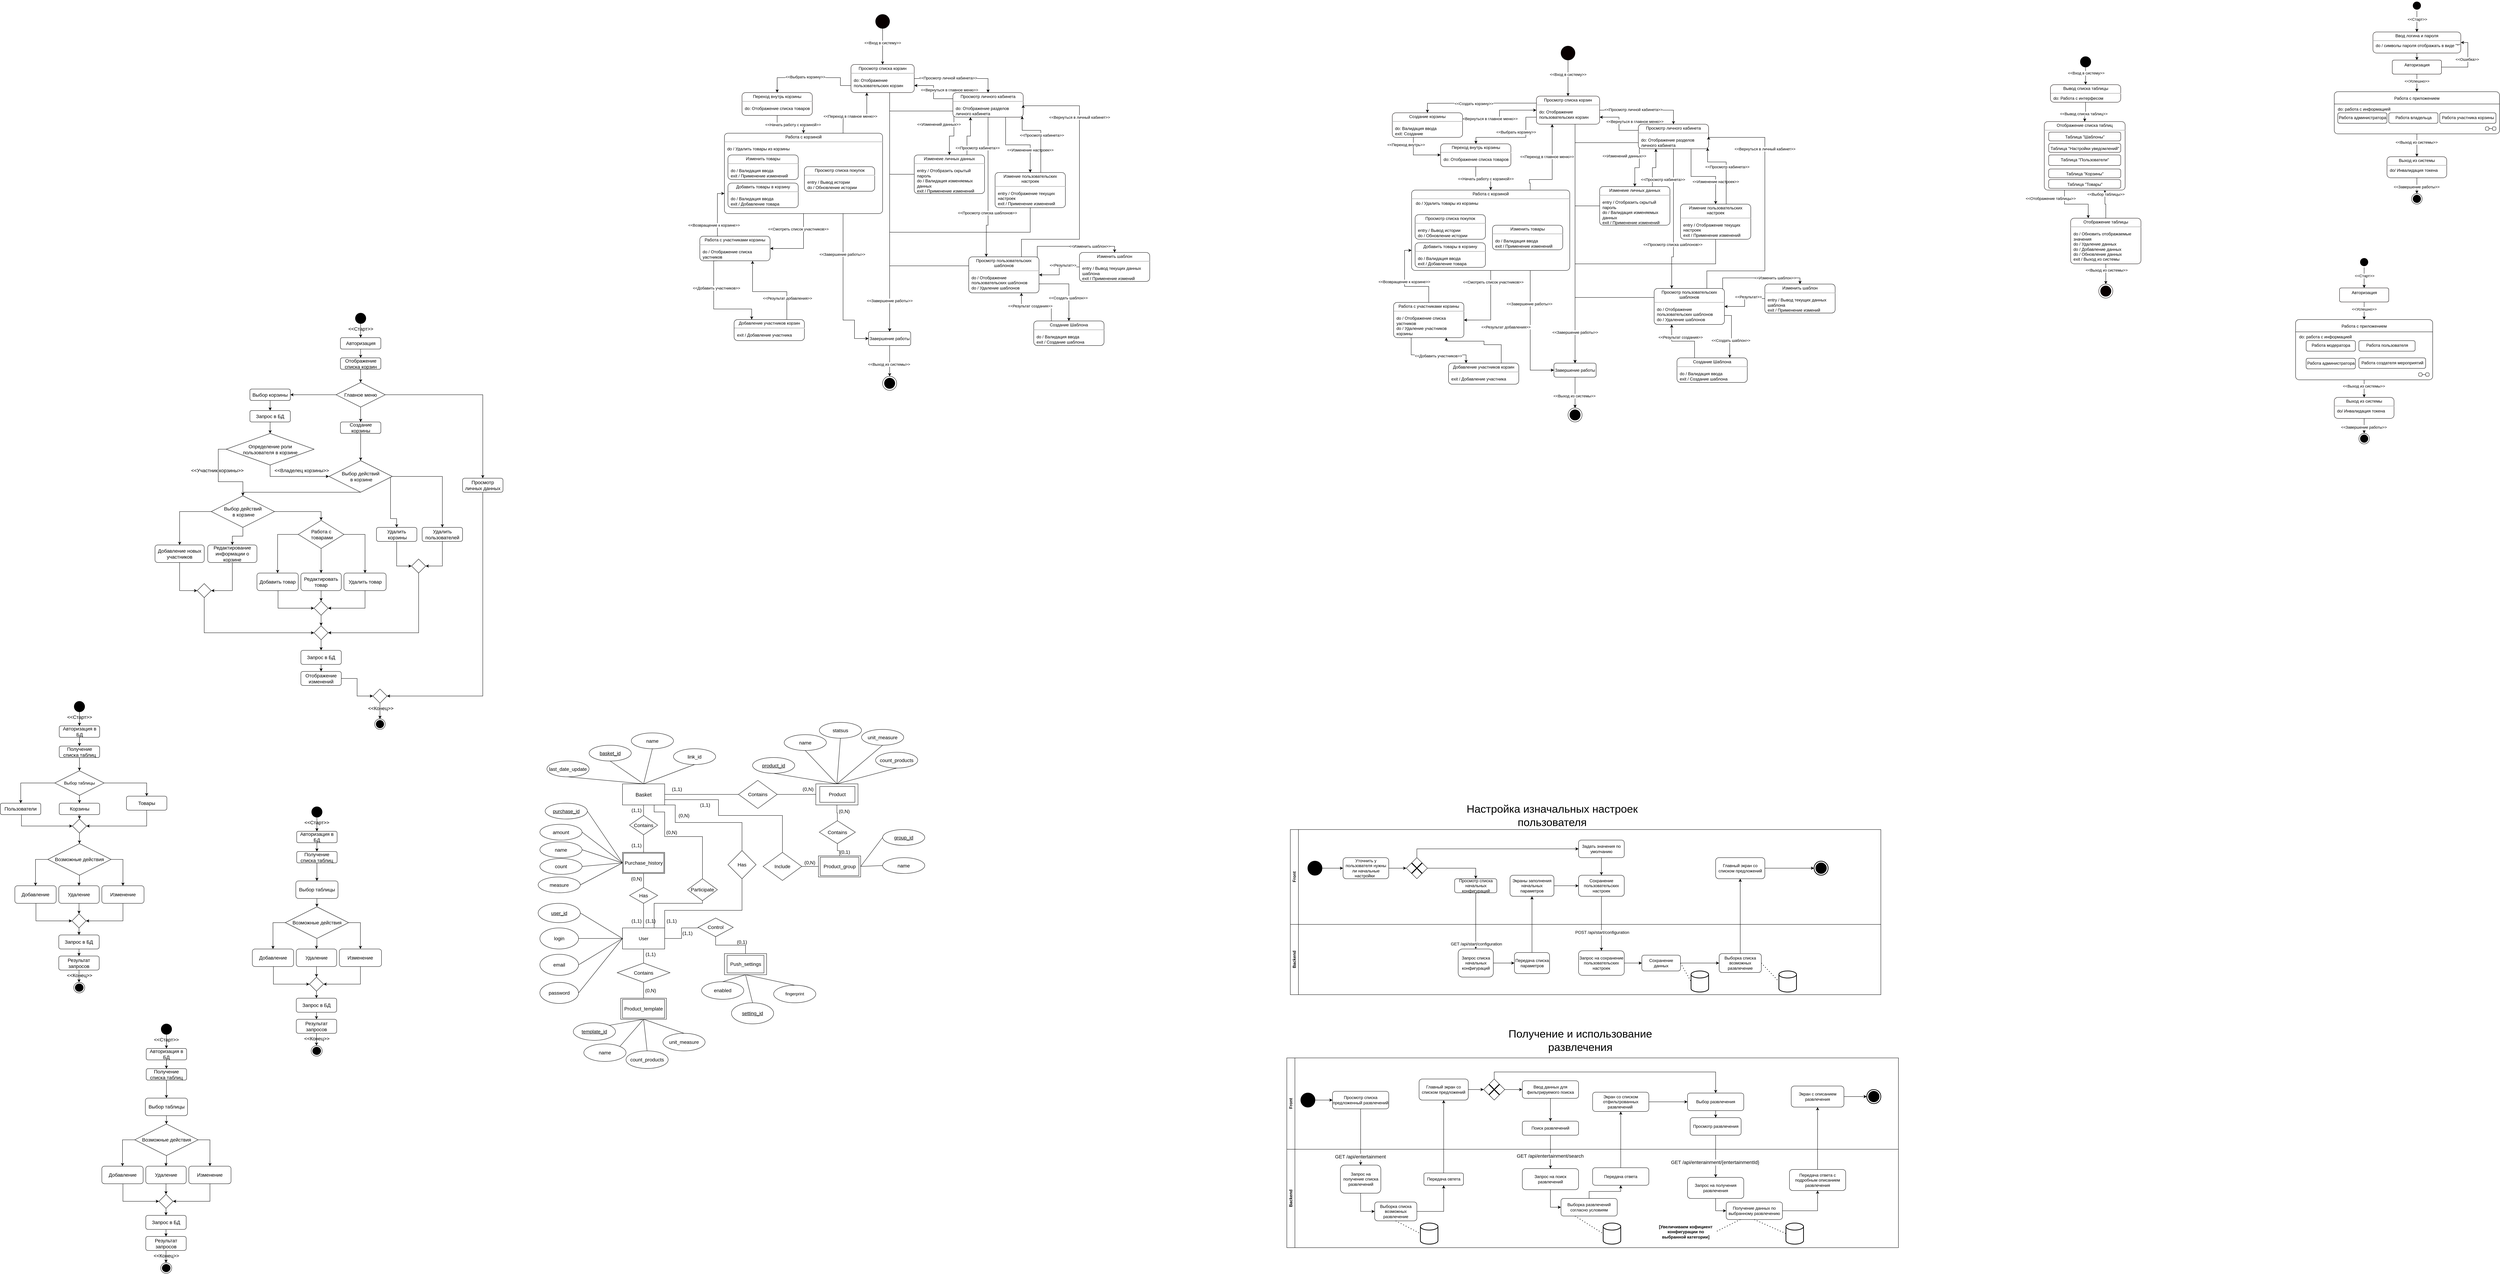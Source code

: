 <mxfile version="24.2.2" type="github">
  <diagram id="TdcTRFdXPKHcd5zqCikp" name="Page-1">
    <mxGraphModel dx="8166" dy="718" grid="1" gridSize="10" guides="1" tooltips="1" connect="1" arrows="1" fold="1" page="1" pageScale="1" pageWidth="850" pageHeight="1100" math="0" shadow="0">
      <root>
        <mxCell id="0" />
        <mxCell id="1" parent="0" />
        <mxCell id="Kw9__kutnGEFumvWiqR3-51" style="edgeStyle=orthogonalEdgeStyle;rounded=0;orthogonalLoop=1;jettySize=auto;html=1;entryX=0.5;entryY=0;entryDx=0;entryDy=0;entryPerimeter=0;" parent="1" source="nD2JxC32oF_jErjhYnny-4" target="Kw9__kutnGEFumvWiqR3-47" edge="1">
          <mxGeometry relative="1" as="geometry" />
        </mxCell>
        <mxCell id="Kw9__kutnGEFumvWiqR3-52" value="&amp;lt;&amp;lt;Старт&amp;gt;&amp;gt;" style="edgeLabel;html=1;align=center;verticalAlign=middle;resizable=0;points=[];" parent="Kw9__kutnGEFumvWiqR3-51" vertex="1" connectable="0">
          <mxGeometry x="-0.197" y="1" relative="1" as="geometry">
            <mxPoint as="offset" />
          </mxGeometry>
        </mxCell>
        <mxCell id="nD2JxC32oF_jErjhYnny-4" value="" style="ellipse;html=1;shape=startState;fillColor=#000000;strokeColor=#080000;" parent="1" vertex="1">
          <mxGeometry x="390" y="110" width="30" height="30" as="geometry" />
        </mxCell>
        <mxCell id="nD2JxC32oF_jErjhYnny-33" style="edgeStyle=orthogonalEdgeStyle;rounded=0;comic=1;jiggle=0;orthogonalLoop=1;jettySize=auto;html=1;exitX=0.5;exitY=1;exitDx=0;exitDy=0;exitPerimeter=0;" parent="1" source="Kw9__kutnGEFumvWiqR3-56" target="nD2JxC32oF_jErjhYnny-31" edge="1">
          <mxGeometry relative="1" as="geometry">
            <mxPoint x="410" y="610" as="sourcePoint" />
          </mxGeometry>
        </mxCell>
        <mxCell id="nD2JxC32oF_jErjhYnny-35" value="&amp;lt;&amp;lt;Завершение работы&amp;gt;&amp;gt;" style="edgeLabel;html=1;align=center;verticalAlign=middle;resizable=0;points=[];" parent="nD2JxC32oF_jErjhYnny-33" vertex="1" connectable="0">
          <mxGeometry x="0.161" y="-1" relative="1" as="geometry">
            <mxPoint as="offset" />
          </mxGeometry>
        </mxCell>
        <mxCell id="nD2JxC32oF_jErjhYnny-32" style="edgeStyle=orthogonalEdgeStyle;rounded=0;comic=1;jiggle=0;orthogonalLoop=1;jettySize=auto;html=1;strokeColor=#000000;entryX=0.5;entryY=0;entryDx=0;entryDy=0;entryPerimeter=0;" parent="1" source="nD2JxC32oF_jErjhYnny-27" target="Kw9__kutnGEFumvWiqR3-56" edge="1">
          <mxGeometry relative="1" as="geometry">
            <mxPoint x="405" y="550" as="targetPoint" />
          </mxGeometry>
        </mxCell>
        <mxCell id="Kw9__kutnGEFumvWiqR3-57" value="&amp;lt;&amp;lt;Выход из системы&amp;gt;&amp;gt;" style="edgeLabel;html=1;align=center;verticalAlign=middle;resizable=0;points=[];" parent="nD2JxC32oF_jErjhYnny-32" vertex="1" connectable="0">
          <mxGeometry x="-0.284" y="-1" relative="1" as="geometry">
            <mxPoint as="offset" />
          </mxGeometry>
        </mxCell>
        <mxCell id="nD2JxC32oF_jErjhYnny-27" value="Работа с приложением" style="shape=umlState;rounded=1;verticalAlign=top;spacingTop=5;umlStateSymbol=collapseState;absoluteArcSize=1;arcSize=10;jiggle=0;movable=0;resizable=0;rotatable=0;deletable=0;editable=0;locked=1;connectable=0;" parent="1" vertex="1">
          <mxGeometry x="170" y="370" width="470" height="120" as="geometry" />
        </mxCell>
        <mxCell id="nD2JxC32oF_jErjhYnny-28" value="Работа администратора" style="html=1;align=center;verticalAlign=top;rounded=1;absoluteArcSize=1;arcSize=10;dashed=0;jiggle=0;movable=0;resizable=0;rotatable=0;deletable=0;editable=0;locked=1;connectable=0;" parent="1" vertex="1">
          <mxGeometry x="180" y="430" width="140" height="30" as="geometry" />
        </mxCell>
        <mxCell id="nD2JxC32oF_jErjhYnny-29" value="Работа владельца" style="html=1;align=center;verticalAlign=top;rounded=1;absoluteArcSize=1;arcSize=10;dashed=0;jiggle=0;strokeColor=#000000;movable=0;resizable=0;rotatable=0;deletable=0;editable=0;locked=1;connectable=0;" parent="1" vertex="1">
          <mxGeometry x="325" y="430" width="140" height="30" as="geometry" />
        </mxCell>
        <mxCell id="nD2JxC32oF_jErjhYnny-30" value="Работа участника корзины" style="html=1;align=center;verticalAlign=top;rounded=1;absoluteArcSize=1;arcSize=10;dashed=0;jiggle=0;strokeColor=#000000;movable=0;resizable=0;rotatable=0;deletable=0;editable=0;locked=1;connectable=0;" parent="1" vertex="1">
          <mxGeometry x="470" y="430" width="160" height="30" as="geometry" />
        </mxCell>
        <mxCell id="nD2JxC32oF_jErjhYnny-31" value="" style="ellipse;html=1;shape=endState;fillColor=strokeColor;jiggle=0;" parent="1" vertex="1">
          <mxGeometry x="390" y="660" width="30" height="30" as="geometry" />
        </mxCell>
        <mxCell id="nD2JxC32oF_jErjhYnny-36" value="" style="line;strokeWidth=1;rotatable=0;dashed=0;labelPosition=right;align=left;verticalAlign=middle;spacingTop=0;spacingLeft=6;points=[];portConstraint=eastwest;jiggle=0;strokeColor=#000000;movable=0;resizable=0;deletable=0;editable=0;locked=1;connectable=0;" parent="1" vertex="1">
          <mxGeometry x="170" y="400" width="470" height="10" as="geometry" />
        </mxCell>
        <mxCell id="nD2JxC32oF_jErjhYnny-37" value="do: работа с информацией" style="text;html=1;strokeColor=none;fillColor=none;align=center;verticalAlign=middle;whiteSpace=wrap;rounded=0;movable=0;resizable=0;rotatable=0;deletable=0;editable=0;locked=1;connectable=0;" parent="1" vertex="1">
          <mxGeometry x="170" y="410" width="170" height="20" as="geometry" />
        </mxCell>
        <mxCell id="nD2JxC32oF_jErjhYnny-63" style="edgeStyle=orthogonalEdgeStyle;rounded=0;comic=1;jiggle=0;orthogonalLoop=1;jettySize=auto;html=1;entryX=0.5;entryY=0;entryDx=0;entryDy=0;strokeColor=#000000;entryPerimeter=0;" parent="1" source="nD2JxC32oF_jErjhYnny-61" target="nD2JxC32oF_jErjhYnny-64" edge="1">
          <mxGeometry relative="1" as="geometry">
            <mxPoint x="-685" y="210" as="targetPoint" />
          </mxGeometry>
        </mxCell>
        <mxCell id="nD2JxC32oF_jErjhYnny-104" value="&amp;lt;&amp;lt;Вход в систему&amp;gt;&amp;gt;" style="edgeLabel;html=1;align=center;verticalAlign=middle;resizable=0;points=[];" parent="nD2JxC32oF_jErjhYnny-63" vertex="1" connectable="0">
          <mxGeometry x="-0.315" y="1" relative="1" as="geometry">
            <mxPoint as="offset" />
          </mxGeometry>
        </mxCell>
        <mxCell id="nD2JxC32oF_jErjhYnny-61" value="" style="ellipse;fillColor=strokeColor;jiggle=0;strokeColor=#000000;" parent="1" vertex="1">
          <mxGeometry x="-552.5" y="270" width="30" height="30" as="geometry" />
        </mxCell>
        <mxCell id="nD2JxC32oF_jErjhYnny-77" style="edgeStyle=orthogonalEdgeStyle;rounded=0;comic=1;jiggle=0;orthogonalLoop=1;jettySize=auto;html=1;entryX=0.5;entryY=0;entryDx=0;entryDy=0;entryPerimeter=0;strokeColor=#000000;" parent="1" source="nD2JxC32oF_jErjhYnny-64" target="nD2JxC32oF_jErjhYnny-73" edge="1">
          <mxGeometry relative="1" as="geometry" />
        </mxCell>
        <mxCell id="nD2JxC32oF_jErjhYnny-78" value="&amp;lt;&amp;lt;Вывод списка таблиц&amp;gt;&amp;gt;" style="edgeLabel;html=1;align=center;verticalAlign=middle;resizable=0;points=[];" parent="nD2JxC32oF_jErjhYnny-77" vertex="1" connectable="0">
          <mxGeometry x="0.234" y="-3" relative="1" as="geometry">
            <mxPoint as="offset" />
          </mxGeometry>
        </mxCell>
        <mxCell id="nD2JxC32oF_jErjhYnny-64" value="&lt;p style=&quot;margin:0px;margin-top:4px;text-align:center;&quot;&gt;Вывод списка таблицы&lt;/p&gt;&lt;hr&gt;&lt;p style=&quot;margin:0px;margin-left:8px;text-align:left;&quot;&gt;do: Работа с интерфесом&amp;nbsp;&lt;br&gt;&lt;br&gt;&lt;/p&gt;" style="shape=mxgraph.sysml.simpleState;html=1;overflow=fill;whiteSpace=wrap;align=center;jiggle=0;strokeColor=#080000;" parent="1" vertex="1">
          <mxGeometry x="-637.5" y="350" width="200" height="50" as="geometry" />
        </mxCell>
        <mxCell id="Kw9__kutnGEFumvWiqR3-49" style="edgeStyle=orthogonalEdgeStyle;rounded=0;orthogonalLoop=1;jettySize=auto;html=1;entryX=1;entryY=0.5;entryDx=0;entryDy=0;entryPerimeter=0;" parent="1" source="nD2JxC32oF_jErjhYnny-67" target="Kw9__kutnGEFumvWiqR3-47" edge="1">
          <mxGeometry relative="1" as="geometry">
            <Array as="points">
              <mxPoint x="550" y="300" />
              <mxPoint x="550" y="230" />
            </Array>
          </mxGeometry>
        </mxCell>
        <mxCell id="Kw9__kutnGEFumvWiqR3-50" value="&amp;lt;&amp;lt;Ошибка&amp;gt;&amp;gt;" style="edgeLabel;html=1;align=center;verticalAlign=middle;resizable=0;points=[];" parent="Kw9__kutnGEFumvWiqR3-49" vertex="1" connectable="0">
          <mxGeometry x="0.177" y="2" relative="1" as="geometry">
            <mxPoint as="offset" />
          </mxGeometry>
        </mxCell>
        <mxCell id="Kw9__kutnGEFumvWiqR3-54" style="edgeStyle=orthogonalEdgeStyle;rounded=0;orthogonalLoop=1;jettySize=auto;html=1;exitX=0.5;exitY=1;exitDx=0;exitDy=0;" parent="1" source="nD2JxC32oF_jErjhYnny-67" edge="1">
          <mxGeometry relative="1" as="geometry">
            <mxPoint x="404.943" y="370" as="targetPoint" />
          </mxGeometry>
        </mxCell>
        <mxCell id="Kw9__kutnGEFumvWiqR3-55" value="&amp;lt;&amp;lt;Успешно&amp;gt;&amp;gt;" style="edgeLabel;html=1;align=center;verticalAlign=middle;resizable=0;points=[];" parent="Kw9__kutnGEFumvWiqR3-54" vertex="1" connectable="0">
          <mxGeometry x="-0.215" relative="1" as="geometry">
            <mxPoint as="offset" />
          </mxGeometry>
        </mxCell>
        <mxCell id="nD2JxC32oF_jErjhYnny-67" value="Авторизация" style="html=1;align=center;verticalAlign=top;rounded=1;absoluteArcSize=1;arcSize=10;dashed=0;jiggle=0;strokeColor=#080000;" parent="1" vertex="1">
          <mxGeometry x="335" y="280" width="140" height="40" as="geometry" />
        </mxCell>
        <mxCell id="nD2JxC32oF_jErjhYnny-73" value="&lt;p style=&quot;margin:0px;margin-top:4px;text-align:center;&quot;&gt;Отображение списка таблиц&lt;/p&gt;&lt;hr&gt;&lt;p&gt;&lt;/p&gt;&lt;p style=&quot;margin:0px;margin-left:8px;text-align:left;&quot;&gt;&lt;br&gt;&lt;/p&gt;" style="shape=mxgraph.sysml.simpleState;html=1;overflow=fill;whiteSpace=wrap;align=center;jiggle=0;strokeColor=#080000;" parent="1" vertex="1">
          <mxGeometry x="-655" y="455" width="230" height="195" as="geometry" />
        </mxCell>
        <mxCell id="nD2JxC32oF_jErjhYnny-74" value="" style="shape=mxgraph.sysml.actFinal;html=1;verticalLabelPosition=bottom;labelBackgroundColor=#ffffff;verticalAlign=top;jiggle=0;strokeColor=#080000;" parent="1" vertex="1">
          <mxGeometry x="-500" y="917.53" width="40" height="40" as="geometry" />
        </mxCell>
        <mxCell id="nD2JxC32oF_jErjhYnny-79" value="Таблица &quot;Пользователи&quot;" style="html=1;align=center;verticalAlign=top;rounded=1;absoluteArcSize=1;arcSize=10;dashed=0;jiggle=0;strokeColor=#080000;" parent="1" vertex="1">
          <mxGeometry x="-642.5" y="550" width="205" height="30" as="geometry" />
        </mxCell>
        <mxCell id="nD2JxC32oF_jErjhYnny-80" value="Таблица &quot;Корзины&quot;" style="html=1;align=center;verticalAlign=top;rounded=1;absoluteArcSize=1;arcSize=10;dashed=0;jiggle=0;strokeColor=#080000;" parent="1" vertex="1">
          <mxGeometry x="-642.5" y="590" width="205" height="25" as="geometry" />
        </mxCell>
        <mxCell id="nD2JxC32oF_jErjhYnny-105" style="edgeStyle=orthogonalEdgeStyle;rounded=0;comic=1;jiggle=0;orthogonalLoop=1;jettySize=auto;html=1;entryX=0.25;entryY=0;entryDx=0;entryDy=0;entryPerimeter=0;strokeColor=#000000;exitX=0.25;exitY=1;exitDx=0;exitDy=0;exitPerimeter=0;" parent="1" source="nD2JxC32oF_jErjhYnny-73" target="nD2JxC32oF_jErjhYnny-85" edge="1">
          <mxGeometry relative="1" as="geometry" />
        </mxCell>
        <mxCell id="nD2JxC32oF_jErjhYnny-107" value="&amp;lt;&amp;lt;Отображение таблицы&amp;gt;&amp;gt;" style="edgeLabel;html=1;align=center;verticalAlign=middle;resizable=0;points=[];" parent="nD2JxC32oF_jErjhYnny-105" vertex="1" connectable="0">
          <mxGeometry x="-0.65" y="-1" relative="1" as="geometry">
            <mxPoint x="-39" y="-2" as="offset" />
          </mxGeometry>
        </mxCell>
        <mxCell id="nD2JxC32oF_jErjhYnny-81" value="Таблица &quot;Товары&quot;" style="html=1;align=center;verticalAlign=top;rounded=1;absoluteArcSize=1;arcSize=10;dashed=0;jiggle=0;strokeColor=#080000;" parent="1" vertex="1">
          <mxGeometry x="-642.5" y="620" width="205" height="25" as="geometry" />
        </mxCell>
        <mxCell id="nD2JxC32oF_jErjhYnny-82" value="Таблица &quot;Шаблоны&quot;" style="html=1;align=center;verticalAlign=top;rounded=1;absoluteArcSize=1;arcSize=10;dashed=0;jiggle=0;strokeColor=#080000;" parent="1" vertex="1">
          <mxGeometry x="-642.5" y="485" width="205" height="25" as="geometry" />
        </mxCell>
        <mxCell id="nD2JxC32oF_jErjhYnny-83" value="Таблица &quot;Настройки уведомлений&quot;" style="html=1;align=center;verticalAlign=top;rounded=1;absoluteArcSize=1;arcSize=10;dashed=0;jiggle=0;strokeColor=#080000;" parent="1" vertex="1">
          <mxGeometry x="-642.5" y="517.5" width="205" height="25" as="geometry" />
        </mxCell>
        <mxCell id="nD2JxC32oF_jErjhYnny-100" style="edgeStyle=orthogonalEdgeStyle;rounded=0;comic=1;jiggle=0;orthogonalLoop=1;jettySize=auto;html=1;exitX=0.5;exitY=1;exitDx=0;exitDy=0;exitPerimeter=0;entryX=0.5;entryY=0;entryDx=0;entryDy=0;entryPerimeter=0;strokeColor=#000000;" parent="1" source="nD2JxC32oF_jErjhYnny-85" target="nD2JxC32oF_jErjhYnny-74" edge="1">
          <mxGeometry relative="1" as="geometry" />
        </mxCell>
        <mxCell id="nD2JxC32oF_jErjhYnny-101" value="&amp;lt;&amp;lt;Выход из системы&amp;gt;&amp;gt;" style="edgeLabel;html=1;align=center;verticalAlign=middle;resizable=0;points=[];" parent="nD2JxC32oF_jErjhYnny-100" vertex="1" connectable="0">
          <mxGeometry x="-0.396" y="2" relative="1" as="geometry">
            <mxPoint as="offset" />
          </mxGeometry>
        </mxCell>
        <mxCell id="nD2JxC32oF_jErjhYnny-106" style="edgeStyle=orthogonalEdgeStyle;rounded=0;comic=1;jiggle=0;orthogonalLoop=1;jettySize=auto;html=1;entryX=0.75;entryY=1;entryDx=0;entryDy=0;entryPerimeter=0;strokeColor=#000000;" parent="1" source="nD2JxC32oF_jErjhYnny-85" target="nD2JxC32oF_jErjhYnny-73" edge="1">
          <mxGeometry relative="1" as="geometry" />
        </mxCell>
        <mxCell id="nD2JxC32oF_jErjhYnny-108" value="&amp;lt;&amp;lt;Выбор таблицы&amp;gt;&amp;gt;" style="edgeLabel;html=1;align=center;verticalAlign=middle;resizable=0;points=[];" parent="nD2JxC32oF_jErjhYnny-106" vertex="1" connectable="0">
          <mxGeometry x="0.72" y="-2" relative="1" as="geometry">
            <mxPoint as="offset" />
          </mxGeometry>
        </mxCell>
        <mxCell id="nD2JxC32oF_jErjhYnny-85" value="&lt;p style=&quot;margin:0px;margin-top:4px;text-align:center;&quot;&gt;Отображение таблицы&lt;/p&gt;&lt;hr&gt;&lt;p&gt;&lt;/p&gt;&lt;p style=&quot;margin:0px;margin-left:8px;text-align:left;&quot;&gt;do / Обновить отображаемые значения&lt;/p&gt;&lt;p style=&quot;margin:0px;margin-left:8px;text-align:left;&quot;&gt;do /&amp;nbsp;Удаление данных&lt;/p&gt;&lt;p style=&quot;margin:0px;margin-left:8px;text-align:left;&quot;&gt;do / Добавление данных&lt;/p&gt;&lt;p style=&quot;margin:0px;margin-left:8px;text-align:left;&quot;&gt;do /&amp;nbsp;Обновление данных&lt;br&gt;exit / Выход из системы&lt;/p&gt;" style="shape=mxgraph.sysml.simpleState;html=1;overflow=fill;whiteSpace=wrap;align=center;jiggle=0;strokeColor=#080000;" parent="1" vertex="1">
          <mxGeometry x="-580" y="730" width="200" height="130" as="geometry" />
        </mxCell>
        <mxCell id="rrBnnx2WadmqllnFf4yr-3" style="edgeStyle=orthogonalEdgeStyle;rounded=0;comic=1;jiggle=0;orthogonalLoop=1;jettySize=auto;html=1;entryX=0.5;entryY=0;entryDx=0;entryDy=0;strokeColor=#000000;entryPerimeter=0;" parent="1" source="rrBnnx2WadmqllnFf4yr-1" target="Kw9__kutnGEFumvWiqR3-37" edge="1">
          <mxGeometry relative="1" as="geometry">
            <mxPoint x="-2005" y="372.5" as="targetPoint" />
          </mxGeometry>
        </mxCell>
        <mxCell id="k28_8GWcvLkQVrRJRihw-12" value="&amp;lt;&amp;lt;Вход в систему&amp;gt;&amp;gt;" style="edgeLabel;html=1;align=center;verticalAlign=middle;resizable=0;points=[];" parent="rrBnnx2WadmqllnFf4yr-3" vertex="1" connectable="0">
          <mxGeometry x="-0.211" relative="1" as="geometry">
            <mxPoint as="offset" />
          </mxGeometry>
        </mxCell>
        <mxCell id="rrBnnx2WadmqllnFf4yr-1" value="" style="shape=ellipse;html=1;fillColor=strokeColor;fontSize=18;fontColor=#ffffff;jiggle=0;strokeColor=#080000;" parent="1" vertex="1">
          <mxGeometry x="-2030" y="240" width="40" height="40" as="geometry" />
        </mxCell>
        <mxCell id="rrBnnx2WadmqllnFf4yr-13" style="edgeStyle=orthogonalEdgeStyle;rounded=0;comic=1;jiggle=0;orthogonalLoop=1;jettySize=auto;html=1;entryX=0.5;entryY=0;entryDx=0;entryDy=0;entryPerimeter=0;strokeColor=#000000;exitX=1;exitY=0.5;exitDx=0;exitDy=0;exitPerimeter=0;" parent="1" source="Kw9__kutnGEFumvWiqR3-37" target="rrBnnx2WadmqllnFf4yr-10" edge="1">
          <mxGeometry relative="1" as="geometry">
            <mxPoint x="-1920" y="428.75" as="sourcePoint" />
          </mxGeometry>
        </mxCell>
        <mxCell id="k28_8GWcvLkQVrRJRihw-19" value="&amp;lt;&amp;lt;Просмотр личной кабинета&amp;gt;&amp;gt;" style="edgeLabel;html=1;align=center;verticalAlign=middle;resizable=0;points=[];" parent="rrBnnx2WadmqllnFf4yr-13" vertex="1" connectable="0">
          <mxGeometry x="-0.238" y="2" relative="1" as="geometry">
            <mxPoint as="offset" />
          </mxGeometry>
        </mxCell>
        <mxCell id="rrBnnx2WadmqllnFf4yr-14" style="edgeStyle=orthogonalEdgeStyle;rounded=0;comic=1;jiggle=0;orthogonalLoop=1;jettySize=auto;html=1;entryX=0.5;entryY=0;entryDx=0;entryDy=0;entryPerimeter=0;strokeColor=#000000;exitX=0;exitY=0.25;exitDx=0;exitDy=0;exitPerimeter=0;" parent="1" source="Kw9__kutnGEFumvWiqR3-37" target="rrBnnx2WadmqllnFf4yr-11" edge="1">
          <mxGeometry relative="1" as="geometry">
            <mxPoint x="-2005" y="485.0" as="sourcePoint" />
            <Array as="points">
              <mxPoint x="-2245" y="403" />
              <mxPoint x="-2490" y="403" />
            </Array>
          </mxGeometry>
        </mxCell>
        <mxCell id="k28_8GWcvLkQVrRJRihw-13" value="&amp;lt;&amp;lt;Создать корзину&amp;gt;&amp;gt;" style="edgeLabel;html=1;align=center;verticalAlign=middle;resizable=0;points=[];" parent="rrBnnx2WadmqllnFf4yr-14" vertex="1" connectable="0">
          <mxGeometry x="0.06" y="1" relative="1" as="geometry">
            <mxPoint as="offset" />
          </mxGeometry>
        </mxCell>
        <mxCell id="rrBnnx2WadmqllnFf4yr-15" style="edgeStyle=orthogonalEdgeStyle;rounded=0;comic=1;jiggle=0;orthogonalLoop=1;jettySize=auto;html=1;entryX=0.5;entryY=0;entryDx=0;entryDy=0;entryPerimeter=0;strokeColor=#000000;exitX=0;exitY=0.75;exitDx=0;exitDy=0;exitPerimeter=0;" parent="1" source="Kw9__kutnGEFumvWiqR3-37" target="rrBnnx2WadmqllnFf4yr-12" edge="1">
          <mxGeometry relative="1" as="geometry">
            <mxPoint x="-2090" y="428.75" as="sourcePoint" />
            <Array as="points">
              <mxPoint x="-2130" y="443" />
              <mxPoint x="-2130" y="500" />
              <mxPoint x="-2272" y="500" />
              <mxPoint x="-2272" y="518" />
            </Array>
          </mxGeometry>
        </mxCell>
        <mxCell id="k28_8GWcvLkQVrRJRihw-15" value="&amp;lt;&amp;lt;Выбрать корзину&amp;gt;&amp;gt;" style="edgeLabel;html=1;align=center;verticalAlign=middle;resizable=0;points=[];" parent="rrBnnx2WadmqllnFf4yr-15" vertex="1" connectable="0">
          <mxGeometry x="0.114" y="-2" relative="1" as="geometry">
            <mxPoint x="23" y="-13" as="offset" />
          </mxGeometry>
        </mxCell>
        <mxCell id="Kw9__kutnGEFumvWiqR3-18" style="edgeStyle=orthogonalEdgeStyle;rounded=0;orthogonalLoop=1;jettySize=auto;html=1;entryX=0.25;entryY=0;entryDx=0;entryDy=0;entryPerimeter=0;" parent="1" source="rrBnnx2WadmqllnFf4yr-10" target="Kw9__kutnGEFumvWiqR3-17" edge="1">
          <mxGeometry relative="1" as="geometry">
            <Array as="points">
              <mxPoint x="-1710" y="840" />
              <mxPoint x="-1715" y="840" />
            </Array>
          </mxGeometry>
        </mxCell>
        <mxCell id="k28_8GWcvLkQVrRJRihw-35" value="&amp;lt;&amp;lt;Просмотр списка шаблонов&amp;gt;&amp;gt;" style="edgeLabel;html=1;align=center;verticalAlign=middle;resizable=0;points=[];" parent="Kw9__kutnGEFumvWiqR3-18" vertex="1" connectable="0">
          <mxGeometry x="0.348" y="-2" relative="1" as="geometry">
            <mxPoint y="1" as="offset" />
          </mxGeometry>
        </mxCell>
        <mxCell id="Kw9__kutnGEFumvWiqR3-23" value="" style="edgeStyle=orthogonalEdgeStyle;rounded=0;orthogonalLoop=1;jettySize=auto;html=1;exitX=0.75;exitY=1;exitDx=0;exitDy=0;exitPerimeter=0;" parent="1" source="rrBnnx2WadmqllnFf4yr-10" target="Kw9__kutnGEFumvWiqR3-22" edge="1">
          <mxGeometry relative="1" as="geometry" />
        </mxCell>
        <mxCell id="k28_8GWcvLkQVrRJRihw-34" value="&amp;lt;&amp;lt;Изменение настроек&amp;gt;&amp;gt;" style="edgeLabel;html=1;align=center;verticalAlign=middle;resizable=0;points=[];" parent="Kw9__kutnGEFumvWiqR3-23" vertex="1" connectable="0">
          <mxGeometry x="0.437" relative="1" as="geometry">
            <mxPoint as="offset" />
          </mxGeometry>
        </mxCell>
        <mxCell id="Kw9__kutnGEFumvWiqR3-26" style="edgeStyle=orthogonalEdgeStyle;rounded=0;orthogonalLoop=1;jettySize=auto;html=1;exitX=0;exitY=0;exitDx=2.9;exitDy=67.1;exitPerimeter=0;entryX=0.5;entryY=0;entryDx=0;entryDy=0;entryPerimeter=0;" parent="1" source="rrBnnx2WadmqllnFf4yr-10" target="Kw9__kutnGEFumvWiqR3-25" edge="1">
          <mxGeometry relative="1" as="geometry" />
        </mxCell>
        <mxCell id="k28_8GWcvLkQVrRJRihw-31" value="&amp;lt;&amp;lt;Изменений данных&amp;gt;&amp;gt;" style="edgeLabel;html=1;align=center;verticalAlign=middle;resizable=0;points=[];" parent="Kw9__kutnGEFumvWiqR3-26" vertex="1" connectable="0">
          <mxGeometry x="-0.329" y="-3" relative="1" as="geometry">
            <mxPoint x="-40" y="-18" as="offset" />
          </mxGeometry>
        </mxCell>
        <mxCell id="Kw9__kutnGEFumvWiqR3-30" style="edgeStyle=orthogonalEdgeStyle;rounded=0;orthogonalLoop=1;jettySize=auto;html=1;entryX=1;entryY=0.75;entryDx=0;entryDy=0;entryPerimeter=0;exitX=0;exitY=0.25;exitDx=0;exitDy=0;exitPerimeter=0;" parent="1" source="rrBnnx2WadmqllnFf4yr-10" target="Kw9__kutnGEFumvWiqR3-37" edge="1">
          <mxGeometry relative="1" as="geometry">
            <mxPoint x="-1920" y="456.875" as="targetPoint" />
          </mxGeometry>
        </mxCell>
        <mxCell id="k28_8GWcvLkQVrRJRihw-20" value="&amp;lt;&amp;lt;Вернуться в главное меню&amp;gt;&amp;gt;" style="edgeLabel;html=1;align=center;verticalAlign=middle;resizable=0;points=[];" parent="Kw9__kutnGEFumvWiqR3-30" vertex="1" connectable="0">
          <mxGeometry x="-0.413" y="-2" relative="1" as="geometry">
            <mxPoint x="33" y="-23" as="offset" />
          </mxGeometry>
        </mxCell>
        <mxCell id="Kw9__kutnGEFumvWiqR3-40" style="edgeStyle=orthogonalEdgeStyle;rounded=0;orthogonalLoop=1;jettySize=auto;html=1;exitX=0;exitY=0.75;exitDx=0;exitDy=0;exitPerimeter=0;entryX=0.5;entryY=0;entryDx=0;entryDy=0;" parent="1" source="rrBnnx2WadmqllnFf4yr-10" target="Kw9__kutnGEFumvWiqR3-14" edge="1">
          <mxGeometry relative="1" as="geometry">
            <Array as="points">
              <mxPoint x="-1990" y="515" />
            </Array>
          </mxGeometry>
        </mxCell>
        <mxCell id="rrBnnx2WadmqllnFf4yr-10" value="&lt;p style=&quot;margin:0px;margin-top:4px;text-align:center;&quot;&gt;Просмотр личного кабинета&lt;/p&gt;&lt;hr&gt;&lt;p&gt;&lt;/p&gt;&lt;p style=&quot;margin:0px;margin-left:8px;text-align:left;&quot;&gt;do: Отображение разделов личного кабинета&lt;/p&gt;" style="shape=mxgraph.sysml.simpleState;html=1;overflow=fill;whiteSpace=wrap;align=center;jiggle=0;strokeColor=#080000;" parent="1" vertex="1">
          <mxGeometry x="-1810" y="462.5" width="200" height="70" as="geometry" />
        </mxCell>
        <mxCell id="rrBnnx2WadmqllnFf4yr-16" style="edgeStyle=orthogonalEdgeStyle;rounded=0;comic=1;jiggle=0;orthogonalLoop=1;jettySize=auto;html=1;strokeColor=#000000;entryX=0;entryY=0.5;entryDx=0;entryDy=0;entryPerimeter=0;exitX=0.5;exitY=1;exitDx=0;exitDy=0;exitPerimeter=0;" parent="1" target="rrBnnx2WadmqllnFf4yr-12" edge="1">
          <mxGeometry relative="1" as="geometry">
            <Array as="points">
              <mxPoint x="-2450" y="550" />
              <mxPoint x="-2372" y="550" />
            </Array>
            <mxPoint x="-2450" y="488.13" as="sourcePoint" />
            <mxPoint x="-2412.5" y="539.02" as="targetPoint" />
          </mxGeometry>
        </mxCell>
        <mxCell id="k28_8GWcvLkQVrRJRihw-16" value="&amp;lt;&amp;lt;Переход внутрь&amp;gt;&amp;gt;" style="edgeLabel;html=1;align=center;verticalAlign=middle;resizable=0;points=[];" parent="rrBnnx2WadmqllnFf4yr-16" vertex="1" connectable="0">
          <mxGeometry x="0.107" y="1" relative="1" as="geometry">
            <mxPoint x="-37" y="-28" as="offset" />
          </mxGeometry>
        </mxCell>
        <mxCell id="Kw9__kutnGEFumvWiqR3-39" style="edgeStyle=orthogonalEdgeStyle;rounded=0;orthogonalLoop=1;jettySize=auto;html=1;exitX=1;exitY=0.25;exitDx=0;exitDy=0;exitPerimeter=0;entryX=0;entryY=0.5;entryDx=0;entryDy=0;entryPerimeter=0;" parent="1" source="rrBnnx2WadmqllnFf4yr-11" target="Kw9__kutnGEFumvWiqR3-37" edge="1">
          <mxGeometry relative="1" as="geometry" />
        </mxCell>
        <mxCell id="k28_8GWcvLkQVrRJRihw-14" value="&amp;lt;&amp;lt;Вернуться в главное меню&amp;gt;&amp;gt;" style="edgeLabel;html=1;align=center;verticalAlign=middle;resizable=0;points=[];" parent="Kw9__kutnGEFumvWiqR3-39" vertex="1" connectable="0">
          <mxGeometry x="-0.368" y="1" relative="1" as="geometry">
            <mxPoint as="offset" />
          </mxGeometry>
        </mxCell>
        <mxCell id="rrBnnx2WadmqllnFf4yr-11" value="&lt;p style=&quot;margin:0px;margin-top:4px;text-align:center;&quot;&gt;Создание корзины&lt;/p&gt;&lt;hr&gt;&lt;p&gt;&lt;/p&gt;&lt;p style=&quot;margin:0px;margin-left:8px;text-align:left;&quot;&gt;do: Валидация ввода&lt;br&gt;exit: Cоздание&lt;/p&gt;" style="shape=mxgraph.sysml.simpleState;html=1;overflow=fill;whiteSpace=wrap;align=center;jiggle=0;strokeColor=#080000;" parent="1" vertex="1">
          <mxGeometry x="-2510" y="430" width="200" height="70" as="geometry" />
        </mxCell>
        <mxCell id="Kw9__kutnGEFumvWiqR3-3" style="edgeStyle=orthogonalEdgeStyle;rounded=0;orthogonalLoop=1;jettySize=auto;html=1;entryX=0.5;entryY=0;entryDx=0;entryDy=0;entryPerimeter=0;" parent="1" source="rrBnnx2WadmqllnFf4yr-12" target="Kw9__kutnGEFumvWiqR3-2" edge="1">
          <mxGeometry relative="1" as="geometry" />
        </mxCell>
        <mxCell id="k28_8GWcvLkQVrRJRihw-17" value="&amp;lt;&amp;lt;Начать работу с корзиной&amp;gt;&amp;gt;" style="edgeLabel;html=1;align=center;verticalAlign=middle;resizable=0;points=[];" parent="Kw9__kutnGEFumvWiqR3-3" vertex="1" connectable="0">
          <mxGeometry x="0.124" y="-1" relative="1" as="geometry">
            <mxPoint as="offset" />
          </mxGeometry>
        </mxCell>
        <mxCell id="rrBnnx2WadmqllnFf4yr-12" value="&lt;p style=&quot;margin:0px;margin-top:4px;text-align:center;&quot;&gt;Переход внутрь корзины&lt;/p&gt;&lt;hr&gt;&lt;p&gt;&lt;/p&gt;&lt;p style=&quot;margin:0px;margin-left:8px;text-align:left;&quot;&gt;do: Отображение списка товаров&lt;br&gt;&lt;/p&gt;" style="shape=mxgraph.sysml.simpleState;html=1;overflow=fill;whiteSpace=wrap;align=center;jiggle=0;strokeColor=#080000;" parent="1" vertex="1">
          <mxGeometry x="-2372.5" y="518.39" width="200" height="65" as="geometry" />
        </mxCell>
        <mxCell id="Kw9__kutnGEFumvWiqR3-15" style="edgeStyle=orthogonalEdgeStyle;rounded=0;orthogonalLoop=1;jettySize=auto;html=1;entryX=0;entryY=0.5;entryDx=0;entryDy=0;exitX=0.75;exitY=1;exitDx=0;exitDy=0;exitPerimeter=0;" parent="1" source="Kw9__kutnGEFumvWiqR3-2" target="Kw9__kutnGEFumvWiqR3-14" edge="1">
          <mxGeometry relative="1" as="geometry">
            <Array as="points">
              <mxPoint x="-2117" y="1163" />
            </Array>
          </mxGeometry>
        </mxCell>
        <mxCell id="k28_8GWcvLkQVrRJRihw-36" value="&amp;lt;&amp;lt;Завершение работы&amp;gt;&amp;gt;" style="edgeLabel;html=1;align=center;verticalAlign=middle;resizable=0;points=[];" parent="Kw9__kutnGEFumvWiqR3-15" vertex="1" connectable="0">
          <mxGeometry x="-0.457" y="-3" relative="1" as="geometry">
            <mxPoint as="offset" />
          </mxGeometry>
        </mxCell>
        <mxCell id="Kw9__kutnGEFumvWiqR3-28" style="edgeStyle=orthogonalEdgeStyle;rounded=0;orthogonalLoop=1;jettySize=auto;html=1;exitX=0.75;exitY=0;exitDx=0;exitDy=0;exitPerimeter=0;entryX=0.25;entryY=1;entryDx=0;entryDy=0;entryPerimeter=0;" parent="1" source="Kw9__kutnGEFumvWiqR3-2" target="Kw9__kutnGEFumvWiqR3-37" edge="1">
          <mxGeometry relative="1" as="geometry">
            <mxPoint x="-2090" y="400.625" as="targetPoint" />
            <Array as="points">
              <mxPoint x="-2117" y="630" />
              <mxPoint x="-2120" y="630" />
              <mxPoint x="-2120" y="620" />
              <mxPoint x="-2055" y="620" />
            </Array>
          </mxGeometry>
        </mxCell>
        <mxCell id="k28_8GWcvLkQVrRJRihw-18" value="&amp;lt;&amp;lt;Переход в главное меню&amp;gt;&amp;gt;" style="edgeLabel;html=1;align=center;verticalAlign=middle;resizable=0;points=[];" parent="Kw9__kutnGEFumvWiqR3-28" vertex="1" connectable="0">
          <mxGeometry x="0.01" y="1" relative="1" as="geometry">
            <mxPoint x="-14" y="-34" as="offset" />
          </mxGeometry>
        </mxCell>
        <mxCell id="k28_8GWcvLkQVrRJRihw-2" style="edgeStyle=orthogonalEdgeStyle;rounded=0;orthogonalLoop=1;jettySize=auto;html=1;entryX=1;entryY=0.5;entryDx=0;entryDy=0;entryPerimeter=0;" parent="1" source="Kw9__kutnGEFumvWiqR3-2" target="k28_8GWcvLkQVrRJRihw-1" edge="1">
          <mxGeometry relative="1" as="geometry" />
        </mxCell>
        <mxCell id="k28_8GWcvLkQVrRJRihw-22" value="&amp;lt;&amp;lt;Смотреть список участников&amp;gt;&amp;gt;" style="edgeLabel;html=1;align=center;verticalAlign=middle;resizable=0;points=[];" parent="k28_8GWcvLkQVrRJRihw-2" vertex="1" connectable="0">
          <mxGeometry x="0.146" y="2" relative="1" as="geometry">
            <mxPoint x="5" y="-91" as="offset" />
          </mxGeometry>
        </mxCell>
        <mxCell id="Kw9__kutnGEFumvWiqR3-2" value="&lt;p style=&quot;margin:0px;margin-top:4px;text-align:center;&quot;&gt;Работа с корзиной&lt;/p&gt;&lt;hr&gt;&lt;p&gt;&lt;/p&gt;&lt;p style=&quot;margin:0px;margin-left:8px;text-align:left;&quot;&gt;&lt;br&gt;&lt;/p&gt;" style="shape=mxgraph.sysml.simpleState;html=1;overflow=fill;whiteSpace=wrap;align=center;" parent="1" vertex="1">
          <mxGeometry x="-2455" y="650" width="450" height="228.74" as="geometry" />
        </mxCell>
        <mxCell id="Kw9__kutnGEFumvWiqR3-1" value="&lt;p style=&quot;margin:0px;margin-top:4px;text-align:center;&quot;&gt;Просмотр списка покупок&lt;/p&gt;&lt;hr&gt;&lt;p&gt;&lt;/p&gt;&lt;p style=&quot;margin:0px;margin-left:8px;text-align:left;&quot;&gt;entry / Вывод истории&lt;br&gt;do / Обновление истории&lt;br&gt;&lt;/p&gt;" style="shape=mxgraph.sysml.simpleState;html=1;overflow=fill;whiteSpace=wrap;align=center;" parent="1" vertex="1">
          <mxGeometry x="-2445" y="720" width="200" height="70" as="geometry" />
        </mxCell>
        <mxCell id="k28_8GWcvLkQVrRJRihw-9" style="edgeStyle=orthogonalEdgeStyle;rounded=0;orthogonalLoop=1;jettySize=auto;html=1;exitX=0.75;exitY=0;exitDx=0;exitDy=0;exitPerimeter=0;entryX=0.75;entryY=1;entryDx=0;entryDy=0;entryPerimeter=0;" parent="1" source="Kw9__kutnGEFumvWiqR3-4" target="k28_8GWcvLkQVrRJRihw-1" edge="1">
          <mxGeometry relative="1" as="geometry">
            <Array as="points">
              <mxPoint x="-2200" y="1090" />
              <mxPoint x="-2249" y="1090" />
              <mxPoint x="-2249" y="1080" />
              <mxPoint x="-2356" y="1080" />
            </Array>
          </mxGeometry>
        </mxCell>
        <mxCell id="k28_8GWcvLkQVrRJRihw-26" value="&amp;lt;&amp;lt;Результат добавления&amp;gt;&amp;gt;" style="edgeLabel;html=1;align=center;verticalAlign=middle;resizable=0;points=[];" parent="k28_8GWcvLkQVrRJRihw-9" vertex="1" connectable="0">
          <mxGeometry x="-0.539" y="-1" relative="1" as="geometry">
            <mxPoint x="13" y="-49" as="offset" />
          </mxGeometry>
        </mxCell>
        <mxCell id="Kw9__kutnGEFumvWiqR3-4" value="&lt;p style=&quot;margin:0px;margin-top:4px;text-align:center;&quot;&gt;Добавление участников корзин&lt;/p&gt;&lt;hr&gt;&lt;p&gt;&lt;/p&gt;&lt;p style=&quot;margin:0px;margin-left:8px;text-align:left;&quot;&gt;&lt;span style=&quot;background-color: initial;&quot;&gt;exit / Добавление участника&lt;/span&gt;&lt;br&gt;&lt;/p&gt;" style="shape=mxgraph.sysml.simpleState;html=1;overflow=fill;whiteSpace=wrap;align=center;" parent="1" vertex="1">
          <mxGeometry x="-2350" y="1142.53" width="200" height="60" as="geometry" />
        </mxCell>
        <mxCell id="Kw9__kutnGEFumvWiqR3-7" value="&lt;p style=&quot;margin:0px;margin-top:4px;text-align:center;&quot;&gt;Добавить товары в корзину&lt;/p&gt;&lt;hr&gt;&lt;p&gt;&lt;/p&gt;&lt;p style=&quot;margin:0px;margin-left:8px;text-align:left;&quot;&gt;do / Валидация ввода&lt;br&gt;exit / Добавление товара&lt;/p&gt;" style="shape=mxgraph.sysml.simpleState;html=1;overflow=fill;whiteSpace=wrap;align=center;" parent="1" vertex="1">
          <mxGeometry x="-2445" y="800" width="200" height="70" as="geometry" />
        </mxCell>
        <mxCell id="Kw9__kutnGEFumvWiqR3-9" value="&lt;p style=&quot;margin:0px;margin-top:4px;text-align:center;&quot;&gt;Изменить товары&lt;/p&gt;&lt;hr&gt;&lt;p&gt;&lt;/p&gt;&lt;p style=&quot;margin:0px;margin-left:8px;text-align:left;&quot;&gt;do / Валидация ввода&lt;br&gt;exit / Применение изменений&lt;br&gt;&lt;/p&gt;" style="shape=mxgraph.sysml.simpleState;html=1;overflow=fill;whiteSpace=wrap;align=center;" parent="1" vertex="1">
          <mxGeometry x="-2225" y="750" width="200" height="70" as="geometry" />
        </mxCell>
        <mxCell id="Kw9__kutnGEFumvWiqR3-13" value="" style="shape=mxgraph.sysml.actFinal;html=1;verticalLabelPosition=bottom;labelBackgroundColor=#ffffff;verticalAlign=top;" parent="1" vertex="1">
          <mxGeometry x="-2010" y="1270" width="40" height="40" as="geometry" />
        </mxCell>
        <mxCell id="Kw9__kutnGEFumvWiqR3-16" style="edgeStyle=orthogonalEdgeStyle;rounded=0;orthogonalLoop=1;jettySize=auto;html=1;entryX=0.5;entryY=0;entryDx=0;entryDy=0;entryPerimeter=0;" parent="1" source="Kw9__kutnGEFumvWiqR3-14" target="Kw9__kutnGEFumvWiqR3-13" edge="1">
          <mxGeometry relative="1" as="geometry" />
        </mxCell>
        <mxCell id="k28_8GWcvLkQVrRJRihw-28" value="&amp;lt;&amp;lt;Выход из системы&amp;gt;&amp;gt;" style="edgeLabel;html=1;align=center;verticalAlign=middle;resizable=0;points=[];" parent="Kw9__kutnGEFumvWiqR3-16" vertex="1" connectable="0">
          <mxGeometry x="0.219" y="-2" relative="1" as="geometry">
            <mxPoint as="offset" />
          </mxGeometry>
        </mxCell>
        <mxCell id="Kw9__kutnGEFumvWiqR3-14" value="Завершение работы" style="shape=rect;rounded=1;html=1;whiteSpace=wrap;align=center;" parent="1" vertex="1">
          <mxGeometry x="-2050" y="1142.53" width="120" height="40" as="geometry" />
        </mxCell>
        <mxCell id="Kw9__kutnGEFumvWiqR3-20" style="edgeStyle=orthogonalEdgeStyle;rounded=0;orthogonalLoop=1;jettySize=auto;html=1;entryX=0.75;entryY=0;entryDx=0;entryDy=0;entryPerimeter=0;exitX=1;exitY=0.75;exitDx=0;exitDy=0;exitPerimeter=0;" parent="1" source="Kw9__kutnGEFumvWiqR3-17" target="Kw9__kutnGEFumvWiqR3-19" edge="1">
          <mxGeometry relative="1" as="geometry" />
        </mxCell>
        <mxCell id="k28_8GWcvLkQVrRJRihw-38" value="&amp;lt;&amp;lt;Создать шаблон&amp;gt;&amp;gt;" style="edgeLabel;html=1;align=center;verticalAlign=middle;resizable=0;points=[];" parent="Kw9__kutnGEFumvWiqR3-20" vertex="1" connectable="0">
          <mxGeometry x="0.304" y="-2" relative="1" as="geometry">
            <mxPoint as="offset" />
          </mxGeometry>
        </mxCell>
        <mxCell id="Kw9__kutnGEFumvWiqR3-29" style="edgeStyle=orthogonalEdgeStyle;rounded=0;orthogonalLoop=1;jettySize=auto;html=1;entryX=1;entryY=0.5;entryDx=0;entryDy=0;entryPerimeter=0;exitX=0.75;exitY=0;exitDx=0;exitDy=0;exitPerimeter=0;" parent="1" source="Kw9__kutnGEFumvWiqR3-17" target="rrBnnx2WadmqllnFf4yr-10" edge="1">
          <mxGeometry relative="1" as="geometry">
            <mxPoint x="-1610" y="950" as="sourcePoint" />
            <mxPoint x="-1920" y="400.625" as="targetPoint" />
            <Array as="points">
              <mxPoint x="-1615" y="880" />
              <mxPoint x="-1450" y="880" />
              <mxPoint x="-1450" y="500" />
              <mxPoint x="-1610" y="500" />
            </Array>
          </mxGeometry>
        </mxCell>
        <mxCell id="Kw9__kutnGEFumvWiqR3-31" style="edgeStyle=orthogonalEdgeStyle;rounded=0;orthogonalLoop=1;jettySize=auto;html=1;entryX=0.5;entryY=0;entryDx=0;entryDy=0;entryPerimeter=0;exitX=0;exitY=0;exitDx=197.1;exitDy=2.9;exitPerimeter=0;" parent="1" source="Kw9__kutnGEFumvWiqR3-17" target="Kw9__kutnGEFumvWiqR3-21" edge="1">
          <mxGeometry relative="1" as="geometry">
            <mxPoint x="-1570" y="950" as="sourcePoint" />
            <Array as="points">
              <mxPoint x="-1570" y="955" />
              <mxPoint x="-1570" y="900" />
              <mxPoint x="-1350" y="900" />
            </Array>
          </mxGeometry>
        </mxCell>
        <mxCell id="k28_8GWcvLkQVrRJRihw-29" value="&amp;lt;&amp;lt;Изменить шаблон&amp;gt;&amp;gt;" style="edgeLabel;html=1;align=center;verticalAlign=middle;resizable=0;points=[];" parent="Kw9__kutnGEFumvWiqR3-31" vertex="1" connectable="0">
          <mxGeometry x="0.439" relative="1" as="geometry">
            <mxPoint as="offset" />
          </mxGeometry>
        </mxCell>
        <mxCell id="Kw9__kutnGEFumvWiqR3-42" style="edgeStyle=orthogonalEdgeStyle;rounded=0;orthogonalLoop=1;jettySize=auto;html=1;entryX=0.5;entryY=0;entryDx=0;entryDy=0;exitX=0;exitY=0.25;exitDx=0;exitDy=0;exitPerimeter=0;" parent="1" source="Kw9__kutnGEFumvWiqR3-17" target="Kw9__kutnGEFumvWiqR3-14" edge="1">
          <mxGeometry relative="1" as="geometry">
            <mxPoint x="-1920" y="1200" as="targetPoint" />
          </mxGeometry>
        </mxCell>
        <mxCell id="Kw9__kutnGEFumvWiqR3-17" value="&lt;p style=&quot;margin:0px;margin-top:4px;text-align:center;&quot;&gt;Просмотр пользовательских шаблонов&lt;/p&gt;&lt;hr&gt;&lt;p&gt;&lt;/p&gt;&lt;p style=&quot;margin:0px;margin-left:8px;text-align:left;&quot;&gt;do / Отображение пользовательских шаблонов&lt;br&gt;&lt;/p&gt;&lt;p style=&quot;margin:0px;margin-left:8px;text-align:left;&quot;&gt;do / Удаление шаблонов&lt;/p&gt;" style="shape=mxgraph.sysml.simpleState;html=1;overflow=fill;whiteSpace=wrap;align=center;" parent="1" vertex="1">
          <mxGeometry x="-1765" y="930" width="200" height="102.53" as="geometry" />
        </mxCell>
        <mxCell id="Kw9__kutnGEFumvWiqR3-33" style="edgeStyle=orthogonalEdgeStyle;rounded=0;orthogonalLoop=1;jettySize=auto;html=1;exitX=0.25;exitY=0;exitDx=0;exitDy=0;exitPerimeter=0;entryX=0.25;entryY=1;entryDx=0;entryDy=0;entryPerimeter=0;" parent="1" source="Kw9__kutnGEFumvWiqR3-19" target="Kw9__kutnGEFumvWiqR3-17" edge="1">
          <mxGeometry relative="1" as="geometry">
            <Array as="points">
              <mxPoint x="-1650" y="1080" />
              <mxPoint x="-1715" y="1080" />
            </Array>
          </mxGeometry>
        </mxCell>
        <mxCell id="k28_8GWcvLkQVrRJRihw-39" value="&amp;lt;&amp;lt;Результат создания&amp;gt;&amp;gt;" style="edgeLabel;html=1;align=center;verticalAlign=middle;resizable=0;points=[];" parent="Kw9__kutnGEFumvWiqR3-33" vertex="1" connectable="0">
          <mxGeometry x="0.655" y="1" relative="1" as="geometry">
            <mxPoint x="26" y="9" as="offset" />
          </mxGeometry>
        </mxCell>
        <mxCell id="Kw9__kutnGEFumvWiqR3-19" value="&lt;p style=&quot;margin:0px;margin-top:4px;text-align:center;&quot;&gt;Создание Шаблона&lt;/p&gt;&lt;hr&gt;&lt;p&gt;&lt;/p&gt;&lt;p style=&quot;margin:0px;margin-left:8px;text-align:left;&quot;&gt;do / Валидация ввода&lt;br&gt;exit / Создание шаблона&lt;/p&gt;" style="shape=mxgraph.sysml.simpleState;html=1;overflow=fill;whiteSpace=wrap;align=center;" parent="1" vertex="1">
          <mxGeometry x="-1700" y="1127.53" width="200" height="70" as="geometry" />
        </mxCell>
        <mxCell id="Kw9__kutnGEFumvWiqR3-32" style="edgeStyle=orthogonalEdgeStyle;rounded=0;orthogonalLoop=1;jettySize=auto;html=1;exitX=0;exitY=0.5;exitDx=0;exitDy=0;exitPerimeter=0;entryX=1;entryY=0.5;entryDx=0;entryDy=0;entryPerimeter=0;" parent="1" source="Kw9__kutnGEFumvWiqR3-21" target="Kw9__kutnGEFumvWiqR3-17" edge="1">
          <mxGeometry relative="1" as="geometry" />
        </mxCell>
        <mxCell id="k28_8GWcvLkQVrRJRihw-30" value="&amp;lt;&amp;lt;Результат&amp;gt;&amp;gt;" style="edgeLabel;html=1;align=center;verticalAlign=middle;resizable=0;points=[];" parent="Kw9__kutnGEFumvWiqR3-32" vertex="1" connectable="0">
          <mxGeometry x="-0.329" y="-5" relative="1" as="geometry">
            <mxPoint x="-1" as="offset" />
          </mxGeometry>
        </mxCell>
        <mxCell id="Kw9__kutnGEFumvWiqR3-21" value="&lt;p style=&quot;margin:0px;margin-top:4px;text-align:center;&quot;&gt;Изменить шаблон&lt;/p&gt;&lt;hr&gt;&lt;p&gt;&lt;/p&gt;&lt;p style=&quot;margin:0px;margin-left:8px;text-align:left;&quot;&gt;entry / Вывод текущих данных шаблона&lt;br&gt;exit / Применение измений&lt;/p&gt;" style="shape=mxgraph.sysml.simpleState;html=1;overflow=fill;whiteSpace=wrap;align=center;" parent="1" vertex="1">
          <mxGeometry x="-1450" y="917.53" width="200" height="82.5" as="geometry" />
        </mxCell>
        <mxCell id="Kw9__kutnGEFumvWiqR3-24" style="edgeStyle=orthogonalEdgeStyle;rounded=0;orthogonalLoop=1;jettySize=auto;html=1;entryX=0;entryY=0;entryDx=197.1;entryDy=67.1;entryPerimeter=0;exitX=0.75;exitY=0;exitDx=0;exitDy=0;exitPerimeter=0;" parent="1" source="Kw9__kutnGEFumvWiqR3-22" target="rrBnnx2WadmqllnFf4yr-10" edge="1">
          <mxGeometry relative="1" as="geometry">
            <Array as="points">
              <mxPoint x="-1560" y="690" />
              <mxPoint x="-1560" y="570" />
              <mxPoint x="-1613" y="570" />
            </Array>
          </mxGeometry>
        </mxCell>
        <mxCell id="k28_8GWcvLkQVrRJRihw-33" value="&amp;lt;&amp;lt;Просмотр кабинета&amp;gt;&amp;gt;" style="edgeLabel;html=1;align=center;verticalAlign=middle;resizable=0;points=[];" parent="Kw9__kutnGEFumvWiqR3-24" vertex="1" connectable="0">
          <mxGeometry x="0.08" y="-3" relative="1" as="geometry">
            <mxPoint as="offset" />
          </mxGeometry>
        </mxCell>
        <mxCell id="Kw9__kutnGEFumvWiqR3-43" style="edgeStyle=orthogonalEdgeStyle;rounded=0;orthogonalLoop=1;jettySize=auto;html=1;entryX=0.5;entryY=0;entryDx=0;entryDy=0;" parent="1" source="Kw9__kutnGEFumvWiqR3-22" target="Kw9__kutnGEFumvWiqR3-14" edge="1">
          <mxGeometry relative="1" as="geometry">
            <Array as="points">
              <mxPoint x="-1590" y="860" />
              <mxPoint x="-1990" y="860" />
            </Array>
          </mxGeometry>
        </mxCell>
        <mxCell id="Kw9__kutnGEFumvWiqR3-22" value="&lt;p style=&quot;margin:0px;margin-top:4px;text-align:center;&quot;&gt;Измение пользовательских настроек&lt;/p&gt;&lt;hr&gt;&lt;p&gt;&lt;/p&gt;&lt;p style=&quot;margin:0px;margin-left:8px;text-align:left;&quot;&gt;entry / Отображение текущих настроек&lt;br&gt;exit / Применение изменений&lt;/p&gt;" style="shape=mxgraph.sysml.simpleState;html=1;overflow=fill;whiteSpace=wrap;align=center;" parent="1" vertex="1">
          <mxGeometry x="-1690" y="690" width="200" height="100" as="geometry" />
        </mxCell>
        <mxCell id="Kw9__kutnGEFumvWiqR3-27" style="edgeStyle=orthogonalEdgeStyle;rounded=0;orthogonalLoop=1;jettySize=auto;html=1;exitX=0.75;exitY=0;exitDx=0;exitDy=0;exitPerimeter=0;entryX=0.25;entryY=1;entryDx=0;entryDy=0;entryPerimeter=0;" parent="1" source="Kw9__kutnGEFumvWiqR3-25" target="rrBnnx2WadmqllnFf4yr-10" edge="1">
          <mxGeometry relative="1" as="geometry">
            <mxPoint x="-1740" y="540" as="targetPoint" />
          </mxGeometry>
        </mxCell>
        <mxCell id="k28_8GWcvLkQVrRJRihw-32" value="&amp;lt;&amp;lt;Просмотр кабинета&amp;gt;&amp;gt;" style="edgeLabel;html=1;align=center;verticalAlign=middle;resizable=0;points=[];" parent="Kw9__kutnGEFumvWiqR3-27" vertex="1" connectable="0">
          <mxGeometry x="-0.336" y="1" relative="1" as="geometry">
            <mxPoint x="31" y="19" as="offset" />
          </mxGeometry>
        </mxCell>
        <mxCell id="Kw9__kutnGEFumvWiqR3-44" style="edgeStyle=orthogonalEdgeStyle;rounded=0;orthogonalLoop=1;jettySize=auto;html=1;entryX=0.5;entryY=0;entryDx=0;entryDy=0;" parent="1" source="Kw9__kutnGEFumvWiqR3-25" target="Kw9__kutnGEFumvWiqR3-14" edge="1">
          <mxGeometry relative="1" as="geometry" />
        </mxCell>
        <mxCell id="Kw9__kutnGEFumvWiqR3-25" value="&lt;p style=&quot;margin:0px;margin-top:4px;text-align:center;&quot;&gt;Изменеие личных данных&lt;/p&gt;&lt;hr&gt;&lt;p&gt;&lt;/p&gt;&lt;p style=&quot;margin:0px;margin-left:8px;text-align:left;&quot;&gt;entry / Отобразить скрытый пароль&lt;br&gt;do / Валидация изменяемых данных&lt;br&gt;exit / Применение изменений&lt;/p&gt;" style="shape=mxgraph.sysml.simpleState;html=1;overflow=fill;whiteSpace=wrap;align=center;" parent="1" vertex="1">
          <mxGeometry x="-1920" y="640" width="200" height="110" as="geometry" />
        </mxCell>
        <mxCell id="Kw9__kutnGEFumvWiqR3-41" style="edgeStyle=orthogonalEdgeStyle;rounded=0;orthogonalLoop=1;jettySize=auto;html=1;entryX=0.5;entryY=0;entryDx=0;entryDy=0;" parent="1" source="Kw9__kutnGEFumvWiqR3-37" target="Kw9__kutnGEFumvWiqR3-14" edge="1">
          <mxGeometry relative="1" as="geometry">
            <mxPoint x="-1990" y="1279.524" as="targetPoint" />
            <Array as="points">
              <mxPoint x="-1990" y="660" />
              <mxPoint x="-1990" y="660" />
            </Array>
          </mxGeometry>
        </mxCell>
        <mxCell id="k28_8GWcvLkQVrRJRihw-37" value="&amp;lt;&amp;lt;Завершение работы&amp;gt;&amp;gt;" style="edgeLabel;html=1;align=center;verticalAlign=middle;resizable=0;points=[];" parent="Kw9__kutnGEFumvWiqR3-41" vertex="1" connectable="0">
          <mxGeometry x="0.743" relative="1" as="geometry">
            <mxPoint as="offset" />
          </mxGeometry>
        </mxCell>
        <mxCell id="Kw9__kutnGEFumvWiqR3-37" value="&lt;p style=&quot;margin:0px;margin-top:4px;text-align:center;&quot;&gt;Просмотр списка корзин&lt;/p&gt;&lt;hr&gt;&lt;p&gt;&lt;/p&gt;&lt;p style=&quot;margin:0px;margin-left:8px;text-align:left;&quot;&gt;do: Отображение пользовательских корзин&lt;/p&gt;" style="shape=mxgraph.sysml.simpleState;html=1;overflow=fill;whiteSpace=wrap;align=center;jiggle=0;strokeColor=#080000;" parent="1" vertex="1">
          <mxGeometry x="-2100" y="382.5" width="180" height="80" as="geometry" />
        </mxCell>
        <mxCell id="Kw9__kutnGEFumvWiqR3-53" style="edgeStyle=orthogonalEdgeStyle;rounded=0;orthogonalLoop=1;jettySize=auto;html=1;exitX=0.5;exitY=1;exitDx=0;exitDy=0;exitPerimeter=0;entryX=0.5;entryY=0;entryDx=0;entryDy=0;" parent="1" source="Kw9__kutnGEFumvWiqR3-47" target="nD2JxC32oF_jErjhYnny-67" edge="1">
          <mxGeometry relative="1" as="geometry" />
        </mxCell>
        <mxCell id="Kw9__kutnGEFumvWiqR3-47" value="&lt;p style=&quot;margin:0px;margin-top:4px;text-align:center;&quot;&gt;Ввод логина и пароля&lt;/p&gt;&lt;hr&gt;&lt;p style=&quot;margin:0px;margin-left:8px;text-align:left;&quot;&gt;do / символы пароля отображать в виде &quot;*&quot;&lt;br&gt;&lt;br&gt;&lt;/p&gt;" style="shape=mxgraph.sysml.simpleState;html=1;overflow=fill;whiteSpace=wrap;align=center;jiggle=0;strokeColor=#080000;" parent="1" vertex="1">
          <mxGeometry x="280" y="200" width="250" height="60" as="geometry" />
        </mxCell>
        <mxCell id="Kw9__kutnGEFumvWiqR3-56" value="&lt;p style=&quot;margin:0px;margin-top:4px;text-align:center;&quot;&gt;Выход из системы&lt;/p&gt;&lt;hr&gt;&lt;p style=&quot;margin:0px;margin-left:8px;text-align:left;&quot;&gt;do/ Инвалидация токена&lt;br&gt;&lt;/p&gt;" style="shape=mxgraph.sysml.simpleState;html=1;overflow=fill;whiteSpace=wrap;align=center;jiggle=0;strokeColor=#080000;" parent="1" vertex="1">
          <mxGeometry x="320" y="555" width="170" height="60" as="geometry" />
        </mxCell>
        <mxCell id="pcf_KDZU3Iva-soeFCws-5" value="&lt;span style=&quot;font-size: 31px;&quot;&gt;Настройка изначальных настроек пользователя&lt;/span&gt;" style="text;html=1;strokeColor=none;fillColor=none;align=center;verticalAlign=middle;whiteSpace=wrap;rounded=0;" parent="1" vertex="1">
          <mxGeometry x="-2350" y="2350" width="590" height="160" as="geometry" />
        </mxCell>
        <mxCell id="pcf_KDZU3Iva-soeFCws-7" value="" style="group;movable=1;resizable=1;rotatable=1;deletable=1;editable=1;locked=0;connectable=1;" parent="1" vertex="1" connectable="0">
          <mxGeometry x="-2800" y="2470" width="1680" height="470" as="geometry" />
        </mxCell>
        <mxCell id="pcf_KDZU3Iva-soeFCws-8" value="" style="group;movable=1;resizable=1;rotatable=1;deletable=1;editable=1;locked=0;connectable=1;" parent="pcf_KDZU3Iva-soeFCws-7" vertex="1" connectable="0">
          <mxGeometry width="1680" height="470" as="geometry" />
        </mxCell>
        <mxCell id="pcf_KDZU3Iva-soeFCws-2" value="Front" style="swimlane;horizontal=0;whiteSpace=wrap;html=1;movable=1;resizable=1;rotatable=1;deletable=1;editable=1;locked=0;connectable=1;" parent="pcf_KDZU3Iva-soeFCws-8" vertex="1">
          <mxGeometry width="1680.0" height="270" as="geometry" />
        </mxCell>
        <mxCell id="pcf_KDZU3Iva-soeFCws-3" value="Backend" style="swimlane;horizontal=0;whiteSpace=wrap;html=1;" parent="pcf_KDZU3Iva-soeFCws-8" vertex="1">
          <mxGeometry y="270" width="1680.0" height="200" as="geometry" />
        </mxCell>
        <mxCell id="pcf_KDZU3Iva-soeFCws-23" style="edgeStyle=orthogonalEdgeStyle;rounded=0;orthogonalLoop=1;jettySize=auto;html=1;entryX=0;entryY=0.5;entryDx=0;entryDy=0;" parent="1" source="pcf_KDZU3Iva-soeFCws-4" target="pcf_KDZU3Iva-soeFCws-22" edge="1">
          <mxGeometry relative="1" as="geometry" />
        </mxCell>
        <mxCell id="pcf_KDZU3Iva-soeFCws-4" value="" style="shape=ellipse;html=1;fillColor=strokeColor;strokeWidth=2;verticalLabelPosition=bottom;verticalAlignment=top;perimeter=ellipsePerimeter;movable=1;resizable=1;rotatable=1;deletable=1;editable=1;locked=0;connectable=1;" parent="1" vertex="1">
          <mxGeometry x="-2750" y="2560" width="40" height="40" as="geometry" />
        </mxCell>
        <mxCell id="pcf_KDZU3Iva-soeFCws-15" style="edgeStyle=orthogonalEdgeStyle;rounded=0;orthogonalLoop=1;jettySize=auto;html=1;entryX=0.5;entryY=0;entryDx=0;entryDy=0;" parent="1" source="pcf_KDZU3Iva-soeFCws-6" target="pcf_KDZU3Iva-soeFCws-14" edge="1">
          <mxGeometry relative="1" as="geometry" />
        </mxCell>
        <mxCell id="pcf_KDZU3Iva-soeFCws-16" value="&lt;font style=&quot;font-size: 12px;&quot;&gt;GET /api/start/configuration&lt;/font&gt;" style="edgeLabel;html=1;align=center;verticalAlign=middle;resizable=0;points=[];" parent="pcf_KDZU3Iva-soeFCws-15" vertex="1" connectable="0">
          <mxGeometry x="-0.21" y="1" relative="1" as="geometry">
            <mxPoint y="83" as="offset" />
          </mxGeometry>
        </mxCell>
        <mxCell id="pcf_KDZU3Iva-soeFCws-6" value="Просмотр списка начальных конфигураций" style="shape=rect;html=1;rounded=1;whiteSpace=wrap;align=center;" parent="1" vertex="1">
          <mxGeometry x="-2332.5" y="2610" width="120" height="40" as="geometry" />
        </mxCell>
        <mxCell id="pcf_KDZU3Iva-soeFCws-18" style="edgeStyle=orthogonalEdgeStyle;rounded=0;orthogonalLoop=1;jettySize=auto;html=1;entryX=0;entryY=0.5;entryDx=0;entryDy=0;" parent="1" source="pcf_KDZU3Iva-soeFCws-14" target="pcf_KDZU3Iva-soeFCws-19" edge="1">
          <mxGeometry relative="1" as="geometry">
            <mxPoint x="-2142.5" y="2890" as="targetPoint" />
          </mxGeometry>
        </mxCell>
        <mxCell id="pcf_KDZU3Iva-soeFCws-14" value="Запрос списка начальных конфигураций" style="shape=rect;html=1;rounded=1;whiteSpace=wrap;align=center;" parent="1" vertex="1">
          <mxGeometry x="-2322.5" y="2810" width="100" height="80" as="geometry" />
        </mxCell>
        <mxCell id="pcf_KDZU3Iva-soeFCws-30" style="edgeStyle=orthogonalEdgeStyle;rounded=0;orthogonalLoop=1;jettySize=auto;html=1;entryX=0;entryY=0.5;entryDx=0;entryDy=0;" parent="1" source="pcf_KDZU3Iva-soeFCws-17" target="pcf_KDZU3Iva-soeFCws-29" edge="1">
          <mxGeometry relative="1" as="geometry" />
        </mxCell>
        <mxCell id="pcf_KDZU3Iva-soeFCws-17" value="Экраны заполнения начальных параметров" style="shape=rect;html=1;rounded=1;whiteSpace=wrap;align=center;" parent="1" vertex="1">
          <mxGeometry x="-2175" y="2600" width="125" height="60" as="geometry" />
        </mxCell>
        <mxCell id="pcf_KDZU3Iva-soeFCws-20" style="edgeStyle=orthogonalEdgeStyle;rounded=0;orthogonalLoop=1;jettySize=auto;html=1;entryX=0.5;entryY=1;entryDx=0;entryDy=0;" parent="1" source="pcf_KDZU3Iva-soeFCws-19" target="pcf_KDZU3Iva-soeFCws-17" edge="1">
          <mxGeometry relative="1" as="geometry" />
        </mxCell>
        <mxCell id="pcf_KDZU3Iva-soeFCws-19" value="Передача списка параметров" style="shape=rect;html=1;rounded=1;whiteSpace=wrap;align=center;" parent="1" vertex="1">
          <mxGeometry x="-2162.5" y="2820" width="100" height="60" as="geometry" />
        </mxCell>
        <mxCell id="pcf_KDZU3Iva-soeFCws-26" style="edgeStyle=orthogonalEdgeStyle;rounded=0;orthogonalLoop=1;jettySize=auto;html=1;entryX=0.5;entryY=0;entryDx=0;entryDy=0;" parent="1" source="pcf_KDZU3Iva-soeFCws-21" target="pcf_KDZU3Iva-soeFCws-6" edge="1">
          <mxGeometry relative="1" as="geometry" />
        </mxCell>
        <mxCell id="pcf_KDZU3Iva-soeFCws-27" style="edgeStyle=orthogonalEdgeStyle;rounded=0;orthogonalLoop=1;jettySize=auto;html=1;exitX=0.5;exitY=0;exitDx=0;exitDy=0;entryX=0;entryY=0.5;entryDx=0;entryDy=0;" parent="1" source="pcf_KDZU3Iva-soeFCws-21" target="pcf_KDZU3Iva-soeFCws-28" edge="1">
          <mxGeometry relative="1" as="geometry">
            <mxPoint x="-1819.167" y="2540" as="targetPoint" />
          </mxGeometry>
        </mxCell>
        <mxCell id="pcf_KDZU3Iva-soeFCws-24" style="edgeStyle=orthogonalEdgeStyle;rounded=0;orthogonalLoop=1;jettySize=auto;html=1;" parent="1" source="pcf_KDZU3Iva-soeFCws-22" target="pcf_KDZU3Iva-soeFCws-21" edge="1">
          <mxGeometry relative="1" as="geometry" />
        </mxCell>
        <mxCell id="pcf_KDZU3Iva-soeFCws-22" value="Уточнить у пользователя нужны ли начальные настройки&amp;nbsp;&amp;nbsp;" style="shape=rect;html=1;rounded=1;whiteSpace=wrap;align=center;" parent="1" vertex="1">
          <mxGeometry x="-2650" y="2550" width="130" height="60" as="geometry" />
        </mxCell>
        <mxCell id="pcf_KDZU3Iva-soeFCws-25" value="" style="shape=umlDestroy;whiteSpace=wrap;html=1;strokeWidth=3;targetShapes=umlLifeline;" parent="1" vertex="1">
          <mxGeometry x="-2455" y="2565" width="30" height="30" as="geometry" />
        </mxCell>
        <mxCell id="pcf_KDZU3Iva-soeFCws-32" style="edgeStyle=orthogonalEdgeStyle;rounded=0;orthogonalLoop=1;jettySize=auto;html=1;entryX=0.5;entryY=0;entryDx=0;entryDy=0;" parent="1" source="pcf_KDZU3Iva-soeFCws-28" target="pcf_KDZU3Iva-soeFCws-29" edge="1">
          <mxGeometry relative="1" as="geometry" />
        </mxCell>
        <mxCell id="pcf_KDZU3Iva-soeFCws-28" value="Задать значения по умолчанию" style="shape=rect;html=1;rounded=1;whiteSpace=wrap;align=center;" parent="1" vertex="1">
          <mxGeometry x="-1980" y="2500" width="130" height="50" as="geometry" />
        </mxCell>
        <mxCell id="pcf_KDZU3Iva-soeFCws-34" style="edgeStyle=orthogonalEdgeStyle;rounded=0;orthogonalLoop=1;jettySize=auto;html=1;entryX=0.5;entryY=0;entryDx=0;entryDy=0;" parent="1" source="pcf_KDZU3Iva-soeFCws-29" target="pcf_KDZU3Iva-soeFCws-33" edge="1">
          <mxGeometry relative="1" as="geometry" />
        </mxCell>
        <mxCell id="pcf_KDZU3Iva-soeFCws-35" value="&lt;font style=&quot;font-size: 12px;&quot;&gt;POST /api/start/configuration&lt;/font&gt;" style="edgeLabel;html=1;align=center;verticalAlign=middle;resizable=0;points=[];" parent="pcf_KDZU3Iva-soeFCws-34" vertex="1" connectable="0">
          <mxGeometry x="0.329" y="2" relative="1" as="geometry">
            <mxPoint as="offset" />
          </mxGeometry>
        </mxCell>
        <mxCell id="pcf_KDZU3Iva-soeFCws-29" value="Сохранение пользовательских настроек" style="shape=rect;html=1;rounded=1;whiteSpace=wrap;align=center;" parent="1" vertex="1">
          <mxGeometry x="-1980" y="2600" width="130" height="60" as="geometry" />
        </mxCell>
        <mxCell id="pcf_KDZU3Iva-soeFCws-38" style="edgeStyle=orthogonalEdgeStyle;rounded=0;orthogonalLoop=1;jettySize=auto;html=1;entryX=0;entryY=0.5;entryDx=0;entryDy=0;" parent="1" source="pcf_KDZU3Iva-soeFCws-33" target="pcf_KDZU3Iva-soeFCws-36" edge="1">
          <mxGeometry relative="1" as="geometry" />
        </mxCell>
        <mxCell id="pcf_KDZU3Iva-soeFCws-33" value="Запрос на сохранение пользовательских настроек" style="shape=rect;html=1;rounded=1;whiteSpace=wrap;align=center;" parent="1" vertex="1">
          <mxGeometry x="-1980" y="2815" width="130" height="70" as="geometry" />
        </mxCell>
        <mxCell id="pcf_KDZU3Iva-soeFCws-42" style="edgeStyle=orthogonalEdgeStyle;rounded=0;orthogonalLoop=1;jettySize=auto;html=1;entryX=0;entryY=0.5;entryDx=0;entryDy=0;" parent="1" source="pcf_KDZU3Iva-soeFCws-36" target="pcf_KDZU3Iva-soeFCws-41" edge="1">
          <mxGeometry relative="1" as="geometry" />
        </mxCell>
        <mxCell id="pcf_KDZU3Iva-soeFCws-36" value="Сохранение данных" style="shape=rect;html=1;rounded=1;whiteSpace=wrap;align=center;" parent="1" vertex="1">
          <mxGeometry x="-1800" y="2827.5" width="110" height="45" as="geometry" />
        </mxCell>
        <mxCell id="pcf_KDZU3Iva-soeFCws-37" value="" style="strokeWidth=2;html=1;shape=mxgraph.flowchart.database;whiteSpace=wrap;" parent="1" vertex="1">
          <mxGeometry x="-1660" y="2872.5" width="50" height="60" as="geometry" />
        </mxCell>
        <mxCell id="pcf_KDZU3Iva-soeFCws-40" value="" style="endArrow=none;dashed=1;html=1;dashPattern=1 3;strokeWidth=2;rounded=0;exitX=1;exitY=0.5;exitDx=0;exitDy=0;entryX=0;entryY=0.5;entryDx=0;entryDy=0;entryPerimeter=0;" parent="1" source="pcf_KDZU3Iva-soeFCws-36" target="pcf_KDZU3Iva-soeFCws-37" edge="1">
          <mxGeometry width="50" height="50" relative="1" as="geometry">
            <mxPoint x="-1640" y="2850" as="sourcePoint" />
            <mxPoint x="-1590" y="2800" as="targetPoint" />
          </mxGeometry>
        </mxCell>
        <mxCell id="pcf_KDZU3Iva-soeFCws-46" style="edgeStyle=orthogonalEdgeStyle;rounded=0;orthogonalLoop=1;jettySize=auto;html=1;entryX=0.5;entryY=1;entryDx=0;entryDy=0;" parent="1" source="pcf_KDZU3Iva-soeFCws-41" target="pcf_KDZU3Iva-soeFCws-43" edge="1">
          <mxGeometry relative="1" as="geometry" />
        </mxCell>
        <mxCell id="pcf_KDZU3Iva-soeFCws-41" value="Выборка списка возможных развлечение" style="shape=rect;html=1;rounded=1;whiteSpace=wrap;align=center;" parent="1" vertex="1">
          <mxGeometry x="-1580" y="2823.13" width="120" height="53.75" as="geometry" />
        </mxCell>
        <mxCell id="pcf_KDZU3Iva-soeFCws-48" style="edgeStyle=orthogonalEdgeStyle;rounded=0;orthogonalLoop=1;jettySize=auto;html=1;entryX=0;entryY=0.5;entryDx=0;entryDy=0;entryPerimeter=0;" parent="1" source="pcf_KDZU3Iva-soeFCws-43" target="pcf_KDZU3Iva-soeFCws-47" edge="1">
          <mxGeometry relative="1" as="geometry" />
        </mxCell>
        <mxCell id="pcf_KDZU3Iva-soeFCws-43" value="Главный экран со списком предложений" style="shape=rect;html=1;rounded=1;whiteSpace=wrap;align=center;" parent="1" vertex="1">
          <mxGeometry x="-1590" y="2550" width="140" height="60" as="geometry" />
        </mxCell>
        <mxCell id="pcf_KDZU3Iva-soeFCws-44" value="" style="strokeWidth=2;html=1;shape=mxgraph.flowchart.database;whiteSpace=wrap;" parent="1" vertex="1">
          <mxGeometry x="-1410" y="2872.5" width="50" height="60" as="geometry" />
        </mxCell>
        <mxCell id="pcf_KDZU3Iva-soeFCws-45" value="" style="endArrow=none;dashed=1;html=1;dashPattern=1 3;strokeWidth=2;rounded=0;entryX=0;entryY=0.5;entryDx=0;entryDy=0;entryPerimeter=0;exitX=1;exitY=0.5;exitDx=0;exitDy=0;" parent="1" source="pcf_KDZU3Iva-soeFCws-41" target="pcf_KDZU3Iva-soeFCws-44" edge="1">
          <mxGeometry width="50" height="50" relative="1" as="geometry">
            <mxPoint x="-1450" y="2830" as="sourcePoint" />
            <mxPoint x="-1650" y="2913" as="targetPoint" />
          </mxGeometry>
        </mxCell>
        <mxCell id="pcf_KDZU3Iva-soeFCws-47" value="" style="html=1;shape=mxgraph.sysml.actFinal;strokeWidth=2;verticalLabelPosition=bottom;verticalAlignment=top;" parent="1" vertex="1">
          <mxGeometry x="-1310" y="2560" width="40" height="40" as="geometry" />
        </mxCell>
        <mxCell id="pcf_KDZU3Iva-soeFCws-49" value="" style="group;movable=1;resizable=1;rotatable=1;deletable=1;editable=1;locked=0;connectable=1;" parent="1" vertex="1" connectable="0">
          <mxGeometry x="-2810" y="3120" width="1740" height="540" as="geometry" />
        </mxCell>
        <mxCell id="pcf_KDZU3Iva-soeFCws-50" value="Front" style="swimlane;horizontal=0;whiteSpace=wrap;html=1;movable=1;resizable=1;rotatable=1;deletable=1;editable=1;locked=0;connectable=1;" parent="pcf_KDZU3Iva-soeFCws-49" vertex="1">
          <mxGeometry width="1740.0" height="260" as="geometry" />
        </mxCell>
        <mxCell id="pcf_KDZU3Iva-soeFCws-51" value="Backend" style="swimlane;horizontal=0;whiteSpace=wrap;html=1;" parent="pcf_KDZU3Iva-soeFCws-49" vertex="1">
          <mxGeometry y="260" width="1740.0" height="280" as="geometry" />
        </mxCell>
        <mxCell id="pcf_KDZU3Iva-soeFCws-52" value="&lt;span style=&quot;font-size: 31px;&quot;&gt;Получение и использование развлечения&lt;/span&gt;" style="text;html=1;strokeColor=none;fillColor=none;align=center;verticalAlign=middle;whiteSpace=wrap;rounded=0;" parent="1" vertex="1">
          <mxGeometry x="-2270" y="2990" width="590" height="160" as="geometry" />
        </mxCell>
        <mxCell id="pcf_KDZU3Iva-soeFCws-55" style="edgeStyle=orthogonalEdgeStyle;rounded=0;orthogonalLoop=1;jettySize=auto;html=1;entryX=0;entryY=0.5;entryDx=0;entryDy=0;" parent="1" source="pcf_KDZU3Iva-soeFCws-53" target="pcf_KDZU3Iva-soeFCws-54" edge="1">
          <mxGeometry relative="1" as="geometry" />
        </mxCell>
        <mxCell id="pcf_KDZU3Iva-soeFCws-53" value="" style="shape=ellipse;html=1;fillColor=strokeColor;strokeWidth=2;verticalLabelPosition=bottom;verticalAlignment=top;perimeter=ellipsePerimeter;" parent="1" vertex="1">
          <mxGeometry x="-2770" y="3220" width="40" height="40" as="geometry" />
        </mxCell>
        <mxCell id="pcf_KDZU3Iva-soeFCws-57" style="edgeStyle=orthogonalEdgeStyle;rounded=0;orthogonalLoop=1;jettySize=auto;html=1;entryX=0.5;entryY=0;entryDx=0;entryDy=0;" parent="1" source="pcf_KDZU3Iva-soeFCws-54" target="pcf_KDZU3Iva-soeFCws-56" edge="1">
          <mxGeometry relative="1" as="geometry" />
        </mxCell>
        <mxCell id="pcf_KDZU3Iva-soeFCws-58" value="&lt;font style=&quot;font-size: 14px;&quot;&gt;GET /api/entertainment&lt;/font&gt;" style="edgeLabel;html=1;align=center;verticalAlign=middle;resizable=0;points=[];" parent="pcf_KDZU3Iva-soeFCws-57" vertex="1" connectable="0">
          <mxGeometry x="0.702" y="-1" relative="1" as="geometry">
            <mxPoint as="offset" />
          </mxGeometry>
        </mxCell>
        <mxCell id="pcf_KDZU3Iva-soeFCws-54" value="Просмотр списка предложенный развлечений" style="shape=rect;html=1;rounded=1;whiteSpace=wrap;align=center;" parent="1" vertex="1">
          <mxGeometry x="-2680" y="3215" width="160" height="50" as="geometry" />
        </mxCell>
        <mxCell id="pcf_KDZU3Iva-soeFCws-62" style="edgeStyle=orthogonalEdgeStyle;rounded=0;orthogonalLoop=1;jettySize=auto;html=1;entryX=0;entryY=0.5;entryDx=0;entryDy=0;exitX=0.5;exitY=1;exitDx=0;exitDy=0;" parent="1" source="pcf_KDZU3Iva-soeFCws-56" target="pcf_KDZU3Iva-soeFCws-59" edge="1">
          <mxGeometry relative="1" as="geometry" />
        </mxCell>
        <mxCell id="pcf_KDZU3Iva-soeFCws-56" value="Запрос на получение списка развлечений" style="shape=rect;html=1;rounded=1;whiteSpace=wrap;align=center;" parent="1" vertex="1">
          <mxGeometry x="-2657.5" y="3425.01" width="115" height="80" as="geometry" />
        </mxCell>
        <mxCell id="pcf_KDZU3Iva-soeFCws-64" style="edgeStyle=orthogonalEdgeStyle;rounded=0;orthogonalLoop=1;jettySize=auto;html=1;entryX=0.5;entryY=1;entryDx=0;entryDy=0;" parent="1" source="pcf_KDZU3Iva-soeFCws-59" target="pcf_KDZU3Iva-soeFCws-63" edge="1">
          <mxGeometry relative="1" as="geometry" />
        </mxCell>
        <mxCell id="pcf_KDZU3Iva-soeFCws-59" value="Выборка списка возможных развлечение" style="shape=rect;html=1;rounded=1;whiteSpace=wrap;align=center;" parent="1" vertex="1">
          <mxGeometry x="-2560" y="3530" width="120" height="53.75" as="geometry" />
        </mxCell>
        <mxCell id="pcf_KDZU3Iva-soeFCws-60" value="" style="strokeWidth=2;html=1;shape=mxgraph.flowchart.database;whiteSpace=wrap;" parent="1" vertex="1">
          <mxGeometry x="-2430" y="3590" width="50" height="60" as="geometry" />
        </mxCell>
        <mxCell id="pcf_KDZU3Iva-soeFCws-61" value="" style="endArrow=none;dashed=1;html=1;dashPattern=1 3;strokeWidth=2;rounded=0;entryX=0;entryY=0.5;entryDx=0;entryDy=0;entryPerimeter=0;exitX=0.5;exitY=1;exitDx=0;exitDy=0;" parent="1" source="pcf_KDZU3Iva-soeFCws-59" target="pcf_KDZU3Iva-soeFCws-60" edge="1">
          <mxGeometry width="50" height="50" relative="1" as="geometry">
            <mxPoint x="-2540" y="3526.87" as="sourcePoint" />
            <mxPoint x="-2740" y="3609.87" as="targetPoint" />
          </mxGeometry>
        </mxCell>
        <mxCell id="pcf_KDZU3Iva-soeFCws-66" style="edgeStyle=orthogonalEdgeStyle;rounded=0;orthogonalLoop=1;jettySize=auto;html=1;entryX=0.5;entryY=1;entryDx=0;entryDy=0;" parent="1" source="pcf_KDZU3Iva-soeFCws-63" target="pcf_KDZU3Iva-soeFCws-65" edge="1">
          <mxGeometry relative="1" as="geometry" />
        </mxCell>
        <mxCell id="pcf_KDZU3Iva-soeFCws-63" value="Передача овтета" style="shape=rect;html=1;rounded=1;whiteSpace=wrap;align=center;" parent="1" vertex="1">
          <mxGeometry x="-2420" y="3447.51" width="112.5" height="35.01" as="geometry" />
        </mxCell>
        <mxCell id="pcf_KDZU3Iva-soeFCws-91" style="edgeStyle=orthogonalEdgeStyle;rounded=0;orthogonalLoop=1;jettySize=auto;html=1;entryX=0;entryY=0.5;entryDx=0;entryDy=0;exitX=1;exitY=0.5;exitDx=0;exitDy=0;" parent="1" source="pcf_KDZU3Iva-soeFCws-65" target="pcf_KDZU3Iva-soeFCws-89" edge="1">
          <mxGeometry relative="1" as="geometry" />
        </mxCell>
        <mxCell id="pcf_KDZU3Iva-soeFCws-65" value="Главный экран со списком предложений" style="shape=rect;html=1;rounded=1;whiteSpace=wrap;align=center;" parent="1" vertex="1">
          <mxGeometry x="-2433.75" y="3180" width="140" height="60" as="geometry" />
        </mxCell>
        <mxCell id="pcf_KDZU3Iva-soeFCws-70" style="edgeStyle=orthogonalEdgeStyle;rounded=0;orthogonalLoop=1;jettySize=auto;html=1;entryX=0.5;entryY=0;entryDx=0;entryDy=0;" parent="1" source="pcf_KDZU3Iva-soeFCws-67" target="pcf_KDZU3Iva-soeFCws-69" edge="1">
          <mxGeometry relative="1" as="geometry" />
        </mxCell>
        <mxCell id="pcf_KDZU3Iva-soeFCws-67" value="Выбор развлечения" style="shape=rect;html=1;rounded=1;whiteSpace=wrap;align=center;" parent="1" vertex="1">
          <mxGeometry x="-1670" y="3220" width="160" height="50" as="geometry" />
        </mxCell>
        <mxCell id="pcf_KDZU3Iva-soeFCws-72" style="edgeStyle=orthogonalEdgeStyle;rounded=0;orthogonalLoop=1;jettySize=auto;html=1;" parent="1" source="pcf_KDZU3Iva-soeFCws-69" target="pcf_KDZU3Iva-soeFCws-71" edge="1">
          <mxGeometry relative="1" as="geometry" />
        </mxCell>
        <mxCell id="pcf_KDZU3Iva-soeFCws-73" value="&lt;font style=&quot;font-size: 14px;&quot;&gt;GET /api/enterainment/{entertainmentId}&lt;/font&gt;" style="edgeLabel;html=1;align=center;verticalAlign=middle;resizable=0;points=[];" parent="pcf_KDZU3Iva-soeFCws-72" vertex="1" connectable="0">
          <mxGeometry x="0.276" y="-2" relative="1" as="geometry">
            <mxPoint as="offset" />
          </mxGeometry>
        </mxCell>
        <mxCell id="pcf_KDZU3Iva-soeFCws-69" value="Просмотр развлечения" style="shape=rect;html=1;rounded=1;whiteSpace=wrap;align=center;" parent="1" vertex="1">
          <mxGeometry x="-1662.5" y="3290" width="145" height="50" as="geometry" />
        </mxCell>
        <mxCell id="pcf_KDZU3Iva-soeFCws-75" style="edgeStyle=orthogonalEdgeStyle;rounded=0;orthogonalLoop=1;jettySize=auto;html=1;exitX=0.5;exitY=1;exitDx=0;exitDy=0;entryX=0;entryY=0.5;entryDx=0;entryDy=0;" parent="1" source="pcf_KDZU3Iva-soeFCws-71" target="pcf_KDZU3Iva-soeFCws-74" edge="1">
          <mxGeometry relative="1" as="geometry" />
        </mxCell>
        <mxCell id="pcf_KDZU3Iva-soeFCws-71" value="Запрос на получения развлечения" style="shape=rect;html=1;rounded=1;whiteSpace=wrap;align=center;" parent="1" vertex="1">
          <mxGeometry x="-1670" y="3460" width="160" height="60" as="geometry" />
        </mxCell>
        <mxCell id="pcf_KDZU3Iva-soeFCws-81" style="edgeStyle=orthogonalEdgeStyle;rounded=0;orthogonalLoop=1;jettySize=auto;html=1;entryX=0.5;entryY=1;entryDx=0;entryDy=0;" parent="1" source="pcf_KDZU3Iva-soeFCws-74" target="pcf_KDZU3Iva-soeFCws-80" edge="1">
          <mxGeometry relative="1" as="geometry" />
        </mxCell>
        <mxCell id="pcf_KDZU3Iva-soeFCws-74" value="Получение данных по выбранному развлечению" style="shape=rect;html=1;rounded=1;whiteSpace=wrap;align=center;" parent="1" vertex="1">
          <mxGeometry x="-1560" y="3530" width="160" height="50" as="geometry" />
        </mxCell>
        <mxCell id="pcf_KDZU3Iva-soeFCws-76" value="" style="strokeWidth=2;html=1;shape=mxgraph.flowchart.database;whiteSpace=wrap;" parent="1" vertex="1">
          <mxGeometry x="-1390" y="3590" width="50" height="60" as="geometry" />
        </mxCell>
        <mxCell id="pcf_KDZU3Iva-soeFCws-77" value="" style="endArrow=none;dashed=1;html=1;dashPattern=1 3;strokeWidth=2;rounded=0;entryX=0;entryY=0.5;entryDx=0;entryDy=0;entryPerimeter=0;exitX=0.5;exitY=1;exitDx=0;exitDy=0;" parent="1" source="pcf_KDZU3Iva-soeFCws-74" target="pcf_KDZU3Iva-soeFCws-76" edge="1">
          <mxGeometry width="50" height="50" relative="1" as="geometry">
            <mxPoint x="-1230" y="3510" as="sourcePoint" />
            <mxPoint x="-1370" y="3610" as="targetPoint" />
          </mxGeometry>
        </mxCell>
        <mxCell id="pcf_KDZU3Iva-soeFCws-78" value="" style="endArrow=none;dashed=1;html=1;dashPattern=1 3;strokeWidth=2;rounded=0;exitX=0.25;exitY=1;exitDx=0;exitDy=0;entryX=1;entryY=0.5;entryDx=0;entryDy=0;" parent="1" source="pcf_KDZU3Iva-soeFCws-74" target="pcf_KDZU3Iva-soeFCws-79" edge="1">
          <mxGeometry width="50" height="50" relative="1" as="geometry">
            <mxPoint x="-1700" y="3595" as="sourcePoint" />
            <mxPoint x="-1590" y="3605" as="targetPoint" />
          </mxGeometry>
        </mxCell>
        <mxCell id="pcf_KDZU3Iva-soeFCws-79" value="&lt;b&gt;[Увеличиваем кофициент конфигурации по выбранной категории]&lt;/b&gt;" style="text;html=1;strokeColor=none;fillColor=none;align=center;verticalAlign=middle;whiteSpace=wrap;rounded=0;" parent="1" vertex="1">
          <mxGeometry x="-1760" y="3590" width="170" height="50" as="geometry" />
        </mxCell>
        <mxCell id="pcf_KDZU3Iva-soeFCws-83" style="edgeStyle=orthogonalEdgeStyle;rounded=0;orthogonalLoop=1;jettySize=auto;html=1;entryX=0.5;entryY=1;entryDx=0;entryDy=0;" parent="1" source="pcf_KDZU3Iva-soeFCws-80" target="pcf_KDZU3Iva-soeFCws-82" edge="1">
          <mxGeometry relative="1" as="geometry" />
        </mxCell>
        <mxCell id="pcf_KDZU3Iva-soeFCws-80" value="Передача ответа с подробным описанием развлечения" style="shape=rect;html=1;rounded=1;whiteSpace=wrap;align=center;" parent="1" vertex="1">
          <mxGeometry x="-1380" y="3437.51" width="160" height="60" as="geometry" />
        </mxCell>
        <mxCell id="pcf_KDZU3Iva-soeFCws-85" style="edgeStyle=orthogonalEdgeStyle;rounded=0;orthogonalLoop=1;jettySize=auto;html=1;entryX=0;entryY=0.5;entryDx=0;entryDy=0;entryPerimeter=0;" parent="1" source="pcf_KDZU3Iva-soeFCws-82" target="pcf_KDZU3Iva-soeFCws-84" edge="1">
          <mxGeometry relative="1" as="geometry" />
        </mxCell>
        <mxCell id="pcf_KDZU3Iva-soeFCws-82" value="Экран с описанием развлечения" style="shape=rect;html=1;rounded=1;whiteSpace=wrap;align=center;" parent="1" vertex="1">
          <mxGeometry x="-1375" y="3200" width="150" height="60" as="geometry" />
        </mxCell>
        <mxCell id="pcf_KDZU3Iva-soeFCws-84" value="" style="html=1;shape=mxgraph.sysml.actFinal;strokeWidth=2;verticalLabelPosition=bottom;verticalAlignment=top;" parent="1" vertex="1">
          <mxGeometry x="-1160" y="3210" width="40" height="40" as="geometry" />
        </mxCell>
        <mxCell id="pcf_KDZU3Iva-soeFCws-87" value="" style="group" parent="1" vertex="1" connectable="0">
          <mxGeometry x="-2470" y="2550" width="60" height="60" as="geometry" />
        </mxCell>
        <mxCell id="pcf_KDZU3Iva-soeFCws-21" value="" style="rhombus;" parent="pcf_KDZU3Iva-soeFCws-87" vertex="1">
          <mxGeometry width="60" height="60" as="geometry" />
        </mxCell>
        <mxCell id="pcf_KDZU3Iva-soeFCws-86" value="" style="shape=umlDestroy;whiteSpace=wrap;html=1;strokeWidth=3;targetShapes=umlLifeline;" parent="pcf_KDZU3Iva-soeFCws-87" vertex="1">
          <mxGeometry x="15" y="15" width="30" height="30" as="geometry" />
        </mxCell>
        <mxCell id="pcf_KDZU3Iva-soeFCws-88" value="" style="group" parent="1" vertex="1" connectable="0">
          <mxGeometry x="-2250" y="3180" width="60" height="60" as="geometry" />
        </mxCell>
        <mxCell id="pcf_KDZU3Iva-soeFCws-89" value="" style="rhombus;" parent="pcf_KDZU3Iva-soeFCws-88" vertex="1">
          <mxGeometry width="60" height="60" as="geometry" />
        </mxCell>
        <mxCell id="pcf_KDZU3Iva-soeFCws-90" value="" style="shape=umlDestroy;whiteSpace=wrap;html=1;strokeWidth=3;targetShapes=umlLifeline;" parent="pcf_KDZU3Iva-soeFCws-88" vertex="1">
          <mxGeometry x="15" y="15" width="30" height="30" as="geometry" />
        </mxCell>
        <mxCell id="pcf_KDZU3Iva-soeFCws-95" style="edgeStyle=orthogonalEdgeStyle;rounded=0;orthogonalLoop=1;jettySize=auto;html=1;entryX=0.5;entryY=0;entryDx=0;entryDy=0;exitX=0.5;exitY=1;exitDx=0;exitDy=0;" parent="1" source="pcf_KDZU3Iva-soeFCws-93" target="pcf_KDZU3Iva-soeFCws-94" edge="1">
          <mxGeometry relative="1" as="geometry" />
        </mxCell>
        <mxCell id="pcf_KDZU3Iva-soeFCws-93" value="Ввод данных для фильтрируемого поиска" style="shape=rect;html=1;rounded=1;whiteSpace=wrap;align=center;" parent="1" vertex="1">
          <mxGeometry x="-2140" y="3185" width="160" height="50" as="geometry" />
        </mxCell>
        <mxCell id="pcf_KDZU3Iva-soeFCws-92" style="edgeStyle=orthogonalEdgeStyle;rounded=0;orthogonalLoop=1;jettySize=auto;html=1;entryX=0;entryY=0.5;entryDx=0;entryDy=0;" parent="1" source="pcf_KDZU3Iva-soeFCws-89" target="pcf_KDZU3Iva-soeFCws-93" edge="1">
          <mxGeometry relative="1" as="geometry">
            <mxPoint x="-2250" y="3170" as="targetPoint" />
          </mxGeometry>
        </mxCell>
        <mxCell id="pcf_KDZU3Iva-soeFCws-98" style="edgeStyle=orthogonalEdgeStyle;rounded=0;orthogonalLoop=1;jettySize=auto;html=1;entryX=0.5;entryY=0;entryDx=0;entryDy=0;" parent="1" source="pcf_KDZU3Iva-soeFCws-94" target="pcf_KDZU3Iva-soeFCws-97" edge="1">
          <mxGeometry relative="1" as="geometry" />
        </mxCell>
        <mxCell id="pcf_KDZU3Iva-soeFCws-99" value="&lt;font style=&quot;font-size: 14px;&quot;&gt;GET /api/entertainment/search&lt;/font&gt;" style="edgeLabel;html=1;align=center;verticalAlign=middle;resizable=0;points=[];" parent="pcf_KDZU3Iva-soeFCws-98" vertex="1" connectable="0">
          <mxGeometry x="0.246" y="-1" relative="1" as="geometry">
            <mxPoint as="offset" />
          </mxGeometry>
        </mxCell>
        <mxCell id="pcf_KDZU3Iva-soeFCws-94" value="Поиск развлечений" style="shape=rect;html=1;rounded=1;whiteSpace=wrap;align=center;" parent="1" vertex="1">
          <mxGeometry x="-2140" y="3300" width="160" height="40" as="geometry" />
        </mxCell>
        <mxCell id="pcf_KDZU3Iva-soeFCws-96" style="edgeStyle=orthogonalEdgeStyle;rounded=0;orthogonalLoop=1;jettySize=auto;html=1;entryX=0.5;entryY=0;entryDx=0;entryDy=0;" parent="1" source="pcf_KDZU3Iva-soeFCws-89" target="pcf_KDZU3Iva-soeFCws-67" edge="1">
          <mxGeometry relative="1" as="geometry">
            <Array as="points">
              <mxPoint x="-2220" y="3160" />
              <mxPoint x="-1590" y="3160" />
            </Array>
          </mxGeometry>
        </mxCell>
        <mxCell id="pcf_KDZU3Iva-soeFCws-101" style="edgeStyle=orthogonalEdgeStyle;rounded=0;orthogonalLoop=1;jettySize=auto;html=1;entryX=0;entryY=0.5;entryDx=0;entryDy=0;" parent="1" source="pcf_KDZU3Iva-soeFCws-97" target="pcf_KDZU3Iva-soeFCws-100" edge="1">
          <mxGeometry relative="1" as="geometry" />
        </mxCell>
        <mxCell id="pcf_KDZU3Iva-soeFCws-97" value="Запрос на поиск развлечений" style="shape=rect;html=1;rounded=1;whiteSpace=wrap;align=center;" parent="1" vertex="1">
          <mxGeometry x="-2140" y="3435.01" width="160" height="60" as="geometry" />
        </mxCell>
        <mxCell id="pcf_KDZU3Iva-soeFCws-105" style="edgeStyle=orthogonalEdgeStyle;rounded=0;orthogonalLoop=1;jettySize=auto;html=1;entryX=0.5;entryY=1;entryDx=0;entryDy=0;" parent="1" source="pcf_KDZU3Iva-soeFCws-100" target="pcf_KDZU3Iva-soeFCws-104" edge="1">
          <mxGeometry relative="1" as="geometry" />
        </mxCell>
        <mxCell id="pcf_KDZU3Iva-soeFCws-100" value="Выборка развлечений согласно условиям" style="shape=rect;html=1;rounded=1;whiteSpace=wrap;align=center;" parent="1" vertex="1">
          <mxGeometry x="-2030" y="3520" width="160" height="50" as="geometry" />
        </mxCell>
        <mxCell id="pcf_KDZU3Iva-soeFCws-102" value="" style="strokeWidth=2;html=1;shape=mxgraph.flowchart.database;whiteSpace=wrap;" parent="1" vertex="1">
          <mxGeometry x="-1910" y="3590" width="50" height="60" as="geometry" />
        </mxCell>
        <mxCell id="pcf_KDZU3Iva-soeFCws-103" value="" style="endArrow=none;dashed=1;html=1;dashPattern=1 3;strokeWidth=2;rounded=0;entryX=0;entryY=0.5;entryDx=0;entryDy=0;entryPerimeter=0;exitX=0.25;exitY=1;exitDx=0;exitDy=0;" parent="1" source="pcf_KDZU3Iva-soeFCws-100" target="pcf_KDZU3Iva-soeFCws-102" edge="1">
          <mxGeometry width="50" height="50" relative="1" as="geometry">
            <mxPoint x="-2000" y="3580" as="sourcePoint" />
            <mxPoint x="-1890" y="3610" as="targetPoint" />
          </mxGeometry>
        </mxCell>
        <mxCell id="pcf_KDZU3Iva-soeFCws-107" style="edgeStyle=orthogonalEdgeStyle;rounded=0;orthogonalLoop=1;jettySize=auto;html=1;entryX=0.5;entryY=1;entryDx=0;entryDy=0;" parent="1" source="pcf_KDZU3Iva-soeFCws-104" target="pcf_KDZU3Iva-soeFCws-106" edge="1">
          <mxGeometry relative="1" as="geometry" />
        </mxCell>
        <mxCell id="pcf_KDZU3Iva-soeFCws-104" value="Передача ответа" style="shape=rect;html=1;rounded=1;whiteSpace=wrap;align=center;" parent="1" vertex="1">
          <mxGeometry x="-1940" y="3432.52" width="160" height="50" as="geometry" />
        </mxCell>
        <mxCell id="pcf_KDZU3Iva-soeFCws-108" style="edgeStyle=orthogonalEdgeStyle;rounded=0;orthogonalLoop=1;jettySize=auto;html=1;entryX=0;entryY=0.5;entryDx=0;entryDy=0;" parent="1" source="pcf_KDZU3Iva-soeFCws-106" target="pcf_KDZU3Iva-soeFCws-67" edge="1">
          <mxGeometry relative="1" as="geometry" />
        </mxCell>
        <mxCell id="pcf_KDZU3Iva-soeFCws-106" value="Экран со списком отфильтрованных развлечений&amp;nbsp;" style="shape=rect;html=1;rounded=1;whiteSpace=wrap;align=center;" parent="1" vertex="1">
          <mxGeometry x="-1940" y="3217.5" width="160" height="55" as="geometry" />
        </mxCell>
        <mxCell id="k28_8GWcvLkQVrRJRihw-3" style="edgeStyle=orthogonalEdgeStyle;rounded=0;orthogonalLoop=1;jettySize=auto;html=1;exitX=0.5;exitY=0;exitDx=0;exitDy=0;exitPerimeter=0;entryX=0;entryY=0.75;entryDx=0;entryDy=0;entryPerimeter=0;" parent="1" source="k28_8GWcvLkQVrRJRihw-1" target="Kw9__kutnGEFumvWiqR3-2" edge="1">
          <mxGeometry relative="1" as="geometry" />
        </mxCell>
        <mxCell id="k28_8GWcvLkQVrRJRihw-27" value="&amp;lt;&amp;lt;Возвращение к корзине&amp;gt;&amp;gt;" style="edgeLabel;html=1;align=center;verticalAlign=middle;resizable=0;points=[];" parent="k28_8GWcvLkQVrRJRihw-3" vertex="1" connectable="0">
          <mxGeometry x="0.08" y="1" relative="1" as="geometry">
            <mxPoint as="offset" />
          </mxGeometry>
        </mxCell>
        <mxCell id="k28_8GWcvLkQVrRJRihw-6" style="edgeStyle=orthogonalEdgeStyle;rounded=0;orthogonalLoop=1;jettySize=auto;html=1;exitX=0.25;exitY=1;exitDx=0;exitDy=0;exitPerimeter=0;entryX=0.25;entryY=0;entryDx=0;entryDy=0;entryPerimeter=0;" parent="1" source="k28_8GWcvLkQVrRJRihw-1" target="Kw9__kutnGEFumvWiqR3-4" edge="1">
          <mxGeometry relative="1" as="geometry">
            <Array as="points">
              <mxPoint x="-2456" y="1119" />
              <mxPoint x="-2300" y="1119" />
            </Array>
          </mxGeometry>
        </mxCell>
        <mxCell id="k28_8GWcvLkQVrRJRihw-25" value="&amp;lt;&amp;lt;Добавить участников&amp;gt;&amp;gt;" style="edgeLabel;html=1;align=center;verticalAlign=middle;resizable=0;points=[];" parent="k28_8GWcvLkQVrRJRihw-6" vertex="1" connectable="0">
          <mxGeometry x="-0.465" y="1" relative="1" as="geometry">
            <mxPoint x="65" y="4" as="offset" />
          </mxGeometry>
        </mxCell>
        <mxCell id="k28_8GWcvLkQVrRJRihw-1" value="&lt;p style=&quot;margin:0px;margin-top:4px;text-align:center;&quot;&gt;Работа с участниками корзины&lt;br&gt;&lt;/p&gt;&lt;hr&gt;&lt;p&gt;&lt;/p&gt;&lt;p style=&quot;margin:0px;margin-left:8px;text-align:left;&quot;&gt;do / Отображение списка уастников&lt;br&gt;&lt;/p&gt;&lt;p style=&quot;margin:0px;margin-left:8px;text-align:left;&quot;&gt;do / Удаление участников корзины&lt;/p&gt;" style="shape=mxgraph.sysml.simpleState;html=1;overflow=fill;whiteSpace=wrap;align=center;" parent="1" vertex="1">
          <mxGeometry x="-2506.21" y="969.69" width="200" height="100.31" as="geometry" />
        </mxCell>
        <mxCell id="k28_8GWcvLkQVrRJRihw-21" value="&amp;lt;&amp;lt;Вернуться в личный кабинет&amp;gt;&amp;gt;" style="edgeLabel;html=1;align=center;verticalAlign=middle;resizable=0;points=[];" parent="1" vertex="1" connectable="0">
          <mxGeometry x="-1449.998" y="532.5" as="geometry" />
        </mxCell>
        <mxCell id="k28_8GWcvLkQVrRJRihw-42" style="edgeStyle=orthogonalEdgeStyle;rounded=0;comic=1;jiggle=0;orthogonalLoop=1;jettySize=auto;html=1;entryX=0.5;entryY=0;entryDx=0;entryDy=0;strokeColor=#000000;entryPerimeter=0;" parent="1" source="k28_8GWcvLkQVrRJRihw-44" target="k28_8GWcvLkQVrRJRihw-119" edge="1">
          <mxGeometry relative="1" as="geometry">
            <mxPoint x="-3955" y="282.5" as="targetPoint" />
          </mxGeometry>
        </mxCell>
        <mxCell id="k28_8GWcvLkQVrRJRihw-43" value="&amp;lt;&amp;lt;Вход в систему&amp;gt;&amp;gt;" style="edgeLabel;html=1;align=center;verticalAlign=middle;resizable=0;points=[];" parent="k28_8GWcvLkQVrRJRihw-42" vertex="1" connectable="0">
          <mxGeometry x="-0.211" relative="1" as="geometry">
            <mxPoint as="offset" />
          </mxGeometry>
        </mxCell>
        <mxCell id="k28_8GWcvLkQVrRJRihw-44" value="" style="shape=ellipse;html=1;fillColor=strokeColor;fontSize=18;fontColor=#ffffff;jiggle=0;strokeColor=#080000;" parent="1" vertex="1">
          <mxGeometry x="-3980" y="150" width="40" height="40" as="geometry" />
        </mxCell>
        <mxCell id="k28_8GWcvLkQVrRJRihw-45" style="edgeStyle=orthogonalEdgeStyle;rounded=0;comic=1;jiggle=0;orthogonalLoop=1;jettySize=auto;html=1;entryX=0.5;entryY=0;entryDx=0;entryDy=0;entryPerimeter=0;strokeColor=#000000;exitX=1;exitY=0.5;exitDx=0;exitDy=0;exitPerimeter=0;" parent="1" source="k28_8GWcvLkQVrRJRihw-119" target="k28_8GWcvLkQVrRJRihw-60" edge="1">
          <mxGeometry relative="1" as="geometry">
            <mxPoint x="-3870" y="338.75" as="sourcePoint" />
          </mxGeometry>
        </mxCell>
        <mxCell id="k28_8GWcvLkQVrRJRihw-46" value="&amp;lt;&amp;lt;Просмотр личной кабинета&amp;gt;&amp;gt;" style="edgeLabel;html=1;align=center;verticalAlign=middle;resizable=0;points=[];" parent="k28_8GWcvLkQVrRJRihw-45" vertex="1" connectable="0">
          <mxGeometry x="-0.238" y="2" relative="1" as="geometry">
            <mxPoint as="offset" />
          </mxGeometry>
        </mxCell>
        <mxCell id="k28_8GWcvLkQVrRJRihw-49" style="edgeStyle=orthogonalEdgeStyle;rounded=0;comic=1;jiggle=0;orthogonalLoop=1;jettySize=auto;html=1;entryX=0.5;entryY=0;entryDx=0;entryDy=0;entryPerimeter=0;strokeColor=#000000;exitX=0;exitY=0.75;exitDx=0;exitDy=0;exitPerimeter=0;" parent="1" source="k28_8GWcvLkQVrRJRihw-119" target="k28_8GWcvLkQVrRJRihw-68" edge="1">
          <mxGeometry relative="1" as="geometry">
            <mxPoint x="-4040" y="338.75" as="sourcePoint" />
            <Array as="points">
              <mxPoint x="-4080" y="353" />
              <mxPoint x="-4080" y="330" />
              <mxPoint x="-4260" y="330" />
            </Array>
          </mxGeometry>
        </mxCell>
        <mxCell id="k28_8GWcvLkQVrRJRihw-50" value="&amp;lt;&amp;lt;Выбрать корзину&amp;gt;&amp;gt;" style="edgeLabel;html=1;align=center;verticalAlign=middle;resizable=0;points=[];" parent="k28_8GWcvLkQVrRJRihw-49" vertex="1" connectable="0">
          <mxGeometry x="0.114" y="-2" relative="1" as="geometry">
            <mxPoint as="offset" />
          </mxGeometry>
        </mxCell>
        <mxCell id="k28_8GWcvLkQVrRJRihw-51" style="edgeStyle=orthogonalEdgeStyle;rounded=0;orthogonalLoop=1;jettySize=auto;html=1;entryX=0.25;entryY=0;entryDx=0;entryDy=0;entryPerimeter=0;" parent="1" source="k28_8GWcvLkQVrRJRihw-60" target="k28_8GWcvLkQVrRJRihw-99" edge="1">
          <mxGeometry relative="1" as="geometry">
            <Array as="points">
              <mxPoint x="-3660" y="750" />
              <mxPoint x="-3665" y="750" />
            </Array>
          </mxGeometry>
        </mxCell>
        <mxCell id="k28_8GWcvLkQVrRJRihw-52" value="&amp;lt;&amp;lt;Просмотр списка шаблонов&amp;gt;&amp;gt;" style="edgeLabel;html=1;align=center;verticalAlign=middle;resizable=0;points=[];" parent="k28_8GWcvLkQVrRJRihw-51" vertex="1" connectable="0">
          <mxGeometry x="0.348" y="-2" relative="1" as="geometry">
            <mxPoint y="1" as="offset" />
          </mxGeometry>
        </mxCell>
        <mxCell id="k28_8GWcvLkQVrRJRihw-53" value="" style="edgeStyle=orthogonalEdgeStyle;rounded=0;orthogonalLoop=1;jettySize=auto;html=1;exitX=0.75;exitY=1;exitDx=0;exitDy=0;exitPerimeter=0;" parent="1" source="k28_8GWcvLkQVrRJRihw-60" target="k28_8GWcvLkQVrRJRihw-109" edge="1">
          <mxGeometry relative="1" as="geometry" />
        </mxCell>
        <mxCell id="k28_8GWcvLkQVrRJRihw-54" value="&amp;lt;&amp;lt;Изменение настроек&amp;gt;&amp;gt;" style="edgeLabel;html=1;align=center;verticalAlign=middle;resizable=0;points=[];" parent="k28_8GWcvLkQVrRJRihw-53" vertex="1" connectable="0">
          <mxGeometry x="0.437" relative="1" as="geometry">
            <mxPoint as="offset" />
          </mxGeometry>
        </mxCell>
        <mxCell id="k28_8GWcvLkQVrRJRihw-55" style="edgeStyle=orthogonalEdgeStyle;rounded=0;orthogonalLoop=1;jettySize=auto;html=1;exitX=0;exitY=0;exitDx=2.9;exitDy=67.1;exitPerimeter=0;entryX=0.5;entryY=0;entryDx=0;entryDy=0;entryPerimeter=0;" parent="1" source="k28_8GWcvLkQVrRJRihw-60" target="k28_8GWcvLkQVrRJRihw-113" edge="1">
          <mxGeometry relative="1" as="geometry" />
        </mxCell>
        <mxCell id="k28_8GWcvLkQVrRJRihw-56" value="&amp;lt;&amp;lt;Изменений данных&amp;gt;&amp;gt;" style="edgeLabel;html=1;align=center;verticalAlign=middle;resizable=0;points=[];" parent="k28_8GWcvLkQVrRJRihw-55" vertex="1" connectable="0">
          <mxGeometry x="-0.329" y="-3" relative="1" as="geometry">
            <mxPoint x="-40" y="-18" as="offset" />
          </mxGeometry>
        </mxCell>
        <mxCell id="k28_8GWcvLkQVrRJRihw-57" style="edgeStyle=orthogonalEdgeStyle;rounded=0;orthogonalLoop=1;jettySize=auto;html=1;entryX=1;entryY=0.75;entryDx=0;entryDy=0;entryPerimeter=0;exitX=0;exitY=0.25;exitDx=0;exitDy=0;exitPerimeter=0;" parent="1" source="k28_8GWcvLkQVrRJRihw-60" target="k28_8GWcvLkQVrRJRihw-119" edge="1">
          <mxGeometry relative="1" as="geometry">
            <mxPoint x="-3870" y="366.875" as="targetPoint" />
          </mxGeometry>
        </mxCell>
        <mxCell id="k28_8GWcvLkQVrRJRihw-58" value="&amp;lt;&amp;lt;Вернуться в главное меню&amp;gt;&amp;gt;" style="edgeLabel;html=1;align=center;verticalAlign=middle;resizable=0;points=[];" parent="k28_8GWcvLkQVrRJRihw-57" vertex="1" connectable="0">
          <mxGeometry x="-0.413" y="-2" relative="1" as="geometry">
            <mxPoint x="33" y="-23" as="offset" />
          </mxGeometry>
        </mxCell>
        <mxCell id="k28_8GWcvLkQVrRJRihw-59" style="edgeStyle=orthogonalEdgeStyle;rounded=0;orthogonalLoop=1;jettySize=auto;html=1;exitX=0;exitY=0.75;exitDx=0;exitDy=0;exitPerimeter=0;entryX=0.5;entryY=0;entryDx=0;entryDy=0;" parent="1" source="k28_8GWcvLkQVrRJRihw-60" target="k28_8GWcvLkQVrRJRihw-90" edge="1">
          <mxGeometry relative="1" as="geometry">
            <Array as="points">
              <mxPoint x="-3940" y="425" />
            </Array>
          </mxGeometry>
        </mxCell>
        <mxCell id="k28_8GWcvLkQVrRJRihw-60" value="&lt;p style=&quot;margin:0px;margin-top:4px;text-align:center;&quot;&gt;Просмотр личного кабинета&lt;/p&gt;&lt;hr&gt;&lt;p&gt;&lt;/p&gt;&lt;p style=&quot;margin:0px;margin-left:8px;text-align:left;&quot;&gt;do: Отображение разделов личного кабинета&lt;/p&gt;" style="shape=mxgraph.sysml.simpleState;html=1;overflow=fill;whiteSpace=wrap;align=center;jiggle=0;strokeColor=#080000;" parent="1" vertex="1">
          <mxGeometry x="-3760" y="372.5" width="200" height="70" as="geometry" />
        </mxCell>
        <mxCell id="k28_8GWcvLkQVrRJRihw-66" style="edgeStyle=orthogonalEdgeStyle;rounded=0;orthogonalLoop=1;jettySize=auto;html=1;entryX=0.5;entryY=0;entryDx=0;entryDy=0;entryPerimeter=0;" parent="1" source="k28_8GWcvLkQVrRJRihw-68" target="k28_8GWcvLkQVrRJRihw-75" edge="1">
          <mxGeometry relative="1" as="geometry" />
        </mxCell>
        <mxCell id="k28_8GWcvLkQVrRJRihw-67" value="&amp;lt;&amp;lt;Начать работу с корзиной&amp;gt;&amp;gt;" style="edgeLabel;html=1;align=center;verticalAlign=middle;resizable=0;points=[];" parent="k28_8GWcvLkQVrRJRihw-66" vertex="1" connectable="0">
          <mxGeometry x="0.124" y="-1" relative="1" as="geometry">
            <mxPoint as="offset" />
          </mxGeometry>
        </mxCell>
        <mxCell id="k28_8GWcvLkQVrRJRihw-68" value="&lt;p style=&quot;margin:0px;margin-top:4px;text-align:center;&quot;&gt;Переход внутрь корзины&lt;/p&gt;&lt;hr&gt;&lt;p&gt;&lt;/p&gt;&lt;p style=&quot;margin:0px;margin-left:8px;text-align:left;&quot;&gt;do: Отображение списка товаров&lt;br&gt;&lt;/p&gt;" style="shape=mxgraph.sysml.simpleState;html=1;overflow=fill;whiteSpace=wrap;align=center;jiggle=0;strokeColor=#080000;" parent="1" vertex="1">
          <mxGeometry x="-4360" y="372.5" width="200" height="65" as="geometry" />
        </mxCell>
        <mxCell id="k28_8GWcvLkQVrRJRihw-69" style="edgeStyle=orthogonalEdgeStyle;rounded=0;orthogonalLoop=1;jettySize=auto;html=1;entryX=0;entryY=0.5;entryDx=0;entryDy=0;exitX=0.75;exitY=1;exitDx=0;exitDy=0;exitPerimeter=0;" parent="1" source="k28_8GWcvLkQVrRJRihw-75" target="k28_8GWcvLkQVrRJRihw-90" edge="1">
          <mxGeometry relative="1" as="geometry">
            <Array as="points">
              <mxPoint x="-4072" y="1020" />
              <mxPoint x="-4040" y="1020" />
              <mxPoint x="-4040" y="1073" />
            </Array>
          </mxGeometry>
        </mxCell>
        <mxCell id="k28_8GWcvLkQVrRJRihw-70" value="&amp;lt;&amp;lt;Завершение работы&amp;gt;&amp;gt;" style="edgeLabel;html=1;align=center;verticalAlign=middle;resizable=0;points=[];" parent="k28_8GWcvLkQVrRJRihw-69" vertex="1" connectable="0">
          <mxGeometry x="-0.457" y="-3" relative="1" as="geometry">
            <mxPoint as="offset" />
          </mxGeometry>
        </mxCell>
        <mxCell id="k28_8GWcvLkQVrRJRihw-71" style="edgeStyle=orthogonalEdgeStyle;rounded=0;orthogonalLoop=1;jettySize=auto;html=1;exitX=0.75;exitY=0;exitDx=0;exitDy=0;exitPerimeter=0;entryX=0.25;entryY=1;entryDx=0;entryDy=0;entryPerimeter=0;" parent="1" source="k28_8GWcvLkQVrRJRihw-75" target="k28_8GWcvLkQVrRJRihw-119" edge="1">
          <mxGeometry relative="1" as="geometry">
            <mxPoint x="-4040" y="310.625" as="targetPoint" />
            <Array as="points">
              <mxPoint x="-4072" y="470" />
              <mxPoint x="-4072" y="470" />
              <mxPoint x="-4072" y="440" />
              <mxPoint x="-4005" y="440" />
            </Array>
          </mxGeometry>
        </mxCell>
        <mxCell id="k28_8GWcvLkQVrRJRihw-72" value="&amp;lt;&amp;lt;Переход в главное меню&amp;gt;&amp;gt;" style="edgeLabel;html=1;align=center;verticalAlign=middle;resizable=0;points=[];" parent="k28_8GWcvLkQVrRJRihw-71" vertex="1" connectable="0">
          <mxGeometry x="0.01" y="1" relative="1" as="geometry">
            <mxPoint x="-24" y="1" as="offset" />
          </mxGeometry>
        </mxCell>
        <mxCell id="k28_8GWcvLkQVrRJRihw-73" style="edgeStyle=orthogonalEdgeStyle;rounded=0;orthogonalLoop=1;jettySize=auto;html=1;entryX=1;entryY=0.5;entryDx=0;entryDy=0;entryPerimeter=0;" parent="1" source="k28_8GWcvLkQVrRJRihw-75" target="k28_8GWcvLkQVrRJRihw-126" edge="1">
          <mxGeometry relative="1" as="geometry" />
        </mxCell>
        <mxCell id="k28_8GWcvLkQVrRJRihw-74" value="&amp;lt;&amp;lt;Смотреть список участников&amp;gt;&amp;gt;" style="edgeLabel;html=1;align=center;verticalAlign=middle;resizable=0;points=[];" parent="k28_8GWcvLkQVrRJRihw-73" vertex="1" connectable="0">
          <mxGeometry x="0.146" y="2" relative="1" as="geometry">
            <mxPoint x="-3" y="-58" as="offset" />
          </mxGeometry>
        </mxCell>
        <mxCell id="k28_8GWcvLkQVrRJRihw-75" value="&lt;p style=&quot;margin:0px;margin-top:4px;text-align:center;&quot;&gt;Работа с корзиной&lt;/p&gt;&lt;hr&gt;&lt;p&gt;&lt;/p&gt;&lt;p style=&quot;margin:0px;margin-left:8px;text-align:left;&quot;&gt;do / Удалить товары из корзины&lt;br&gt;&lt;/p&gt;" style="shape=mxgraph.sysml.simpleState;html=1;overflow=fill;whiteSpace=wrap;align=center;" parent="1" vertex="1">
          <mxGeometry x="-4410" y="488.13" width="450" height="228.74" as="geometry" />
        </mxCell>
        <mxCell id="k28_8GWcvLkQVrRJRihw-76" value="&lt;p style=&quot;margin:0px;margin-top:4px;text-align:center;&quot;&gt;Просмотр списка покупок&lt;/p&gt;&lt;hr&gt;&lt;p&gt;&lt;/p&gt;&lt;p style=&quot;margin:0px;margin-left:8px;text-align:left;&quot;&gt;entry / Вывод истории&lt;br&gt;do / Обновление истории&lt;br&gt;&lt;/p&gt;" style="shape=mxgraph.sysml.simpleState;html=1;overflow=fill;whiteSpace=wrap;align=center;" parent="1" vertex="1">
          <mxGeometry x="-4182.5" y="583.39" width="200" height="70" as="geometry" />
        </mxCell>
        <mxCell id="k28_8GWcvLkQVrRJRihw-77" style="edgeStyle=orthogonalEdgeStyle;rounded=0;orthogonalLoop=1;jettySize=auto;html=1;exitX=0.75;exitY=0;exitDx=0;exitDy=0;exitPerimeter=0;entryX=0.75;entryY=1;entryDx=0;entryDy=0;entryPerimeter=0;" parent="1" source="k28_8GWcvLkQVrRJRihw-79" target="k28_8GWcvLkQVrRJRihw-126" edge="1">
          <mxGeometry relative="1" as="geometry">
            <Array as="points">
              <mxPoint x="-4232" y="939" />
              <mxPoint x="-4330" y="939" />
            </Array>
          </mxGeometry>
        </mxCell>
        <mxCell id="k28_8GWcvLkQVrRJRihw-78" value="&amp;lt;&amp;lt;Результат добавления&amp;gt;&amp;gt;" style="edgeLabel;html=1;align=center;verticalAlign=middle;resizable=0;points=[];" parent="k28_8GWcvLkQVrRJRihw-77" vertex="1" connectable="0">
          <mxGeometry x="-0.539" y="-1" relative="1" as="geometry">
            <mxPoint as="offset" />
          </mxGeometry>
        </mxCell>
        <mxCell id="k28_8GWcvLkQVrRJRihw-79" value="&lt;p style=&quot;margin:0px;margin-top:4px;text-align:center;&quot;&gt;Добавление участников корзин&lt;/p&gt;&lt;hr&gt;&lt;p&gt;&lt;/p&gt;&lt;p style=&quot;margin:0px;margin-left:8px;text-align:left;&quot;&gt;&lt;span style=&quot;background-color: initial;&quot;&gt;exit / Добавление участника&lt;/span&gt;&lt;br&gt;&lt;/p&gt;" style="shape=mxgraph.sysml.simpleState;html=1;overflow=fill;whiteSpace=wrap;align=center;" parent="1" vertex="1">
          <mxGeometry x="-4382.5" y="1018.46" width="200" height="60" as="geometry" />
        </mxCell>
        <mxCell id="k28_8GWcvLkQVrRJRihw-84" value="&lt;p style=&quot;margin:0px;margin-top:4px;text-align:center;&quot;&gt;Добавить товары в корзину&lt;/p&gt;&lt;hr&gt;&lt;p&gt;&lt;/p&gt;&lt;p style=&quot;margin:0px;margin-left:8px;text-align:left;&quot;&gt;do / Валидация ввода&lt;br&gt;exit / Добавление товара&lt;/p&gt;" style="shape=mxgraph.sysml.simpleState;html=1;overflow=fill;whiteSpace=wrap;align=center;" parent="1" vertex="1">
          <mxGeometry x="-4400" y="630" width="200" height="70" as="geometry" />
        </mxCell>
        <mxCell id="k28_8GWcvLkQVrRJRihw-86" value="&lt;p style=&quot;margin:0px;margin-top:4px;text-align:center;&quot;&gt;Изменить товары&lt;/p&gt;&lt;hr&gt;&lt;p&gt;&lt;/p&gt;&lt;p style=&quot;margin:0px;margin-left:8px;text-align:left;&quot;&gt;do / Валидация ввода&lt;br&gt;exit / Применение изменений&lt;br&gt;&lt;/p&gt;" style="shape=mxgraph.sysml.simpleState;html=1;overflow=fill;whiteSpace=wrap;align=center;" parent="1" vertex="1">
          <mxGeometry x="-4400" y="550" width="200" height="70" as="geometry" />
        </mxCell>
        <mxCell id="k28_8GWcvLkQVrRJRihw-87" value="" style="shape=mxgraph.sysml.actFinal;html=1;verticalLabelPosition=bottom;labelBackgroundColor=#ffffff;verticalAlign=top;" parent="1" vertex="1">
          <mxGeometry x="-3960" y="1180" width="40" height="40" as="geometry" />
        </mxCell>
        <mxCell id="k28_8GWcvLkQVrRJRihw-88" style="edgeStyle=orthogonalEdgeStyle;rounded=0;orthogonalLoop=1;jettySize=auto;html=1;entryX=0.5;entryY=0;entryDx=0;entryDy=0;entryPerimeter=0;" parent="1" source="k28_8GWcvLkQVrRJRihw-90" target="k28_8GWcvLkQVrRJRihw-87" edge="1">
          <mxGeometry relative="1" as="geometry" />
        </mxCell>
        <mxCell id="k28_8GWcvLkQVrRJRihw-89" value="&amp;lt;&amp;lt;Выход из системы&amp;gt;&amp;gt;" style="edgeLabel;html=1;align=center;verticalAlign=middle;resizable=0;points=[];" parent="k28_8GWcvLkQVrRJRihw-88" vertex="1" connectable="0">
          <mxGeometry x="0.219" y="-2" relative="1" as="geometry">
            <mxPoint as="offset" />
          </mxGeometry>
        </mxCell>
        <mxCell id="k28_8GWcvLkQVrRJRihw-90" value="Завершение работы" style="shape=rect;rounded=1;html=1;whiteSpace=wrap;align=center;" parent="1" vertex="1">
          <mxGeometry x="-4000" y="1052.53" width="120" height="40" as="geometry" />
        </mxCell>
        <mxCell id="k28_8GWcvLkQVrRJRihw-91" style="edgeStyle=orthogonalEdgeStyle;rounded=0;orthogonalLoop=1;jettySize=auto;html=1;entryX=0.5;entryY=0;entryDx=0;entryDy=0;entryPerimeter=0;exitX=1;exitY=0.75;exitDx=0;exitDy=0;exitPerimeter=0;" parent="1" source="k28_8GWcvLkQVrRJRihw-99" target="k28_8GWcvLkQVrRJRihw-102" edge="1">
          <mxGeometry relative="1" as="geometry" />
        </mxCell>
        <mxCell id="k28_8GWcvLkQVrRJRihw-92" value="&amp;lt;&amp;lt;Создать шаблон&amp;gt;&amp;gt;" style="edgeLabel;html=1;align=center;verticalAlign=middle;resizable=0;points=[];" parent="k28_8GWcvLkQVrRJRihw-91" vertex="1" connectable="0">
          <mxGeometry x="0.304" y="-2" relative="1" as="geometry">
            <mxPoint as="offset" />
          </mxGeometry>
        </mxCell>
        <mxCell id="k28_8GWcvLkQVrRJRihw-93" style="edgeStyle=orthogonalEdgeStyle;rounded=0;orthogonalLoop=1;jettySize=auto;html=1;entryX=1;entryY=0.5;entryDx=0;entryDy=0;entryPerimeter=0;exitX=0.75;exitY=0;exitDx=0;exitDy=0;exitPerimeter=0;" parent="1" source="k28_8GWcvLkQVrRJRihw-99" target="k28_8GWcvLkQVrRJRihw-60" edge="1">
          <mxGeometry relative="1" as="geometry">
            <mxPoint x="-3560" y="860" as="sourcePoint" />
            <mxPoint x="-3870" y="310.625" as="targetPoint" />
            <Array as="points">
              <mxPoint x="-3565" y="790" />
              <mxPoint x="-3400" y="790" />
              <mxPoint x="-3400" y="410" />
              <mxPoint x="-3560" y="410" />
            </Array>
          </mxGeometry>
        </mxCell>
        <mxCell id="k28_8GWcvLkQVrRJRihw-94" style="edgeStyle=orthogonalEdgeStyle;rounded=0;orthogonalLoop=1;jettySize=auto;html=1;entryX=0.5;entryY=0;entryDx=0;entryDy=0;entryPerimeter=0;exitX=0;exitY=0;exitDx=197.1;exitDy=2.9;exitPerimeter=0;" parent="1" source="k28_8GWcvLkQVrRJRihw-99" target="k28_8GWcvLkQVrRJRihw-105" edge="1">
          <mxGeometry relative="1" as="geometry">
            <mxPoint x="-3520" y="860" as="sourcePoint" />
            <Array as="points">
              <mxPoint x="-3520" y="865" />
              <mxPoint x="-3520" y="810" />
              <mxPoint x="-3300" y="810" />
            </Array>
          </mxGeometry>
        </mxCell>
        <mxCell id="k28_8GWcvLkQVrRJRihw-95" value="&amp;lt;&amp;lt;Изменить шаблон&amp;gt;&amp;gt;" style="edgeLabel;html=1;align=center;verticalAlign=middle;resizable=0;points=[];" parent="k28_8GWcvLkQVrRJRihw-94" vertex="1" connectable="0">
          <mxGeometry x="0.439" relative="1" as="geometry">
            <mxPoint as="offset" />
          </mxGeometry>
        </mxCell>
        <mxCell id="k28_8GWcvLkQVrRJRihw-98" style="edgeStyle=orthogonalEdgeStyle;rounded=0;orthogonalLoop=1;jettySize=auto;html=1;entryX=0.5;entryY=0;entryDx=0;entryDy=0;exitX=0;exitY=0.25;exitDx=0;exitDy=0;exitPerimeter=0;" parent="1" source="k28_8GWcvLkQVrRJRihw-99" target="k28_8GWcvLkQVrRJRihw-90" edge="1">
          <mxGeometry relative="1" as="geometry">
            <mxPoint x="-3870" y="1110" as="targetPoint" />
          </mxGeometry>
        </mxCell>
        <mxCell id="k28_8GWcvLkQVrRJRihw-99" value="&lt;p style=&quot;margin:0px;margin-top:4px;text-align:center;&quot;&gt;Просмотр пользовательских шаблонов&lt;/p&gt;&lt;hr&gt;&lt;p&gt;&lt;/p&gt;&lt;p style=&quot;margin:0px;margin-left:8px;text-align:left;&quot;&gt;do / Отображение пользовательских шаблонов&lt;br&gt;do / Удаление шаблонов&lt;/p&gt;" style="shape=mxgraph.sysml.simpleState;html=1;overflow=fill;whiteSpace=wrap;align=center;" parent="1" vertex="1">
          <mxGeometry x="-3715" y="840" width="200" height="102.53" as="geometry" />
        </mxCell>
        <mxCell id="k28_8GWcvLkQVrRJRihw-100" style="edgeStyle=orthogonalEdgeStyle;rounded=0;orthogonalLoop=1;jettySize=auto;html=1;exitX=0.25;exitY=0;exitDx=0;exitDy=0;exitPerimeter=0;entryX=0.75;entryY=1;entryDx=0;entryDy=0;entryPerimeter=0;" parent="1" source="k28_8GWcvLkQVrRJRihw-102" target="k28_8GWcvLkQVrRJRihw-99" edge="1">
          <mxGeometry relative="1" as="geometry" />
        </mxCell>
        <mxCell id="k28_8GWcvLkQVrRJRihw-101" value="&amp;lt;&amp;lt;Результат создания&amp;gt;&amp;gt;" style="edgeLabel;html=1;align=center;verticalAlign=middle;resizable=0;points=[];" parent="k28_8GWcvLkQVrRJRihw-100" vertex="1" connectable="0">
          <mxGeometry x="0.655" y="1" relative="1" as="geometry">
            <mxPoint x="26" y="9" as="offset" />
          </mxGeometry>
        </mxCell>
        <mxCell id="k28_8GWcvLkQVrRJRihw-102" value="&lt;p style=&quot;margin:0px;margin-top:4px;text-align:center;&quot;&gt;Создание Шаблона&lt;/p&gt;&lt;hr&gt;&lt;p&gt;&lt;/p&gt;&lt;p style=&quot;margin:0px;margin-left:8px;text-align:left;&quot;&gt;do / Валидация ввода&lt;br&gt;exit / Создание шаблона&lt;/p&gt;" style="shape=mxgraph.sysml.simpleState;html=1;overflow=fill;whiteSpace=wrap;align=center;" parent="1" vertex="1">
          <mxGeometry x="-3530" y="1022.53" width="200" height="70" as="geometry" />
        </mxCell>
        <mxCell id="k28_8GWcvLkQVrRJRihw-103" style="edgeStyle=orthogonalEdgeStyle;rounded=0;orthogonalLoop=1;jettySize=auto;html=1;exitX=0;exitY=0.5;exitDx=0;exitDy=0;exitPerimeter=0;entryX=1;entryY=0.5;entryDx=0;entryDy=0;entryPerimeter=0;" parent="1" source="k28_8GWcvLkQVrRJRihw-105" target="k28_8GWcvLkQVrRJRihw-99" edge="1">
          <mxGeometry relative="1" as="geometry" />
        </mxCell>
        <mxCell id="k28_8GWcvLkQVrRJRihw-104" value="&amp;lt;&amp;lt;Результат&amp;gt;&amp;gt;" style="edgeLabel;html=1;align=center;verticalAlign=middle;resizable=0;points=[];" parent="k28_8GWcvLkQVrRJRihw-103" vertex="1" connectable="0">
          <mxGeometry x="-0.329" y="-5" relative="1" as="geometry">
            <mxPoint x="-1" as="offset" />
          </mxGeometry>
        </mxCell>
        <mxCell id="k28_8GWcvLkQVrRJRihw-105" value="&lt;p style=&quot;margin:0px;margin-top:4px;text-align:center;&quot;&gt;Изменить шаблон&lt;/p&gt;&lt;hr&gt;&lt;p&gt;&lt;/p&gt;&lt;p style=&quot;margin:0px;margin-left:8px;text-align:left;&quot;&gt;entry / Вывод текущих данных шаблона&lt;br&gt;exit / Применение измений&lt;/p&gt;" style="shape=mxgraph.sysml.simpleState;html=1;overflow=fill;whiteSpace=wrap;align=center;" parent="1" vertex="1">
          <mxGeometry x="-3400" y="827.53" width="200" height="82.5" as="geometry" />
        </mxCell>
        <mxCell id="k28_8GWcvLkQVrRJRihw-106" style="edgeStyle=orthogonalEdgeStyle;rounded=0;orthogonalLoop=1;jettySize=auto;html=1;entryX=0;entryY=0;entryDx=197.1;entryDy=67.1;entryPerimeter=0;exitX=0.75;exitY=0;exitDx=0;exitDy=0;exitPerimeter=0;" parent="1" source="k28_8GWcvLkQVrRJRihw-109" target="k28_8GWcvLkQVrRJRihw-60" edge="1">
          <mxGeometry relative="1" as="geometry">
            <Array as="points">
              <mxPoint x="-3510" y="600" />
              <mxPoint x="-3510" y="480" />
              <mxPoint x="-3563" y="480" />
            </Array>
          </mxGeometry>
        </mxCell>
        <mxCell id="k28_8GWcvLkQVrRJRihw-107" value="&amp;lt;&amp;lt;Просмотр кабинета&amp;gt;&amp;gt;" style="edgeLabel;html=1;align=center;verticalAlign=middle;resizable=0;points=[];" parent="k28_8GWcvLkQVrRJRihw-106" vertex="1" connectable="0">
          <mxGeometry x="0.08" y="-3" relative="1" as="geometry">
            <mxPoint as="offset" />
          </mxGeometry>
        </mxCell>
        <mxCell id="k28_8GWcvLkQVrRJRihw-108" style="edgeStyle=orthogonalEdgeStyle;rounded=0;orthogonalLoop=1;jettySize=auto;html=1;entryX=0.5;entryY=0;entryDx=0;entryDy=0;" parent="1" source="k28_8GWcvLkQVrRJRihw-109" target="k28_8GWcvLkQVrRJRihw-90" edge="1">
          <mxGeometry relative="1" as="geometry">
            <Array as="points">
              <mxPoint x="-3540" y="770" />
              <mxPoint x="-3940" y="770" />
            </Array>
          </mxGeometry>
        </mxCell>
        <mxCell id="k28_8GWcvLkQVrRJRihw-109" value="&lt;p style=&quot;margin:0px;margin-top:4px;text-align:center;&quot;&gt;Измение пользовательских настроек&lt;/p&gt;&lt;hr&gt;&lt;p&gt;&lt;/p&gt;&lt;p style=&quot;margin:0px;margin-left:8px;text-align:left;&quot;&gt;entry / Отображение текущих настроек&lt;br&gt;exit / Применение изменений&lt;/p&gt;" style="shape=mxgraph.sysml.simpleState;html=1;overflow=fill;whiteSpace=wrap;align=center;" parent="1" vertex="1">
          <mxGeometry x="-3640" y="600" width="200" height="100" as="geometry" />
        </mxCell>
        <mxCell id="k28_8GWcvLkQVrRJRihw-110" style="edgeStyle=orthogonalEdgeStyle;rounded=0;orthogonalLoop=1;jettySize=auto;html=1;exitX=0.75;exitY=0;exitDx=0;exitDy=0;exitPerimeter=0;entryX=0.25;entryY=1;entryDx=0;entryDy=0;entryPerimeter=0;" parent="1" source="k28_8GWcvLkQVrRJRihw-113" target="k28_8GWcvLkQVrRJRihw-60" edge="1">
          <mxGeometry relative="1" as="geometry">
            <mxPoint x="-3690" y="450" as="targetPoint" />
          </mxGeometry>
        </mxCell>
        <mxCell id="k28_8GWcvLkQVrRJRihw-111" value="&amp;lt;&amp;lt;Просмотр кабинета&amp;gt;&amp;gt;" style="edgeLabel;html=1;align=center;verticalAlign=middle;resizable=0;points=[];" parent="k28_8GWcvLkQVrRJRihw-110" vertex="1" connectable="0">
          <mxGeometry x="-0.336" y="1" relative="1" as="geometry">
            <mxPoint x="31" y="19" as="offset" />
          </mxGeometry>
        </mxCell>
        <mxCell id="k28_8GWcvLkQVrRJRihw-112" style="edgeStyle=orthogonalEdgeStyle;rounded=0;orthogonalLoop=1;jettySize=auto;html=1;entryX=0.5;entryY=0;entryDx=0;entryDy=0;" parent="1" source="k28_8GWcvLkQVrRJRihw-113" target="k28_8GWcvLkQVrRJRihw-90" edge="1">
          <mxGeometry relative="1" as="geometry" />
        </mxCell>
        <mxCell id="k28_8GWcvLkQVrRJRihw-113" value="&lt;p style=&quot;margin:0px;margin-top:4px;text-align:center;&quot;&gt;Изменеие личных данных&lt;/p&gt;&lt;hr&gt;&lt;p&gt;&lt;/p&gt;&lt;p style=&quot;margin:0px;margin-left:8px;text-align:left;&quot;&gt;entry / Отобразить скрытый пароль&lt;br&gt;do / Валидация изменяемых данных&lt;br&gt;exit / Применение изменений&lt;/p&gt;" style="shape=mxgraph.sysml.simpleState;html=1;overflow=fill;whiteSpace=wrap;align=center;" parent="1" vertex="1">
          <mxGeometry x="-3870" y="550" width="200" height="110" as="geometry" />
        </mxCell>
        <mxCell id="k28_8GWcvLkQVrRJRihw-117" style="edgeStyle=orthogonalEdgeStyle;rounded=0;orthogonalLoop=1;jettySize=auto;html=1;entryX=0.5;entryY=0;entryDx=0;entryDy=0;" parent="1" source="k28_8GWcvLkQVrRJRihw-119" target="k28_8GWcvLkQVrRJRihw-90" edge="1">
          <mxGeometry relative="1" as="geometry">
            <mxPoint x="-3940" y="1189.524" as="targetPoint" />
            <Array as="points">
              <mxPoint x="-3940" y="570" />
              <mxPoint x="-3940" y="570" />
            </Array>
          </mxGeometry>
        </mxCell>
        <mxCell id="k28_8GWcvLkQVrRJRihw-118" value="&amp;lt;&amp;lt;Завершение работы&amp;gt;&amp;gt;" style="edgeLabel;html=1;align=center;verticalAlign=middle;resizable=0;points=[];" parent="k28_8GWcvLkQVrRJRihw-117" vertex="1" connectable="0">
          <mxGeometry x="0.743" relative="1" as="geometry">
            <mxPoint as="offset" />
          </mxGeometry>
        </mxCell>
        <mxCell id="k28_8GWcvLkQVrRJRihw-119" value="&lt;p style=&quot;margin:0px;margin-top:4px;text-align:center;&quot;&gt;Просмотр списка корзин&lt;/p&gt;&lt;hr&gt;&lt;p&gt;&lt;/p&gt;&lt;p style=&quot;margin:0px;margin-left:8px;text-align:left;&quot;&gt;do: Отображение пользовательских корзин&lt;/p&gt;" style="shape=mxgraph.sysml.simpleState;html=1;overflow=fill;whiteSpace=wrap;align=center;jiggle=0;strokeColor=#080000;" parent="1" vertex="1">
          <mxGeometry x="-4050" y="292.5" width="180" height="80" as="geometry" />
        </mxCell>
        <mxCell id="k28_8GWcvLkQVrRJRihw-120" style="edgeStyle=orthogonalEdgeStyle;rounded=0;orthogonalLoop=1;jettySize=auto;html=1;exitX=0.25;exitY=0;exitDx=0;exitDy=0;exitPerimeter=0;entryX=0;entryY=0.75;entryDx=0;entryDy=0;entryPerimeter=0;" parent="1" source="k28_8GWcvLkQVrRJRihw-126" target="k28_8GWcvLkQVrRJRihw-75" edge="1">
          <mxGeometry relative="1" as="geometry" />
        </mxCell>
        <mxCell id="k28_8GWcvLkQVrRJRihw-121" value="&amp;lt;&amp;lt;Возвращение к корзине&amp;gt;&amp;gt;" style="edgeLabel;html=1;align=center;verticalAlign=middle;resizable=0;points=[];" parent="k28_8GWcvLkQVrRJRihw-120" vertex="1" connectable="0">
          <mxGeometry x="0.08" y="1" relative="1" as="geometry">
            <mxPoint x="-9" y="45" as="offset" />
          </mxGeometry>
        </mxCell>
        <mxCell id="k28_8GWcvLkQVrRJRihw-124" style="edgeStyle=orthogonalEdgeStyle;rounded=0;orthogonalLoop=1;jettySize=auto;html=1;exitX=0.25;exitY=1;exitDx=0;exitDy=0;exitPerimeter=0;entryX=0.25;entryY=0;entryDx=0;entryDy=0;entryPerimeter=0;" parent="1" source="k28_8GWcvLkQVrRJRihw-126" target="k28_8GWcvLkQVrRJRihw-79" edge="1">
          <mxGeometry relative="1" as="geometry">
            <Array as="points">
              <mxPoint x="-4440.5" y="988.46" />
              <mxPoint x="-4332.5" y="988.46" />
            </Array>
          </mxGeometry>
        </mxCell>
        <mxCell id="k28_8GWcvLkQVrRJRihw-125" value="&amp;lt;&amp;lt;Добавить участников&amp;gt;&amp;gt;" style="edgeLabel;html=1;align=center;verticalAlign=middle;resizable=0;points=[];" parent="k28_8GWcvLkQVrRJRihw-124" vertex="1" connectable="0">
          <mxGeometry x="-0.465" y="1" relative="1" as="geometry">
            <mxPoint x="6" y="11" as="offset" />
          </mxGeometry>
        </mxCell>
        <mxCell id="k28_8GWcvLkQVrRJRihw-126" value="&lt;p style=&quot;margin:0px;margin-top:4px;text-align:center;&quot;&gt;Работа с участниками корзины&lt;br&gt;&lt;/p&gt;&lt;hr&gt;&lt;p&gt;&lt;/p&gt;&lt;p style=&quot;margin:0px;margin-left:8px;text-align:left;&quot;&gt;do / Отображение списка уастников&lt;br&gt;&lt;/p&gt;" style="shape=mxgraph.sysml.simpleState;html=1;overflow=fill;whiteSpace=wrap;align=center;" parent="1" vertex="1">
          <mxGeometry x="-4480" y="781.26" width="200" height="70" as="geometry" />
        </mxCell>
        <mxCell id="k28_8GWcvLkQVrRJRihw-127" value="&amp;lt;&amp;lt;Вернуться в личный кабинет&amp;gt;&amp;gt;" style="edgeLabel;html=1;align=center;verticalAlign=middle;resizable=0;points=[];" parent="1" vertex="1" connectable="0">
          <mxGeometry x="-3399.998" y="442.5" as="geometry" />
        </mxCell>
        <mxCell id="PlF_Vn7k2cVSZqiHre4j-1" value="&lt;div align=&quot;left&quot;&gt;do / Удалить товары из корзины&lt;br&gt;&lt;br&gt;&lt;/div&gt;" style="text;html=1;strokeColor=none;fillColor=none;align=left;verticalAlign=middle;whiteSpace=wrap;rounded=0;" parent="1" vertex="1">
          <mxGeometry x="-2445" y="680" width="235" height="30" as="geometry" />
        </mxCell>
        <mxCell id="JN84PPR5DLn6_gsxdREZ-13" style="edgeStyle=orthogonalEdgeStyle;orthogonalLoop=1;jettySize=auto;html=1;entryX=0.5;entryY=0;entryDx=0;entryDy=0;rounded=0;endArrow=none;endFill=0;" parent="1" source="JN84PPR5DLn6_gsxdREZ-1" target="JN84PPR5DLn6_gsxdREZ-12" edge="1">
          <mxGeometry relative="1" as="geometry" />
        </mxCell>
        <mxCell id="JN84PPR5DLn6_gsxdREZ-26" style="edgeStyle=orthogonalEdgeStyle;rounded=0;orthogonalLoop=1;jettySize=auto;html=1;exitX=1;exitY=0.5;exitDx=0;exitDy=0;entryX=0;entryY=0.5;entryDx=0;entryDy=0;endArrow=none;endFill=0;" parent="1" source="JN84PPR5DLn6_gsxdREZ-1" target="JN84PPR5DLn6_gsxdREZ-25" edge="1">
          <mxGeometry relative="1" as="geometry">
            <Array as="points">
              <mxPoint x="-4532" y="2780" />
              <mxPoint x="-4532" y="2750" />
              <mxPoint x="-4485" y="2750" />
            </Array>
          </mxGeometry>
        </mxCell>
        <mxCell id="JN84PPR5DLn6_gsxdREZ-89" style="edgeStyle=orthogonalEdgeStyle;rounded=0;orthogonalLoop=1;jettySize=auto;html=1;entryX=0.5;entryY=1;entryDx=0;entryDy=0;endArrow=none;endFill=0;" parent="1" source="JN84PPR5DLn6_gsxdREZ-1" target="JN84PPR5DLn6_gsxdREZ-88" edge="1">
          <mxGeometry relative="1" as="geometry">
            <mxPoint x="-4665" y="2690" as="targetPoint" />
          </mxGeometry>
        </mxCell>
        <mxCell id="JN84PPR5DLn6_gsxdREZ-1" value="&lt;font style=&quot;font-size: 13px;&quot;&gt;User&lt;/font&gt;" style="rounded=0;whiteSpace=wrap;html=1;" parent="1" vertex="1">
          <mxGeometry x="-4700" y="2750" width="120" height="60" as="geometry" />
        </mxCell>
        <mxCell id="JN84PPR5DLn6_gsxdREZ-2" value="&lt;u&gt;&lt;font style=&quot;font-size: 14px;&quot;&gt;user_id&lt;/font&gt;&lt;/u&gt;" style="ellipse;whiteSpace=wrap;html=1;" parent="1" vertex="1">
          <mxGeometry x="-4940" y="2680" width="120" height="55" as="geometry" />
        </mxCell>
        <mxCell id="JN84PPR5DLn6_gsxdREZ-3" value="&lt;font style=&quot;font-size: 14px;&quot;&gt;login&lt;/font&gt;" style="ellipse;whiteSpace=wrap;html=1;" parent="1" vertex="1">
          <mxGeometry x="-4935" y="2750" width="110" height="60" as="geometry" />
        </mxCell>
        <mxCell id="JN84PPR5DLn6_gsxdREZ-4" value="&lt;font style=&quot;font-size: 14px;&quot;&gt;email&lt;/font&gt;" style="ellipse;whiteSpace=wrap;html=1;" parent="1" vertex="1">
          <mxGeometry x="-4935" y="2825" width="110" height="60" as="geometry" />
        </mxCell>
        <mxCell id="JN84PPR5DLn6_gsxdREZ-5" value="&lt;font style=&quot;font-size: 14px;&quot;&gt;password&lt;/font&gt;" style="ellipse;whiteSpace=wrap;html=1;" parent="1" vertex="1">
          <mxGeometry x="-4935" y="2905" width="110" height="60" as="geometry" />
        </mxCell>
        <mxCell id="JN84PPR5DLn6_gsxdREZ-6" value="&lt;font style=&quot;font-size: 14px;&quot;&gt;Product_template&lt;/font&gt;" style="rounded=0;whiteSpace=wrap;html=1;" parent="1" vertex="1">
          <mxGeometry x="-4705" y="2950" width="130" height="60" as="geometry" />
        </mxCell>
        <mxCell id="JN84PPR5DLn6_gsxdREZ-8" value="" style="endArrow=none;html=1;rounded=0;exitX=1;exitY=0.5;exitDx=0;exitDy=0;entryX=0;entryY=0.5;entryDx=0;entryDy=0;" parent="1" source="JN84PPR5DLn6_gsxdREZ-2" target="JN84PPR5DLn6_gsxdREZ-1" edge="1">
          <mxGeometry width="50" height="50" relative="1" as="geometry">
            <mxPoint x="-4735" y="2875" as="sourcePoint" />
            <mxPoint x="-4685" y="2825" as="targetPoint" />
          </mxGeometry>
        </mxCell>
        <mxCell id="JN84PPR5DLn6_gsxdREZ-9" value="" style="endArrow=none;html=1;rounded=0;exitX=1;exitY=0.5;exitDx=0;exitDy=0;entryX=0;entryY=0.5;entryDx=0;entryDy=0;" parent="1" source="JN84PPR5DLn6_gsxdREZ-3" target="JN84PPR5DLn6_gsxdREZ-1" edge="1">
          <mxGeometry width="50" height="50" relative="1" as="geometry">
            <mxPoint x="-4810" y="2718" as="sourcePoint" />
            <mxPoint x="-4690" y="2790" as="targetPoint" />
          </mxGeometry>
        </mxCell>
        <mxCell id="JN84PPR5DLn6_gsxdREZ-10" value="" style="endArrow=none;html=1;rounded=0;exitX=1;exitY=0.5;exitDx=0;exitDy=0;entryX=0;entryY=0.5;entryDx=0;entryDy=0;" parent="1" source="JN84PPR5DLn6_gsxdREZ-4" target="JN84PPR5DLn6_gsxdREZ-1" edge="1">
          <mxGeometry width="50" height="50" relative="1" as="geometry">
            <mxPoint x="-4800" y="2728" as="sourcePoint" />
            <mxPoint x="-4680" y="2800" as="targetPoint" />
          </mxGeometry>
        </mxCell>
        <mxCell id="JN84PPR5DLn6_gsxdREZ-11" value="" style="endArrow=none;html=1;rounded=0;exitX=1;exitY=0.5;exitDx=0;exitDy=0;entryX=0;entryY=0.5;entryDx=0;entryDy=0;" parent="1" source="JN84PPR5DLn6_gsxdREZ-5" target="JN84PPR5DLn6_gsxdREZ-1" edge="1">
          <mxGeometry width="50" height="50" relative="1" as="geometry">
            <mxPoint x="-4790" y="2738" as="sourcePoint" />
            <mxPoint x="-4670" y="2810" as="targetPoint" />
          </mxGeometry>
        </mxCell>
        <mxCell id="JN84PPR5DLn6_gsxdREZ-14" style="edgeStyle=orthogonalEdgeStyle;rounded=0;orthogonalLoop=1;jettySize=auto;html=1;entryX=0.5;entryY=0;entryDx=0;entryDy=0;endArrow=none;endFill=0;" parent="1" source="JN84PPR5DLn6_gsxdREZ-12" target="JN84PPR5DLn6_gsxdREZ-6" edge="1">
          <mxGeometry relative="1" as="geometry" />
        </mxCell>
        <mxCell id="JN84PPR5DLn6_gsxdREZ-12" value="&lt;font style=&quot;font-size: 14px;&quot;&gt;Contains&lt;/font&gt;" style="rhombus;whiteSpace=wrap;html=1;" parent="1" vertex="1">
          <mxGeometry x="-4715" y="2850" width="150" height="55" as="geometry" />
        </mxCell>
        <mxCell id="JN84PPR5DLn6_gsxdREZ-15" value="&lt;u&gt;&lt;font style=&quot;font-size: 14px;&quot;&gt;template_id&lt;/font&gt;&lt;/u&gt;" style="ellipse;whiteSpace=wrap;html=1;" parent="1" vertex="1">
          <mxGeometry x="-4840" y="3020" width="120" height="50" as="geometry" />
        </mxCell>
        <mxCell id="JN84PPR5DLn6_gsxdREZ-16" value="&lt;font style=&quot;font-size: 14px;&quot;&gt;name&lt;/font&gt;" style="ellipse;whiteSpace=wrap;html=1;" parent="1" vertex="1">
          <mxGeometry x="-4810" y="3080" width="120" height="50" as="geometry" />
        </mxCell>
        <mxCell id="JN84PPR5DLn6_gsxdREZ-17" value="&lt;font style=&quot;font-size: 14px;&quot;&gt;count_products&lt;/font&gt;" style="ellipse;whiteSpace=wrap;html=1;" parent="1" vertex="1">
          <mxGeometry x="-4690" y="3100" width="120" height="50" as="geometry" />
        </mxCell>
        <mxCell id="JN84PPR5DLn6_gsxdREZ-18" value="&lt;font style=&quot;font-size: 14px;&quot;&gt;unit_measure&lt;/font&gt;" style="ellipse;whiteSpace=wrap;html=1;" parent="1" vertex="1">
          <mxGeometry x="-4585" y="3050" width="120" height="50" as="geometry" />
        </mxCell>
        <mxCell id="JN84PPR5DLn6_gsxdREZ-19" value="" style="endArrow=none;html=1;rounded=0;exitX=1;exitY=0;exitDx=0;exitDy=0;entryX=0.5;entryY=1;entryDx=0;entryDy=0;" parent="1" source="JN84PPR5DLn6_gsxdREZ-15" target="JN84PPR5DLn6_gsxdREZ-6" edge="1">
          <mxGeometry width="50" height="50" relative="1" as="geometry">
            <mxPoint x="-4740" y="2960" as="sourcePoint" />
            <mxPoint x="-4690" y="2910" as="targetPoint" />
          </mxGeometry>
        </mxCell>
        <mxCell id="JN84PPR5DLn6_gsxdREZ-20" value="" style="endArrow=none;html=1;rounded=0;exitX=1;exitY=0;exitDx=0;exitDy=0;entryX=0.5;entryY=1;entryDx=0;entryDy=0;" parent="1" source="JN84PPR5DLn6_gsxdREZ-16" target="JN84PPR5DLn6_gsxdREZ-6" edge="1">
          <mxGeometry width="50" height="50" relative="1" as="geometry">
            <mxPoint x="-4740" y="2960" as="sourcePoint" />
            <mxPoint x="-4690" y="2910" as="targetPoint" />
          </mxGeometry>
        </mxCell>
        <mxCell id="JN84PPR5DLn6_gsxdREZ-22" value="" style="endArrow=none;html=1;rounded=0;exitX=0.5;exitY=0;exitDx=0;exitDy=0;entryX=0.5;entryY=1;entryDx=0;entryDy=0;" parent="1" source="JN84PPR5DLn6_gsxdREZ-17" target="JN84PPR5DLn6_gsxdREZ-6" edge="1">
          <mxGeometry width="50" height="50" relative="1" as="geometry">
            <mxPoint x="-4740" y="2960" as="sourcePoint" />
            <mxPoint x="-4690" y="2910" as="targetPoint" />
          </mxGeometry>
        </mxCell>
        <mxCell id="JN84PPR5DLn6_gsxdREZ-24" value="" style="endArrow=none;html=1;rounded=0;exitX=0.5;exitY=0;exitDx=0;exitDy=0;entryX=0.5;entryY=1;entryDx=0;entryDy=0;" parent="1" source="JN84PPR5DLn6_gsxdREZ-18" target="JN84PPR5DLn6_gsxdREZ-6" edge="1">
          <mxGeometry width="50" height="50" relative="1" as="geometry">
            <mxPoint x="-4740" y="3100" as="sourcePoint" />
            <mxPoint x="-4635" y="3020" as="targetPoint" />
          </mxGeometry>
        </mxCell>
        <mxCell id="JN84PPR5DLn6_gsxdREZ-28" style="edgeStyle=orthogonalEdgeStyle;rounded=0;orthogonalLoop=1;jettySize=auto;html=1;entryX=0.5;entryY=0;entryDx=0;entryDy=0;endArrow=none;endFill=0;" parent="1" source="JN84PPR5DLn6_gsxdREZ-25" target="JN84PPR5DLn6_gsxdREZ-27" edge="1">
          <mxGeometry relative="1" as="geometry" />
        </mxCell>
        <mxCell id="JN84PPR5DLn6_gsxdREZ-25" value="&lt;font style=&quot;font-size: 14px;&quot;&gt;Control&lt;/font&gt;" style="rhombus;whiteSpace=wrap;html=1;" parent="1" vertex="1">
          <mxGeometry x="-4485" y="2721.87" width="100" height="53.13" as="geometry" />
        </mxCell>
        <mxCell id="JN84PPR5DLn6_gsxdREZ-27" value="&lt;font style=&quot;font-size: 14px;&quot;&gt;Push_settings&lt;/font&gt;" style="rounded=0;whiteSpace=wrap;html=1;" parent="1" vertex="1">
          <mxGeometry x="-4410" y="2823.13" width="120" height="60" as="geometry" />
        </mxCell>
        <mxCell id="JN84PPR5DLn6_gsxdREZ-29" value="&lt;u&gt;&lt;font style=&quot;font-size: 14px;&quot;&gt;setting_id&lt;/font&gt;&lt;/u&gt;" style="ellipse;whiteSpace=wrap;html=1;" parent="1" vertex="1">
          <mxGeometry x="-4390" y="2963.13" width="120" height="60" as="geometry" />
        </mxCell>
        <mxCell id="JN84PPR5DLn6_gsxdREZ-31" value="fingerprint" style="ellipse;whiteSpace=wrap;html=1;" parent="1" vertex="1">
          <mxGeometry x="-4270" y="2913.13" width="120" height="50" as="geometry" />
        </mxCell>
        <mxCell id="JN84PPR5DLn6_gsxdREZ-32" value="&lt;font style=&quot;font-size: 14px;&quot;&gt;enabled&lt;/font&gt;" style="ellipse;whiteSpace=wrap;html=1;" parent="1" vertex="1">
          <mxGeometry x="-4475" y="2903.13" width="120" height="50" as="geometry" />
        </mxCell>
        <mxCell id="JN84PPR5DLn6_gsxdREZ-33" value="" style="endArrow=none;html=1;rounded=0;entryX=0.5;entryY=1;entryDx=0;entryDy=0;exitX=0.5;exitY=0;exitDx=0;exitDy=0;" parent="1" source="JN84PPR5DLn6_gsxdREZ-31" target="JN84PPR5DLn6_gsxdREZ-27" edge="1">
          <mxGeometry width="50" height="50" relative="1" as="geometry">
            <mxPoint x="-4480" y="2883.13" as="sourcePoint" />
            <mxPoint x="-4430" y="2833.13" as="targetPoint" />
          </mxGeometry>
        </mxCell>
        <mxCell id="JN84PPR5DLn6_gsxdREZ-34" value="" style="endArrow=none;html=1;rounded=0;entryX=0.5;entryY=1;entryDx=0;entryDy=0;exitX=0.5;exitY=0;exitDx=0;exitDy=0;" parent="1" source="JN84PPR5DLn6_gsxdREZ-32" target="JN84PPR5DLn6_gsxdREZ-27" edge="1">
          <mxGeometry width="50" height="50" relative="1" as="geometry">
            <mxPoint x="-4480" y="2883.13" as="sourcePoint" />
            <mxPoint x="-4430" y="2833.13" as="targetPoint" />
          </mxGeometry>
        </mxCell>
        <mxCell id="JN84PPR5DLn6_gsxdREZ-35" value="" style="endArrow=none;html=1;rounded=0;entryX=0.5;entryY=1;entryDx=0;entryDy=0;exitX=0.5;exitY=0;exitDx=0;exitDy=0;" parent="1" source="JN84PPR5DLn6_gsxdREZ-29" target="JN84PPR5DLn6_gsxdREZ-27" edge="1">
          <mxGeometry width="50" height="50" relative="1" as="geometry">
            <mxPoint x="-4340" y="2943.13" as="sourcePoint" />
            <mxPoint x="-4290" y="2893.13" as="targetPoint" />
          </mxGeometry>
        </mxCell>
        <mxCell id="JN84PPR5DLn6_gsxdREZ-47" style="edgeStyle=orthogonalEdgeStyle;rounded=0;orthogonalLoop=1;jettySize=auto;html=1;entryX=0;entryY=0.5;entryDx=0;entryDy=0;endArrow=none;endFill=0;" parent="1" source="JN84PPR5DLn6_gsxdREZ-36" target="JN84PPR5DLn6_gsxdREZ-46" edge="1">
          <mxGeometry relative="1" as="geometry" />
        </mxCell>
        <mxCell id="JN84PPR5DLn6_gsxdREZ-60" style="edgeStyle=orthogonalEdgeStyle;rounded=0;orthogonalLoop=1;jettySize=auto;html=1;exitX=1;exitY=0.75;exitDx=0;exitDy=0;entryX=0.5;entryY=0;entryDx=0;entryDy=0;endArrow=none;endFill=0;" parent="1" source="JN84PPR5DLn6_gsxdREZ-36" target="JN84PPR5DLn6_gsxdREZ-59" edge="1">
          <mxGeometry relative="1" as="geometry">
            <Array as="points">
              <mxPoint x="-4427" y="2385" />
              <mxPoint x="-4427" y="2430" />
              <mxPoint x="-4245" y="2430" />
            </Array>
          </mxGeometry>
        </mxCell>
        <mxCell id="JN84PPR5DLn6_gsxdREZ-86" style="edgeStyle=orthogonalEdgeStyle;rounded=0;orthogonalLoop=1;jettySize=auto;html=1;endArrow=none;endFill=0;" parent="1" source="JN84PPR5DLn6_gsxdREZ-36" target="JN84PPR5DLn6_gsxdREZ-85" edge="1">
          <mxGeometry relative="1" as="geometry" />
        </mxCell>
        <mxCell id="JN84PPR5DLn6_gsxdREZ-109" style="edgeStyle=orthogonalEdgeStyle;rounded=0;orthogonalLoop=1;jettySize=auto;html=1;exitX=0.75;exitY=1;exitDx=0;exitDy=0;entryX=0.5;entryY=0;entryDx=0;entryDy=0;endArrow=none;endFill=0;" parent="1" source="JN84PPR5DLn6_gsxdREZ-36" target="JN84PPR5DLn6_gsxdREZ-108" edge="1">
          <mxGeometry relative="1" as="geometry">
            <Array as="points">
              <mxPoint x="-4610" y="2420" />
              <mxPoint x="-4580" y="2420" />
              <mxPoint x="-4580" y="2490" />
              <mxPoint x="-4473" y="2490" />
            </Array>
          </mxGeometry>
        </mxCell>
        <mxCell id="JN84PPR5DLn6_gsxdREZ-110" style="edgeStyle=orthogonalEdgeStyle;rounded=0;orthogonalLoop=1;jettySize=auto;html=1;exitX=1;exitY=1;exitDx=0;exitDy=0;entryX=0.5;entryY=0;entryDx=0;entryDy=0;endArrow=none;endFill=0;" parent="1" source="JN84PPR5DLn6_gsxdREZ-36" target="JN84PPR5DLn6_gsxdREZ-107" edge="1">
          <mxGeometry relative="1" as="geometry">
            <Array as="points">
              <mxPoint x="-4550" y="2400" />
              <mxPoint x="-4550" y="2450" />
              <mxPoint x="-4360" y="2450" />
            </Array>
          </mxGeometry>
        </mxCell>
        <mxCell id="JN84PPR5DLn6_gsxdREZ-36" value="&lt;font style=&quot;font-size: 15px;&quot;&gt;Basket&lt;/font&gt;" style="rounded=0;whiteSpace=wrap;html=1;" parent="1" vertex="1">
          <mxGeometry x="-4700" y="2340" width="120" height="60" as="geometry" />
        </mxCell>
        <mxCell id="JN84PPR5DLn6_gsxdREZ-37" value="&lt;u&gt;&lt;font style=&quot;font-size: 14px;&quot;&gt;basket_id&lt;/font&gt;&lt;/u&gt;" style="ellipse;whiteSpace=wrap;html=1;" parent="1" vertex="1">
          <mxGeometry x="-4795" y="2230" width="120" height="45" as="geometry" />
        </mxCell>
        <mxCell id="JN84PPR5DLn6_gsxdREZ-39" value="&lt;font style=&quot;font-size: 14px;&quot;&gt;name&lt;/font&gt;" style="ellipse;whiteSpace=wrap;html=1;" parent="1" vertex="1">
          <mxGeometry x="-4675" y="2195" width="120" height="45" as="geometry" />
        </mxCell>
        <mxCell id="JN84PPR5DLn6_gsxdREZ-40" value="&lt;font style=&quot;font-size: 14px;&quot;&gt;link_id&lt;/font&gt;" style="ellipse;whiteSpace=wrap;html=1;" parent="1" vertex="1">
          <mxGeometry x="-4555" y="2240" width="120" height="45" as="geometry" />
        </mxCell>
        <mxCell id="JN84PPR5DLn6_gsxdREZ-41" value="&lt;font style=&quot;font-size: 14px;&quot;&gt;last_date_update&lt;/font&gt;" style="ellipse;whiteSpace=wrap;html=1;" parent="1" vertex="1">
          <mxGeometry x="-4915" y="2275" width="120" height="45" as="geometry" />
        </mxCell>
        <mxCell id="JN84PPR5DLn6_gsxdREZ-42" value="" style="endArrow=none;html=1;rounded=0;exitX=0.5;exitY=1;exitDx=0;exitDy=0;entryX=0.5;entryY=0;entryDx=0;entryDy=0;" parent="1" source="JN84PPR5DLn6_gsxdREZ-41" target="JN84PPR5DLn6_gsxdREZ-36" edge="1">
          <mxGeometry width="50" height="50" relative="1" as="geometry">
            <mxPoint x="-4725" y="2490" as="sourcePoint" />
            <mxPoint x="-4675" y="2440" as="targetPoint" />
          </mxGeometry>
        </mxCell>
        <mxCell id="JN84PPR5DLn6_gsxdREZ-43" value="" style="endArrow=none;html=1;rounded=0;exitX=0.5;exitY=1;exitDx=0;exitDy=0;entryX=0.5;entryY=0;entryDx=0;entryDy=0;" parent="1" source="JN84PPR5DLn6_gsxdREZ-37" target="JN84PPR5DLn6_gsxdREZ-36" edge="1">
          <mxGeometry width="50" height="50" relative="1" as="geometry">
            <mxPoint x="-4845" y="2330" as="sourcePoint" />
            <mxPoint x="-4630" y="2350" as="targetPoint" />
          </mxGeometry>
        </mxCell>
        <mxCell id="JN84PPR5DLn6_gsxdREZ-44" value="" style="endArrow=none;html=1;rounded=0;exitX=0.5;exitY=1;exitDx=0;exitDy=0;entryX=0.5;entryY=0;entryDx=0;entryDy=0;" parent="1" source="JN84PPR5DLn6_gsxdREZ-39" target="JN84PPR5DLn6_gsxdREZ-36" edge="1">
          <mxGeometry width="50" height="50" relative="1" as="geometry">
            <mxPoint x="-4835" y="2340" as="sourcePoint" />
            <mxPoint x="-4620" y="2360" as="targetPoint" />
          </mxGeometry>
        </mxCell>
        <mxCell id="JN84PPR5DLn6_gsxdREZ-45" value="" style="endArrow=none;html=1;rounded=0;exitX=0.5;exitY=1;exitDx=0;exitDy=0;entryX=0.5;entryY=0;entryDx=0;entryDy=0;" parent="1" source="JN84PPR5DLn6_gsxdREZ-40" target="JN84PPR5DLn6_gsxdREZ-36" edge="1">
          <mxGeometry width="50" height="50" relative="1" as="geometry">
            <mxPoint x="-4825" y="2350" as="sourcePoint" />
            <mxPoint x="-4610" y="2370" as="targetPoint" />
          </mxGeometry>
        </mxCell>
        <mxCell id="JN84PPR5DLn6_gsxdREZ-70" style="edgeStyle=orthogonalEdgeStyle;rounded=0;orthogonalLoop=1;jettySize=auto;html=1;entryX=0;entryY=0.5;entryDx=0;entryDy=0;endArrow=none;endFill=0;" parent="1" source="JN84PPR5DLn6_gsxdREZ-46" target="JN84PPR5DLn6_gsxdREZ-48" edge="1">
          <mxGeometry relative="1" as="geometry" />
        </mxCell>
        <mxCell id="JN84PPR5DLn6_gsxdREZ-46" value="&lt;font style=&quot;font-size: 14px;&quot;&gt;Contains&lt;/font&gt;" style="rhombus;whiteSpace=wrap;html=1;" parent="1" vertex="1">
          <mxGeometry x="-4370" y="2330" width="110" height="80" as="geometry" />
        </mxCell>
        <mxCell id="JN84PPR5DLn6_gsxdREZ-71" style="edgeStyle=orthogonalEdgeStyle;rounded=0;orthogonalLoop=1;jettySize=auto;html=1;entryX=0.5;entryY=0;entryDx=0;entryDy=0;endArrow=none;endFill=0;" parent="1" source="JN84PPR5DLn6_gsxdREZ-48" target="JN84PPR5DLn6_gsxdREZ-69" edge="1">
          <mxGeometry relative="1" as="geometry" />
        </mxCell>
        <mxCell id="JN84PPR5DLn6_gsxdREZ-48" value="&lt;font style=&quot;font-size: 14px;&quot;&gt;Product&lt;/font&gt;" style="rounded=0;whiteSpace=wrap;html=1;" parent="1" vertex="1">
          <mxGeometry x="-4150" y="2340" width="120" height="60" as="geometry" />
        </mxCell>
        <mxCell id="JN84PPR5DLn6_gsxdREZ-49" value="&lt;font style=&quot;font-size: 14px;&quot;&gt;unit_measure&lt;/font&gt;" style="ellipse;whiteSpace=wrap;html=1;" parent="1" vertex="1">
          <mxGeometry x="-4020" y="2185" width="120" height="45" as="geometry" />
        </mxCell>
        <mxCell id="JN84PPR5DLn6_gsxdREZ-50" value="&lt;font style=&quot;font-size: 14px;&quot;&gt;count_products&lt;/font&gt;" style="ellipse;whiteSpace=wrap;html=1;" parent="1" vertex="1">
          <mxGeometry x="-3980" y="2250" width="120" height="45" as="geometry" />
        </mxCell>
        <mxCell id="JN84PPR5DLn6_gsxdREZ-51" value="&lt;font style=&quot;font-size: 14px;&quot;&gt;statsus&lt;/font&gt;" style="ellipse;whiteSpace=wrap;html=1;" parent="1" vertex="1">
          <mxGeometry x="-4140" y="2165" width="120" height="45" as="geometry" />
        </mxCell>
        <mxCell id="JN84PPR5DLn6_gsxdREZ-52" value="&lt;font style=&quot;font-size: 14px;&quot;&gt;name&lt;/font&gt;" style="ellipse;whiteSpace=wrap;html=1;" parent="1" vertex="1">
          <mxGeometry x="-4240" y="2200" width="120" height="45" as="geometry" />
        </mxCell>
        <mxCell id="JN84PPR5DLn6_gsxdREZ-53" value="&lt;u&gt;&lt;font style=&quot;font-size: 14px;&quot;&gt;product_id&lt;/font&gt;&lt;/u&gt;" style="ellipse;whiteSpace=wrap;html=1;" parent="1" vertex="1">
          <mxGeometry x="-4330" y="2265" width="120" height="45" as="geometry" />
        </mxCell>
        <mxCell id="JN84PPR5DLn6_gsxdREZ-54" value="" style="endArrow=none;html=1;rounded=0;entryX=0.5;entryY=1;entryDx=0;entryDy=0;exitX=0.5;exitY=0;exitDx=0;exitDy=0;" parent="1" source="JN84PPR5DLn6_gsxdREZ-48" target="JN84PPR5DLn6_gsxdREZ-53" edge="1">
          <mxGeometry width="50" height="50" relative="1" as="geometry">
            <mxPoint x="-4270" y="2630" as="sourcePoint" />
            <mxPoint x="-4220" y="2580" as="targetPoint" />
          </mxGeometry>
        </mxCell>
        <mxCell id="JN84PPR5DLn6_gsxdREZ-55" value="" style="endArrow=none;html=1;rounded=0;entryX=0.5;entryY=1;entryDx=0;entryDy=0;exitX=0.5;exitY=0;exitDx=0;exitDy=0;" parent="1" source="JN84PPR5DLn6_gsxdREZ-48" target="JN84PPR5DLn6_gsxdREZ-52" edge="1">
          <mxGeometry width="50" height="50" relative="1" as="geometry">
            <mxPoint x="-4080" y="2350" as="sourcePoint" />
            <mxPoint x="-4260" y="2320" as="targetPoint" />
          </mxGeometry>
        </mxCell>
        <mxCell id="JN84PPR5DLn6_gsxdREZ-56" value="" style="endArrow=none;html=1;rounded=0;entryX=0.5;entryY=1;entryDx=0;entryDy=0;exitX=0.5;exitY=0;exitDx=0;exitDy=0;" parent="1" source="JN84PPR5DLn6_gsxdREZ-48" target="JN84PPR5DLn6_gsxdREZ-51" edge="1">
          <mxGeometry width="50" height="50" relative="1" as="geometry">
            <mxPoint x="-4070" y="2360" as="sourcePoint" />
            <mxPoint x="-4250" y="2330" as="targetPoint" />
          </mxGeometry>
        </mxCell>
        <mxCell id="JN84PPR5DLn6_gsxdREZ-57" value="" style="endArrow=none;html=1;rounded=0;entryX=0.5;entryY=1;entryDx=0;entryDy=0;exitX=0.5;exitY=0;exitDx=0;exitDy=0;" parent="1" source="JN84PPR5DLn6_gsxdREZ-48" target="JN84PPR5DLn6_gsxdREZ-49" edge="1">
          <mxGeometry width="50" height="50" relative="1" as="geometry">
            <mxPoint x="-4060" y="2370" as="sourcePoint" />
            <mxPoint x="-4240" y="2340" as="targetPoint" />
          </mxGeometry>
        </mxCell>
        <mxCell id="JN84PPR5DLn6_gsxdREZ-58" value="" style="endArrow=none;html=1;rounded=0;entryX=0.5;entryY=1;entryDx=0;entryDy=0;exitX=0.5;exitY=0;exitDx=0;exitDy=0;" parent="1" source="JN84PPR5DLn6_gsxdREZ-48" target="JN84PPR5DLn6_gsxdREZ-50" edge="1">
          <mxGeometry width="50" height="50" relative="1" as="geometry">
            <mxPoint x="-4050" y="2380" as="sourcePoint" />
            <mxPoint x="-4230" y="2350" as="targetPoint" />
          </mxGeometry>
        </mxCell>
        <mxCell id="JN84PPR5DLn6_gsxdREZ-62" style="edgeStyle=orthogonalEdgeStyle;rounded=0;orthogonalLoop=1;jettySize=auto;html=1;entryX=0;entryY=0.5;entryDx=0;entryDy=0;endArrow=none;endFill=0;" parent="1" source="JN84PPR5DLn6_gsxdREZ-59" target="JN84PPR5DLn6_gsxdREZ-61" edge="1">
          <mxGeometry relative="1" as="geometry" />
        </mxCell>
        <mxCell id="JN84PPR5DLn6_gsxdREZ-59" value="&lt;font style=&quot;font-size: 14px;&quot;&gt;Include&lt;/font&gt;" style="rhombus;whiteSpace=wrap;html=1;" parent="1" vertex="1">
          <mxGeometry x="-4300" y="2535" width="110" height="80" as="geometry" />
        </mxCell>
        <mxCell id="JN84PPR5DLn6_gsxdREZ-61" value="&lt;font style=&quot;font-size: 14px;&quot;&gt;Product_group&lt;/font&gt;" style="rounded=0;whiteSpace=wrap;html=1;" parent="1" vertex="1">
          <mxGeometry x="-4142.5" y="2545" width="120" height="60" as="geometry" />
        </mxCell>
        <mxCell id="JN84PPR5DLn6_gsxdREZ-63" value="&lt;u&gt;&lt;font style=&quot;font-size: 14px;&quot;&gt;group_id&lt;/font&gt;&lt;/u&gt;" style="ellipse;whiteSpace=wrap;html=1;" parent="1" vertex="1">
          <mxGeometry x="-3960" y="2470" width="120" height="45" as="geometry" />
        </mxCell>
        <mxCell id="JN84PPR5DLn6_gsxdREZ-64" value="&lt;font style=&quot;font-size: 14px;&quot;&gt;name&lt;/font&gt;" style="ellipse;whiteSpace=wrap;html=1;" parent="1" vertex="1">
          <mxGeometry x="-3960" y="2550" width="120" height="45" as="geometry" />
        </mxCell>
        <mxCell id="JN84PPR5DLn6_gsxdREZ-67" value="" style="endArrow=none;html=1;rounded=0;exitX=1;exitY=0.5;exitDx=0;exitDy=0;entryX=0;entryY=0.5;entryDx=0;entryDy=0;" parent="1" source="JN84PPR5DLn6_gsxdREZ-61" target="JN84PPR5DLn6_gsxdREZ-63" edge="1">
          <mxGeometry width="50" height="50" relative="1" as="geometry">
            <mxPoint x="-4130" y="2530" as="sourcePoint" />
            <mxPoint x="-4080" y="2480" as="targetPoint" />
          </mxGeometry>
        </mxCell>
        <mxCell id="JN84PPR5DLn6_gsxdREZ-68" value="" style="endArrow=none;html=1;rounded=0;exitX=1;exitY=0.5;exitDx=0;exitDy=0;entryX=0;entryY=0.5;entryDx=0;entryDy=0;" parent="1" source="JN84PPR5DLn6_gsxdREZ-61" target="JN84PPR5DLn6_gsxdREZ-64" edge="1">
          <mxGeometry width="50" height="50" relative="1" as="geometry">
            <mxPoint x="-4130" y="2530" as="sourcePoint" />
            <mxPoint x="-4080" y="2480" as="targetPoint" />
          </mxGeometry>
        </mxCell>
        <mxCell id="JN84PPR5DLn6_gsxdREZ-72" style="edgeStyle=orthogonalEdgeStyle;rounded=0;orthogonalLoop=1;jettySize=auto;html=1;entryX=0.5;entryY=0;entryDx=0;entryDy=0;endArrow=none;endFill=0;" parent="1" source="JN84PPR5DLn6_gsxdREZ-69" target="JN84PPR5DLn6_gsxdREZ-61" edge="1">
          <mxGeometry relative="1" as="geometry" />
        </mxCell>
        <mxCell id="JN84PPR5DLn6_gsxdREZ-69" value="&lt;font style=&quot;font-size: 14px;&quot;&gt;Contains&lt;/font&gt;" style="rhombus;whiteSpace=wrap;html=1;" parent="1" vertex="1">
          <mxGeometry x="-4140" y="2445" width="102.5" height="65" as="geometry" />
        </mxCell>
        <mxCell id="JN84PPR5DLn6_gsxdREZ-74" value="&lt;font style=&quot;font-size: 14px;&quot;&gt;Purchase_history&lt;/font&gt;" style="rounded=0;whiteSpace=wrap;html=1;" parent="1" vertex="1">
          <mxGeometry x="-4700" y="2535" width="120" height="60" as="geometry" />
        </mxCell>
        <mxCell id="JN84PPR5DLn6_gsxdREZ-75" value="&lt;font style=&quot;font-size: 14px;&quot;&gt;measure&lt;/font&gt;" style="ellipse;whiteSpace=wrap;html=1;" parent="1" vertex="1">
          <mxGeometry x="-4940" y="2605" width="120" height="45" as="geometry" />
        </mxCell>
        <mxCell id="JN84PPR5DLn6_gsxdREZ-76" value="&lt;font style=&quot;font-size: 14px;&quot;&gt;count&lt;/font&gt;" style="ellipse;whiteSpace=wrap;html=1;" parent="1" vertex="1">
          <mxGeometry x="-4935" y="2552.5" width="120" height="45" as="geometry" />
        </mxCell>
        <mxCell id="JN84PPR5DLn6_gsxdREZ-77" value="&lt;font style=&quot;font-size: 14px;&quot;&gt;name&lt;/font&gt;" style="ellipse;whiteSpace=wrap;html=1;" parent="1" vertex="1">
          <mxGeometry x="-4935" y="2505" width="120" height="45" as="geometry" />
        </mxCell>
        <mxCell id="JN84PPR5DLn6_gsxdREZ-78" value="&lt;font style=&quot;font-size: 14px;&quot;&gt;amount&lt;/font&gt;" style="ellipse;whiteSpace=wrap;html=1;" parent="1" vertex="1">
          <mxGeometry x="-4935" y="2455" width="120" height="45" as="geometry" />
        </mxCell>
        <mxCell id="JN84PPR5DLn6_gsxdREZ-79" value="&lt;u&gt;&lt;font style=&quot;font-size: 14px;&quot;&gt;purchase_id&lt;/font&gt;&lt;/u&gt;" style="ellipse;whiteSpace=wrap;html=1;" parent="1" vertex="1">
          <mxGeometry x="-4920" y="2395" width="120" height="45" as="geometry" />
        </mxCell>
        <mxCell id="JN84PPR5DLn6_gsxdREZ-80" value="" style="endArrow=none;html=1;rounded=0;exitX=1;exitY=0.5;exitDx=0;exitDy=0;entryX=0;entryY=0.5;entryDx=0;entryDy=0;" parent="1" source="JN84PPR5DLn6_gsxdREZ-79" target="JN84PPR5DLn6_gsxdREZ-74" edge="1">
          <mxGeometry width="50" height="50" relative="1" as="geometry">
            <mxPoint x="-4760" y="2500" as="sourcePoint" />
            <mxPoint x="-4710" y="2450" as="targetPoint" />
          </mxGeometry>
        </mxCell>
        <mxCell id="JN84PPR5DLn6_gsxdREZ-81" value="" style="endArrow=none;html=1;rounded=0;exitX=1;exitY=0.5;exitDx=0;exitDy=0;entryX=0;entryY=0.5;entryDx=0;entryDy=0;" parent="1" source="JN84PPR5DLn6_gsxdREZ-76" target="JN84PPR5DLn6_gsxdREZ-74" edge="1">
          <mxGeometry width="50" height="50" relative="1" as="geometry">
            <mxPoint x="-4760" y="2500" as="sourcePoint" />
            <mxPoint x="-4710" y="2450" as="targetPoint" />
          </mxGeometry>
        </mxCell>
        <mxCell id="JN84PPR5DLn6_gsxdREZ-82" value="" style="endArrow=none;html=1;rounded=0;exitX=1;exitY=0.5;exitDx=0;exitDy=0;entryX=0;entryY=0.5;entryDx=0;entryDy=0;" parent="1" source="JN84PPR5DLn6_gsxdREZ-77" target="JN84PPR5DLn6_gsxdREZ-74" edge="1">
          <mxGeometry width="50" height="50" relative="1" as="geometry">
            <mxPoint x="-4760" y="2500" as="sourcePoint" />
            <mxPoint x="-4710" y="2450" as="targetPoint" />
          </mxGeometry>
        </mxCell>
        <mxCell id="JN84PPR5DLn6_gsxdREZ-83" value="" style="endArrow=none;html=1;rounded=0;exitX=1;exitY=0.5;exitDx=0;exitDy=0;entryX=0;entryY=0.5;entryDx=0;entryDy=0;" parent="1" source="JN84PPR5DLn6_gsxdREZ-78" target="JN84PPR5DLn6_gsxdREZ-74" edge="1">
          <mxGeometry width="50" height="50" relative="1" as="geometry">
            <mxPoint x="-4760" y="2500" as="sourcePoint" />
            <mxPoint x="-4710" y="2450" as="targetPoint" />
          </mxGeometry>
        </mxCell>
        <mxCell id="JN84PPR5DLn6_gsxdREZ-84" value="" style="endArrow=none;html=1;rounded=0;exitX=1;exitY=0.5;exitDx=0;exitDy=0;entryX=0;entryY=0.5;entryDx=0;entryDy=0;" parent="1" source="JN84PPR5DLn6_gsxdREZ-75" target="JN84PPR5DLn6_gsxdREZ-74" edge="1">
          <mxGeometry width="50" height="50" relative="1" as="geometry">
            <mxPoint x="-4760" y="2500" as="sourcePoint" />
            <mxPoint x="-4710" y="2450" as="targetPoint" />
          </mxGeometry>
        </mxCell>
        <mxCell id="JN84PPR5DLn6_gsxdREZ-87" style="edgeStyle=orthogonalEdgeStyle;rounded=0;orthogonalLoop=1;jettySize=auto;html=1;entryX=0.5;entryY=0;entryDx=0;entryDy=0;endArrow=none;endFill=0;" parent="1" source="JN84PPR5DLn6_gsxdREZ-85" target="JN84PPR5DLn6_gsxdREZ-74" edge="1">
          <mxGeometry relative="1" as="geometry" />
        </mxCell>
        <mxCell id="JN84PPR5DLn6_gsxdREZ-85" value="&lt;font style=&quot;font-size: 14px;&quot;&gt;Contains&lt;/font&gt;" style="rhombus;whiteSpace=wrap;html=1;" parent="1" vertex="1">
          <mxGeometry x="-4680" y="2430" width="80" height="55" as="geometry" />
        </mxCell>
        <mxCell id="JN84PPR5DLn6_gsxdREZ-90" style="edgeStyle=orthogonalEdgeStyle;rounded=0;orthogonalLoop=1;jettySize=auto;html=1;entryX=0.5;entryY=1;entryDx=0;entryDy=0;endArrow=none;endFill=0;" parent="1" source="JN84PPR5DLn6_gsxdREZ-88" target="JN84PPR5DLn6_gsxdREZ-74" edge="1">
          <mxGeometry relative="1" as="geometry" />
        </mxCell>
        <mxCell id="JN84PPR5DLn6_gsxdREZ-88" value="&lt;font style=&quot;font-size: 14px;&quot;&gt;Has&lt;/font&gt;" style="rhombus;whiteSpace=wrap;html=1;" parent="1" vertex="1">
          <mxGeometry x="-4680" y="2635" width="80" height="45" as="geometry" />
        </mxCell>
        <mxCell id="JN84PPR5DLn6_gsxdREZ-91" value="&lt;font style=&quot;font-size: 14px;&quot;&gt;(1,1)&lt;/font&gt;" style="text;html=1;strokeColor=none;fillColor=none;align=center;verticalAlign=middle;whiteSpace=wrap;rounded=0;" parent="1" vertex="1">
          <mxGeometry x="-4650" y="2810" width="60" height="30" as="geometry" />
        </mxCell>
        <mxCell id="JN84PPR5DLn6_gsxdREZ-92" value="&lt;font style=&quot;font-size: 14px;&quot;&gt;(0,N)&lt;/font&gt;" style="text;html=1;strokeColor=none;fillColor=none;align=center;verticalAlign=middle;whiteSpace=wrap;rounded=0;" parent="1" vertex="1">
          <mxGeometry x="-4650" y="2913.13" width="60" height="30" as="geometry" />
        </mxCell>
        <mxCell id="JN84PPR5DLn6_gsxdREZ-93" value="&lt;font style=&quot;font-size: 14px;&quot;&gt;Product_template&lt;/font&gt;" style="rounded=0;whiteSpace=wrap;html=1;" parent="1" vertex="1">
          <mxGeometry x="-4700" y="2953.43" width="120" height="53.13" as="geometry" />
        </mxCell>
        <mxCell id="JN84PPR5DLn6_gsxdREZ-94" value="&lt;font style=&quot;font-size: 14px;&quot;&gt;Push_settings&lt;/font&gt;" style="rounded=0;whiteSpace=wrap;html=1;" parent="1" vertex="1">
          <mxGeometry x="-4402.5" y="2828.13" width="105" height="50" as="geometry" />
        </mxCell>
        <mxCell id="JN84PPR5DLn6_gsxdREZ-96" value="&lt;font style=&quot;font-size: 14px;&quot;&gt;(1,1)&lt;/font&gt;" style="text;html=1;strokeColor=none;fillColor=none;align=center;verticalAlign=middle;whiteSpace=wrap;rounded=0;" parent="1" vertex="1">
          <mxGeometry x="-4545" y="2750" width="60" height="30" as="geometry" />
        </mxCell>
        <mxCell id="JN84PPR5DLn6_gsxdREZ-98" value="&lt;font style=&quot;font-size: 14px;&quot;&gt;(0,1)&lt;/font&gt;" style="text;html=1;strokeColor=none;fillColor=none;align=center;verticalAlign=middle;whiteSpace=wrap;rounded=0;" parent="1" vertex="1">
          <mxGeometry x="-4390" y="2775" width="60" height="30" as="geometry" />
        </mxCell>
        <mxCell id="JN84PPR5DLn6_gsxdREZ-99" value="&lt;span style=&quot;font-size: 14px;&quot;&gt;(1,1)&lt;/span&gt;" style="text;html=1;strokeColor=none;fillColor=none;align=center;verticalAlign=middle;whiteSpace=wrap;rounded=0;" parent="1" vertex="1">
          <mxGeometry x="-4690" y="2715" width="60" height="30" as="geometry" />
        </mxCell>
        <mxCell id="JN84PPR5DLn6_gsxdREZ-100" value="&lt;font style=&quot;font-size: 14px;&quot;&gt;(0,N)&lt;/font&gt;" style="text;html=1;strokeColor=none;fillColor=none;align=center;verticalAlign=middle;whiteSpace=wrap;rounded=0;" parent="1" vertex="1">
          <mxGeometry x="-4690" y="2595" width="60" height="30" as="geometry" />
        </mxCell>
        <mxCell id="JN84PPR5DLn6_gsxdREZ-101" value="&lt;font style=&quot;font-size: 14px;&quot;&gt;Product&lt;/font&gt;" style="rounded=0;whiteSpace=wrap;html=1;" parent="1" vertex="1">
          <mxGeometry x="-4138.75" y="2347.5" width="100" height="45" as="geometry" />
        </mxCell>
        <mxCell id="JN84PPR5DLn6_gsxdREZ-102" value="&lt;font style=&quot;font-size: 14px;&quot;&gt;Product_group&lt;/font&gt;" style="rounded=0;whiteSpace=wrap;html=1;" parent="1" vertex="1">
          <mxGeometry x="-4137.5" y="2548.75" width="110" height="52.5" as="geometry" />
        </mxCell>
        <mxCell id="JN84PPR5DLn6_gsxdREZ-103" value="&lt;font style=&quot;font-size: 14px;&quot;&gt;Purchase_history&lt;/font&gt;" style="rounded=0;whiteSpace=wrap;html=1;" parent="1" vertex="1">
          <mxGeometry x="-4697.5" y="2537.5" width="115" height="55" as="geometry" />
        </mxCell>
        <mxCell id="JN84PPR5DLn6_gsxdREZ-104" value="&lt;font style=&quot;font-size: 14px;&quot;&gt;(1,1)&lt;/font&gt;" style="text;html=1;strokeColor=none;fillColor=none;align=center;verticalAlign=middle;whiteSpace=wrap;rounded=0;" parent="1" vertex="1">
          <mxGeometry x="-4690" y="2400" width="60" height="30" as="geometry" />
        </mxCell>
        <mxCell id="JN84PPR5DLn6_gsxdREZ-105" value="&lt;span style=&quot;font-size: 14px;&quot;&gt;(1,1)&lt;/span&gt;" style="text;html=1;strokeColor=none;fillColor=none;align=center;verticalAlign=middle;whiteSpace=wrap;rounded=0;" parent="1" vertex="1">
          <mxGeometry x="-4690" y="2500" width="60" height="30" as="geometry" />
        </mxCell>
        <mxCell id="JN84PPR5DLn6_gsxdREZ-106" value="&lt;font style=&quot;font-size: 14px;&quot;&gt;(1,1)&lt;/font&gt;" style="text;html=1;strokeColor=none;fillColor=none;align=center;verticalAlign=middle;whiteSpace=wrap;rounded=0;" parent="1" vertex="1">
          <mxGeometry x="-4495" y="2385" width="60" height="30" as="geometry" />
        </mxCell>
        <mxCell id="JN84PPR5DLn6_gsxdREZ-112" style="edgeStyle=orthogonalEdgeStyle;rounded=0;orthogonalLoop=1;jettySize=auto;html=1;entryX=1;entryY=0;entryDx=0;entryDy=0;endArrow=none;endFill=0;" parent="1" source="JN84PPR5DLn6_gsxdREZ-107" target="JN84PPR5DLn6_gsxdREZ-1" edge="1">
          <mxGeometry relative="1" as="geometry">
            <Array as="points">
              <mxPoint x="-4360" y="2700" />
              <mxPoint x="-4580" y="2700" />
            </Array>
          </mxGeometry>
        </mxCell>
        <mxCell id="JN84PPR5DLn6_gsxdREZ-107" value="&lt;font style=&quot;font-size: 14px;&quot;&gt;Has&lt;/font&gt;" style="rhombus;whiteSpace=wrap;html=1;" parent="1" vertex="1">
          <mxGeometry x="-4400" y="2530" width="80" height="80" as="geometry" />
        </mxCell>
        <mxCell id="JN84PPR5DLn6_gsxdREZ-111" style="edgeStyle=orthogonalEdgeStyle;rounded=0;orthogonalLoop=1;jettySize=auto;html=1;entryX=0.75;entryY=0;entryDx=0;entryDy=0;endArrow=none;endFill=0;" parent="1" source="JN84PPR5DLn6_gsxdREZ-108" target="JN84PPR5DLn6_gsxdREZ-1" edge="1">
          <mxGeometry relative="1" as="geometry">
            <Array as="points">
              <mxPoint x="-4473" y="2680" />
              <mxPoint x="-4610" y="2680" />
            </Array>
          </mxGeometry>
        </mxCell>
        <mxCell id="JN84PPR5DLn6_gsxdREZ-108" value="&lt;font style=&quot;font-size: 14px;&quot;&gt;Participate&lt;/font&gt;" style="rhombus;whiteSpace=wrap;html=1;" parent="1" vertex="1">
          <mxGeometry x="-4515" y="2610" width="85" height="62.5" as="geometry" />
        </mxCell>
        <mxCell id="JN84PPR5DLn6_gsxdREZ-114" value="&lt;font style=&quot;font-size: 14px;&quot;&gt;(1,1)&lt;/font&gt;" style="text;html=1;strokeColor=none;fillColor=none;align=center;verticalAlign=middle;whiteSpace=wrap;rounded=0;" parent="1" vertex="1">
          <mxGeometry x="-4590" y="2715" width="60" height="30" as="geometry" />
        </mxCell>
        <mxCell id="JN84PPR5DLn6_gsxdREZ-115" value="&lt;font style=&quot;font-size: 14px;&quot;&gt;(1,1)&lt;/font&gt;" style="text;html=1;strokeColor=none;fillColor=none;align=center;verticalAlign=middle;whiteSpace=wrap;rounded=0;" parent="1" vertex="1">
          <mxGeometry x="-4650" y="2715" width="60" height="30" as="geometry" />
        </mxCell>
        <mxCell id="JN84PPR5DLn6_gsxdREZ-116" value="&lt;font style=&quot;font-size: 14px;&quot;&gt;(0,N)&lt;/font&gt;" style="text;html=1;strokeColor=none;fillColor=none;align=center;verticalAlign=middle;whiteSpace=wrap;rounded=0;" parent="1" vertex="1">
          <mxGeometry x="-4590" y="2462.5" width="60" height="30" as="geometry" />
        </mxCell>
        <mxCell id="JN84PPR5DLn6_gsxdREZ-118" value="&lt;font style=&quot;font-size: 14px;&quot;&gt;(0,N)&lt;/font&gt;" style="text;html=1;strokeColor=none;fillColor=none;align=center;verticalAlign=middle;whiteSpace=wrap;rounded=0;" parent="1" vertex="1">
          <mxGeometry x="-4555" y="2415" width="60" height="30" as="geometry" />
        </mxCell>
        <mxCell id="8o5QJyogBu4-pQb-7dMV-1" value="&lt;font style=&quot;font-size: 14px;&quot;&gt;(0,1)&lt;/font&gt;" style="text;html=1;strokeColor=none;fillColor=none;align=center;verticalAlign=middle;whiteSpace=wrap;rounded=0;" parent="1" vertex="1">
          <mxGeometry x="-4097.5" y="2518.75" width="60" height="30" as="geometry" />
        </mxCell>
        <mxCell id="8o5QJyogBu4-pQb-7dMV-2" value="&lt;font style=&quot;font-size: 14px;&quot;&gt;(0,N)&lt;/font&gt;" style="text;html=1;strokeColor=none;fillColor=none;align=center;verticalAlign=middle;whiteSpace=wrap;rounded=0;" parent="1" vertex="1">
          <mxGeometry x="-4202.5" y="2340" width="60" height="30" as="geometry" />
        </mxCell>
        <mxCell id="8o5QJyogBu4-pQb-7dMV-3" value="&lt;span style=&quot;font-size: 14px;&quot;&gt;(0,N)&lt;/span&gt;" style="text;html=1;strokeColor=none;fillColor=none;align=center;verticalAlign=middle;whiteSpace=wrap;rounded=0;" parent="1" vertex="1">
          <mxGeometry x="-4197.5" y="2548.75" width="60" height="30" as="geometry" />
        </mxCell>
        <mxCell id="8o5QJyogBu4-pQb-7dMV-4" value="&lt;font style=&quot;font-size: 14px;&quot;&gt;(0,N)&lt;/font&gt;" style="text;html=1;strokeColor=none;fillColor=none;align=center;verticalAlign=middle;whiteSpace=wrap;rounded=0;" parent="1" vertex="1">
          <mxGeometry x="-4098.75" y="2402.5" width="60" height="30" as="geometry" />
        </mxCell>
        <mxCell id="8o5QJyogBu4-pQb-7dMV-5" value="&lt;span style=&quot;font-size: 14px;&quot;&gt;(1,1)&lt;/span&gt;" style="text;html=1;strokeColor=none;fillColor=none;align=center;verticalAlign=middle;whiteSpace=wrap;rounded=0;" parent="1" vertex="1">
          <mxGeometry x="-4575" y="2340" width="60" height="30" as="geometry" />
        </mxCell>
        <mxCell id="VjSZUJCQZ6ElxlwGZ-8j-9" style="edgeStyle=orthogonalEdgeStyle;rounded=0;orthogonalLoop=1;jettySize=auto;html=1;entryX=0.5;entryY=0;entryDx=0;entryDy=0;" parent="1" source="VjSZUJCQZ6ElxlwGZ-8j-85" target="VjSZUJCQZ6ElxlwGZ-8j-3" edge="1">
          <mxGeometry relative="1" as="geometry" />
        </mxCell>
        <mxCell id="VjSZUJCQZ6ElxlwGZ-8j-1" value="" style="ellipse;fillColor=strokeColor;html=1;" parent="1" vertex="1">
          <mxGeometry x="-5460" y="1000.03" width="30" height="30" as="geometry" />
        </mxCell>
        <mxCell id="VjSZUJCQZ6ElxlwGZ-8j-10" style="edgeStyle=orthogonalEdgeStyle;rounded=0;orthogonalLoop=1;jettySize=auto;html=1;entryX=0.5;entryY=0;entryDx=0;entryDy=0;" parent="1" source="VjSZUJCQZ6ElxlwGZ-8j-3" target="VjSZUJCQZ6ElxlwGZ-8j-4" edge="1">
          <mxGeometry relative="1" as="geometry" />
        </mxCell>
        <mxCell id="VjSZUJCQZ6ElxlwGZ-8j-3" value="&lt;font style=&quot;font-size: 14px;&quot;&gt;Авторизация&lt;/font&gt;" style="rounded=1;whiteSpace=wrap;html=1;" parent="1" vertex="1">
          <mxGeometry x="-5502.5" y="1070" width="115" height="32.53" as="geometry" />
        </mxCell>
        <mxCell id="VjSZUJCQZ6ElxlwGZ-8j-11" style="edgeStyle=orthogonalEdgeStyle;rounded=0;orthogonalLoop=1;jettySize=auto;html=1;entryX=0.5;entryY=0;entryDx=0;entryDy=0;" parent="1" source="VjSZUJCQZ6ElxlwGZ-8j-4" target="VjSZUJCQZ6ElxlwGZ-8j-5" edge="1">
          <mxGeometry relative="1" as="geometry" />
        </mxCell>
        <mxCell id="VjSZUJCQZ6ElxlwGZ-8j-4" value="&lt;font style=&quot;font-size: 14px;&quot;&gt;Отображение списка корзин&lt;br&gt;&lt;/font&gt;" style="rounded=1;whiteSpace=wrap;html=1;" parent="1" vertex="1">
          <mxGeometry x="-5502.5" y="1127.53" width="115" height="32.53" as="geometry" />
        </mxCell>
        <mxCell id="VjSZUJCQZ6ElxlwGZ-8j-12" style="edgeStyle=orthogonalEdgeStyle;rounded=0;orthogonalLoop=1;jettySize=auto;html=1;entryX=0.5;entryY=0;entryDx=0;entryDy=0;" parent="1" source="VjSZUJCQZ6ElxlwGZ-8j-5" target="VjSZUJCQZ6ElxlwGZ-8j-7" edge="1">
          <mxGeometry relative="1" as="geometry" />
        </mxCell>
        <mxCell id="VjSZUJCQZ6ElxlwGZ-8j-13" style="edgeStyle=orthogonalEdgeStyle;rounded=0;orthogonalLoop=1;jettySize=auto;html=1;entryX=1;entryY=0.5;entryDx=0;entryDy=0;" parent="1" source="VjSZUJCQZ6ElxlwGZ-8j-5" target="VjSZUJCQZ6ElxlwGZ-8j-15" edge="1">
          <mxGeometry relative="1" as="geometry">
            <mxPoint x="-5650" y="1232.53" as="targetPoint" />
          </mxGeometry>
        </mxCell>
        <mxCell id="VjSZUJCQZ6ElxlwGZ-8j-33" style="edgeStyle=orthogonalEdgeStyle;rounded=0;orthogonalLoop=1;jettySize=auto;html=1;entryX=0.5;entryY=0;entryDx=0;entryDy=0;" parent="1" source="VjSZUJCQZ6ElxlwGZ-8j-5" target="VjSZUJCQZ6ElxlwGZ-8j-32" edge="1">
          <mxGeometry relative="1" as="geometry" />
        </mxCell>
        <mxCell id="VjSZUJCQZ6ElxlwGZ-8j-5" value="&lt;font style=&quot;font-size: 14px;&quot;&gt;Главное меню&lt;br&gt;&lt;/font&gt;" style="rhombus;whiteSpace=wrap;html=1;" parent="1" vertex="1">
          <mxGeometry x="-5515" y="1197.53" width="140" height="70" as="geometry" />
        </mxCell>
        <mxCell id="VjSZUJCQZ6ElxlwGZ-8j-23" style="edgeStyle=orthogonalEdgeStyle;rounded=0;orthogonalLoop=1;jettySize=auto;html=1;entryX=0.5;entryY=0;entryDx=0;entryDy=0;" parent="1" source="VjSZUJCQZ6ElxlwGZ-8j-7" target="VjSZUJCQZ6ElxlwGZ-8j-20" edge="1">
          <mxGeometry relative="1" as="geometry" />
        </mxCell>
        <mxCell id="VjSZUJCQZ6ElxlwGZ-8j-7" value="&lt;font style=&quot;font-size: 14px;&quot;&gt;Создание корзины&lt;br&gt;&lt;/font&gt;" style="rounded=1;whiteSpace=wrap;html=1;" parent="1" vertex="1">
          <mxGeometry x="-5502.5" y="1310" width="115" height="32.53" as="geometry" />
        </mxCell>
        <mxCell id="VjSZUJCQZ6ElxlwGZ-8j-17" style="edgeStyle=orthogonalEdgeStyle;rounded=0;orthogonalLoop=1;jettySize=auto;html=1;entryX=0.5;entryY=0;entryDx=0;entryDy=0;" parent="1" source="VjSZUJCQZ6ElxlwGZ-8j-15" target="VjSZUJCQZ6ElxlwGZ-8j-16" edge="1">
          <mxGeometry relative="1" as="geometry" />
        </mxCell>
        <mxCell id="VjSZUJCQZ6ElxlwGZ-8j-15" value="Выбор корзины" style="rounded=1;whiteSpace=wrap;html=1;fontSize=14;" parent="1" vertex="1">
          <mxGeometry x="-5760" y="1216.27" width="115" height="32.53" as="geometry" />
        </mxCell>
        <mxCell id="VjSZUJCQZ6ElxlwGZ-8j-19" style="edgeStyle=orthogonalEdgeStyle;rounded=0;orthogonalLoop=1;jettySize=auto;html=1;entryX=0.5;entryY=0;entryDx=0;entryDy=0;" parent="1" source="VjSZUJCQZ6ElxlwGZ-8j-16" target="VjSZUJCQZ6ElxlwGZ-8j-18" edge="1">
          <mxGeometry relative="1" as="geometry" />
        </mxCell>
        <mxCell id="VjSZUJCQZ6ElxlwGZ-8j-16" value="&lt;font style=&quot;font-size: 14px;&quot;&gt;Запрос в БД&lt;br&gt;&lt;/font&gt;" style="rounded=1;whiteSpace=wrap;html=1;fontSize=14;" parent="1" vertex="1">
          <mxGeometry x="-5760" y="1277.47" width="115" height="32.53" as="geometry" />
        </mxCell>
        <mxCell id="VjSZUJCQZ6ElxlwGZ-8j-22" style="edgeStyle=orthogonalEdgeStyle;rounded=0;orthogonalLoop=1;jettySize=auto;html=1;entryX=0;entryY=0.5;entryDx=0;entryDy=0;" parent="1" source="VjSZUJCQZ6ElxlwGZ-8j-18" target="VjSZUJCQZ6ElxlwGZ-8j-20" edge="1">
          <mxGeometry relative="1" as="geometry">
            <Array as="points">
              <mxPoint x="-5702" y="1465" />
            </Array>
          </mxGeometry>
        </mxCell>
        <mxCell id="VjSZUJCQZ6ElxlwGZ-8j-39" style="edgeStyle=orthogonalEdgeStyle;rounded=0;orthogonalLoop=1;jettySize=auto;html=1;entryX=0.5;entryY=0;entryDx=0;entryDy=0;exitX=0;exitY=0.5;exitDx=0;exitDy=0;" parent="1" source="VjSZUJCQZ6ElxlwGZ-8j-18" target="VjSZUJCQZ6ElxlwGZ-8j-21" edge="1">
          <mxGeometry relative="1" as="geometry">
            <Array as="points">
              <mxPoint x="-5850" y="1388" />
              <mxPoint x="-5850" y="1480" />
              <mxPoint x="-5780" y="1480" />
            </Array>
          </mxGeometry>
        </mxCell>
        <mxCell id="VjSZUJCQZ6ElxlwGZ-8j-18" value="&lt;div&gt;&lt;font style=&quot;font-size: 14px;&quot;&gt;Определение роли &lt;br&gt;&lt;/font&gt;&lt;/div&gt;&lt;div&gt;&lt;font style=&quot;font-size: 14px;&quot;&gt;пользователя в корзине&lt;/font&gt;&lt;/div&gt;" style="rhombus;whiteSpace=wrap;html=1;" parent="1" vertex="1">
          <mxGeometry x="-5827.5" y="1342.53" width="250" height="90" as="geometry" />
        </mxCell>
        <mxCell id="VjSZUJCQZ6ElxlwGZ-8j-24" style="edgeStyle=orthogonalEdgeStyle;rounded=0;orthogonalLoop=1;jettySize=auto;html=1;entryX=0.5;entryY=0;entryDx=0;entryDy=0;exitX=0.5;exitY=1;exitDx=0;exitDy=0;" parent="1" source="VjSZUJCQZ6ElxlwGZ-8j-20" target="VjSZUJCQZ6ElxlwGZ-8j-21" edge="1">
          <mxGeometry relative="1" as="geometry">
            <Array as="points">
              <mxPoint x="-5780" y="1510" />
            </Array>
          </mxGeometry>
        </mxCell>
        <mxCell id="VjSZUJCQZ6ElxlwGZ-8j-27" style="edgeStyle=orthogonalEdgeStyle;rounded=0;orthogonalLoop=1;jettySize=auto;html=1;entryX=0.5;entryY=0;entryDx=0;entryDy=0;" parent="1" source="VjSZUJCQZ6ElxlwGZ-8j-20" target="VjSZUJCQZ6ElxlwGZ-8j-26" edge="1">
          <mxGeometry relative="1" as="geometry">
            <Array as="points">
              <mxPoint x="-5360" y="1585" />
              <mxPoint x="-5343" y="1585" />
            </Array>
          </mxGeometry>
        </mxCell>
        <mxCell id="VjSZUJCQZ6ElxlwGZ-8j-28" style="edgeStyle=orthogonalEdgeStyle;rounded=0;orthogonalLoop=1;jettySize=auto;html=1;entryX=0.5;entryY=0;entryDx=0;entryDy=0;" parent="1" source="VjSZUJCQZ6ElxlwGZ-8j-20" target="VjSZUJCQZ6ElxlwGZ-8j-25" edge="1">
          <mxGeometry relative="1" as="geometry" />
        </mxCell>
        <mxCell id="VjSZUJCQZ6ElxlwGZ-8j-20" value="&lt;div&gt;&lt;font style=&quot;font-size: 14px;&quot;&gt;Выбор действий&lt;/font&gt;&lt;/div&gt;&lt;div&gt;&lt;font style=&quot;font-size: 14px;&quot;&gt;&amp;nbsp;в корзине&lt;/font&gt;&lt;/div&gt;" style="rhombus;whiteSpace=wrap;html=1;" parent="1" vertex="1">
          <mxGeometry x="-5535" y="1420" width="180" height="90" as="geometry" />
        </mxCell>
        <mxCell id="VjSZUJCQZ6ElxlwGZ-8j-35" style="edgeStyle=orthogonalEdgeStyle;rounded=0;orthogonalLoop=1;jettySize=auto;html=1;entryX=0.5;entryY=0;entryDx=0;entryDy=0;" parent="1" source="VjSZUJCQZ6ElxlwGZ-8j-21" target="VjSZUJCQZ6ElxlwGZ-8j-30" edge="1">
          <mxGeometry relative="1" as="geometry">
            <Array as="points">
              <mxPoint x="-5960" y="1565" />
            </Array>
          </mxGeometry>
        </mxCell>
        <mxCell id="VjSZUJCQZ6ElxlwGZ-8j-36" style="edgeStyle=orthogonalEdgeStyle;rounded=0;orthogonalLoop=1;jettySize=auto;html=1;entryX=0.5;entryY=0;entryDx=0;entryDy=0;" parent="1" source="VjSZUJCQZ6ElxlwGZ-8j-21" target="VjSZUJCQZ6ElxlwGZ-8j-31" edge="1">
          <mxGeometry relative="1" as="geometry" />
        </mxCell>
        <mxCell id="VjSZUJCQZ6ElxlwGZ-8j-46" style="edgeStyle=orthogonalEdgeStyle;rounded=0;orthogonalLoop=1;jettySize=auto;html=1;entryX=0.5;entryY=0;entryDx=0;entryDy=0;" parent="1" source="VjSZUJCQZ6ElxlwGZ-8j-21" target="VjSZUJCQZ6ElxlwGZ-8j-45" edge="1">
          <mxGeometry relative="1" as="geometry" />
        </mxCell>
        <mxCell id="VjSZUJCQZ6ElxlwGZ-8j-21" value="&lt;div&gt;&lt;font style=&quot;font-size: 14px;&quot;&gt;Выбор действий&lt;/font&gt;&lt;/div&gt;&lt;div&gt;&lt;font style=&quot;font-size: 14px;&quot;&gt;&amp;nbsp;в корзине&lt;/font&gt;&lt;/div&gt;" style="rhombus;whiteSpace=wrap;html=1;" parent="1" vertex="1">
          <mxGeometry x="-5870" y="1520" width="180" height="90" as="geometry" />
        </mxCell>
        <mxCell id="VjSZUJCQZ6ElxlwGZ-8j-60" style="edgeStyle=orthogonalEdgeStyle;rounded=0;orthogonalLoop=1;jettySize=auto;html=1;entryX=1;entryY=0.5;entryDx=0;entryDy=0;" parent="1" source="VjSZUJCQZ6ElxlwGZ-8j-25" target="VjSZUJCQZ6ElxlwGZ-8j-57" edge="1">
          <mxGeometry relative="1" as="geometry" />
        </mxCell>
        <mxCell id="VjSZUJCQZ6ElxlwGZ-8j-25" value="Удалить пользователей" style="rounded=1;whiteSpace=wrap;html=1;fontSize=14;" parent="1" vertex="1">
          <mxGeometry x="-5270" y="1610" width="115" height="40" as="geometry" />
        </mxCell>
        <mxCell id="VjSZUJCQZ6ElxlwGZ-8j-59" style="edgeStyle=orthogonalEdgeStyle;rounded=0;orthogonalLoop=1;jettySize=auto;html=1;entryX=0;entryY=0.5;entryDx=0;entryDy=0;" parent="1" source="VjSZUJCQZ6ElxlwGZ-8j-26" target="VjSZUJCQZ6ElxlwGZ-8j-57" edge="1">
          <mxGeometry relative="1" as="geometry" />
        </mxCell>
        <mxCell id="VjSZUJCQZ6ElxlwGZ-8j-26" value="&lt;div&gt;Удалить&lt;/div&gt;&lt;div&gt;&amp;nbsp;корзины&lt;/div&gt;" style="rounded=1;whiteSpace=wrap;html=1;fontSize=14;" parent="1" vertex="1">
          <mxGeometry x="-5400" y="1610" width="115" height="40" as="geometry" />
        </mxCell>
        <mxCell id="VjSZUJCQZ6ElxlwGZ-8j-52" style="edgeStyle=orthogonalEdgeStyle;rounded=0;orthogonalLoop=1;jettySize=auto;html=1;entryX=0;entryY=0.5;entryDx=0;entryDy=0;" parent="1" source="VjSZUJCQZ6ElxlwGZ-8j-30" target="VjSZUJCQZ6ElxlwGZ-8j-50" edge="1">
          <mxGeometry relative="1" as="geometry" />
        </mxCell>
        <mxCell id="VjSZUJCQZ6ElxlwGZ-8j-30" value="Добавление новых участников" style="rounded=1;whiteSpace=wrap;html=1;fontSize=14;" parent="1" vertex="1">
          <mxGeometry x="-6030" y="1660" width="140" height="50" as="geometry" />
        </mxCell>
        <mxCell id="VjSZUJCQZ6ElxlwGZ-8j-51" style="edgeStyle=orthogonalEdgeStyle;rounded=0;orthogonalLoop=1;jettySize=auto;html=1;entryX=1;entryY=0.5;entryDx=0;entryDy=0;" parent="1" source="VjSZUJCQZ6ElxlwGZ-8j-31" target="VjSZUJCQZ6ElxlwGZ-8j-50" edge="1">
          <mxGeometry relative="1" as="geometry" />
        </mxCell>
        <mxCell id="VjSZUJCQZ6ElxlwGZ-8j-31" value="Редактирование информации о корзине" style="rounded=1;whiteSpace=wrap;html=1;fontSize=14;" parent="1" vertex="1">
          <mxGeometry x="-5880" y="1660" width="140" height="50" as="geometry" />
        </mxCell>
        <mxCell id="VjSZUJCQZ6ElxlwGZ-8j-80" style="edgeStyle=orthogonalEdgeStyle;rounded=0;orthogonalLoop=1;jettySize=auto;html=1;entryX=1;entryY=0.5;entryDx=0;entryDy=0;" parent="1" source="VjSZUJCQZ6ElxlwGZ-8j-32" target="VjSZUJCQZ6ElxlwGZ-8j-77" edge="1">
          <mxGeometry relative="1" as="geometry">
            <Array as="points">
              <mxPoint x="-5098" y="2090" />
            </Array>
          </mxGeometry>
        </mxCell>
        <mxCell id="VjSZUJCQZ6ElxlwGZ-8j-32" value="Просмотр личных данных" style="rounded=1;whiteSpace=wrap;html=1;fontSize=14;" parent="1" vertex="1">
          <mxGeometry x="-5155" y="1470" width="115" height="40" as="geometry" />
        </mxCell>
        <mxCell id="VjSZUJCQZ6ElxlwGZ-8j-65" style="edgeStyle=orthogonalEdgeStyle;rounded=0;orthogonalLoop=1;jettySize=auto;html=1;entryX=0;entryY=0.5;entryDx=0;entryDy=0;" parent="1" source="VjSZUJCQZ6ElxlwGZ-8j-40" target="VjSZUJCQZ6ElxlwGZ-8j-61" edge="1">
          <mxGeometry relative="1" as="geometry">
            <Array as="points">
              <mxPoint x="-5680" y="1840" />
            </Array>
          </mxGeometry>
        </mxCell>
        <mxCell id="VjSZUJCQZ6ElxlwGZ-8j-40" value="Добавить товар" style="rounded=1;whiteSpace=wrap;html=1;fontSize=14;" parent="1" vertex="1">
          <mxGeometry x="-5740" y="1740" width="117.5" height="50" as="geometry" />
        </mxCell>
        <mxCell id="VjSZUJCQZ6ElxlwGZ-8j-64" style="edgeStyle=orthogonalEdgeStyle;rounded=0;orthogonalLoop=1;jettySize=auto;html=1;entryX=1;entryY=0.5;entryDx=0;entryDy=0;" parent="1" source="VjSZUJCQZ6ElxlwGZ-8j-41" target="VjSZUJCQZ6ElxlwGZ-8j-61" edge="1">
          <mxGeometry relative="1" as="geometry">
            <Array as="points">
              <mxPoint x="-5432" y="1840" />
            </Array>
          </mxGeometry>
        </mxCell>
        <mxCell id="VjSZUJCQZ6ElxlwGZ-8j-41" value="Удалить товар" style="rounded=1;whiteSpace=wrap;html=1;fontSize=14;" parent="1" vertex="1">
          <mxGeometry x="-5492.5" y="1740" width="120" height="50" as="geometry" />
        </mxCell>
        <mxCell id="VjSZUJCQZ6ElxlwGZ-8j-63" style="edgeStyle=orthogonalEdgeStyle;rounded=0;orthogonalLoop=1;jettySize=auto;html=1;entryX=0.5;entryY=0;entryDx=0;entryDy=0;" parent="1" source="VjSZUJCQZ6ElxlwGZ-8j-42" target="VjSZUJCQZ6ElxlwGZ-8j-61" edge="1">
          <mxGeometry relative="1" as="geometry" />
        </mxCell>
        <mxCell id="VjSZUJCQZ6ElxlwGZ-8j-42" value="Редактировать товар" style="rounded=1;whiteSpace=wrap;html=1;fontSize=14;" parent="1" vertex="1">
          <mxGeometry x="-5615" y="1740" width="115" height="50" as="geometry" />
        </mxCell>
        <mxCell id="VjSZUJCQZ6ElxlwGZ-8j-47" style="edgeStyle=orthogonalEdgeStyle;rounded=0;orthogonalLoop=1;jettySize=auto;html=1;entryX=0.5;entryY=0;entryDx=0;entryDy=0;" parent="1" source="VjSZUJCQZ6ElxlwGZ-8j-45" target="VjSZUJCQZ6ElxlwGZ-8j-42" edge="1">
          <mxGeometry relative="1" as="geometry" />
        </mxCell>
        <mxCell id="VjSZUJCQZ6ElxlwGZ-8j-48" style="edgeStyle=orthogonalEdgeStyle;rounded=0;orthogonalLoop=1;jettySize=auto;html=1;entryX=0.5;entryY=0;entryDx=0;entryDy=0;" parent="1" source="VjSZUJCQZ6ElxlwGZ-8j-45" target="VjSZUJCQZ6ElxlwGZ-8j-40" edge="1">
          <mxGeometry relative="1" as="geometry">
            <Array as="points">
              <mxPoint x="-5681" y="1630" />
            </Array>
          </mxGeometry>
        </mxCell>
        <mxCell id="VjSZUJCQZ6ElxlwGZ-8j-49" style="edgeStyle=orthogonalEdgeStyle;rounded=0;orthogonalLoop=1;jettySize=auto;html=1;entryX=0.5;entryY=0;entryDx=0;entryDy=0;" parent="1" source="VjSZUJCQZ6ElxlwGZ-8j-45" target="VjSZUJCQZ6ElxlwGZ-8j-41" edge="1">
          <mxGeometry relative="1" as="geometry">
            <Array as="points">
              <mxPoint x="-5432" y="1630" />
            </Array>
          </mxGeometry>
        </mxCell>
        <mxCell id="VjSZUJCQZ6ElxlwGZ-8j-45" value="&lt;div&gt;&lt;font style=&quot;font-size: 14px;&quot;&gt;Работа с&lt;/font&gt;&lt;/div&gt;&lt;div&gt;&lt;font style=&quot;font-size: 14px;&quot;&gt;&amp;nbsp;товарами&lt;/font&gt;&lt;/div&gt;" style="rhombus;whiteSpace=wrap;html=1;" parent="1" vertex="1">
          <mxGeometry x="-5622.5" y="1590" width="130" height="80" as="geometry" />
        </mxCell>
        <mxCell id="VjSZUJCQZ6ElxlwGZ-8j-69" style="edgeStyle=orthogonalEdgeStyle;rounded=0;orthogonalLoop=1;jettySize=auto;html=1;entryX=0;entryY=0.5;entryDx=0;entryDy=0;" parent="1" source="VjSZUJCQZ6ElxlwGZ-8j-50" target="VjSZUJCQZ6ElxlwGZ-8j-67" edge="1">
          <mxGeometry relative="1" as="geometry">
            <Array as="points">
              <mxPoint x="-5890" y="1910" />
            </Array>
          </mxGeometry>
        </mxCell>
        <mxCell id="VjSZUJCQZ6ElxlwGZ-8j-50" value="" style="rhombus;whiteSpace=wrap;html=1;" parent="1" vertex="1">
          <mxGeometry x="-5910" y="1770" width="40" height="40" as="geometry" />
        </mxCell>
        <mxCell id="VjSZUJCQZ6ElxlwGZ-8j-71" style="edgeStyle=orthogonalEdgeStyle;rounded=0;orthogonalLoop=1;jettySize=auto;html=1;entryX=1;entryY=0.5;entryDx=0;entryDy=0;" parent="1" source="VjSZUJCQZ6ElxlwGZ-8j-57" target="VjSZUJCQZ6ElxlwGZ-8j-67" edge="1">
          <mxGeometry relative="1" as="geometry">
            <Array as="points">
              <mxPoint x="-5280" y="1910" />
            </Array>
          </mxGeometry>
        </mxCell>
        <mxCell id="VjSZUJCQZ6ElxlwGZ-8j-57" value="" style="rhombus;whiteSpace=wrap;html=1;" parent="1" vertex="1">
          <mxGeometry x="-5300" y="1700" width="40" height="40" as="geometry" />
        </mxCell>
        <mxCell id="VjSZUJCQZ6ElxlwGZ-8j-70" style="edgeStyle=orthogonalEdgeStyle;rounded=0;orthogonalLoop=1;jettySize=auto;html=1;entryX=0.5;entryY=0;entryDx=0;entryDy=0;" parent="1" source="VjSZUJCQZ6ElxlwGZ-8j-61" target="VjSZUJCQZ6ElxlwGZ-8j-67" edge="1">
          <mxGeometry relative="1" as="geometry" />
        </mxCell>
        <mxCell id="VjSZUJCQZ6ElxlwGZ-8j-61" value="" style="rhombus;whiteSpace=wrap;html=1;" parent="1" vertex="1">
          <mxGeometry x="-5577.5" y="1820" width="40" height="40" as="geometry" />
        </mxCell>
        <mxCell id="VjSZUJCQZ6ElxlwGZ-8j-74" style="edgeStyle=orthogonalEdgeStyle;rounded=0;orthogonalLoop=1;jettySize=auto;html=1;entryX=0.5;entryY=0;entryDx=0;entryDy=0;" parent="1" source="VjSZUJCQZ6ElxlwGZ-8j-67" target="VjSZUJCQZ6ElxlwGZ-8j-72" edge="1">
          <mxGeometry relative="1" as="geometry" />
        </mxCell>
        <mxCell id="VjSZUJCQZ6ElxlwGZ-8j-67" value="" style="rhombus;whiteSpace=wrap;html=1;" parent="1" vertex="1">
          <mxGeometry x="-5577.5" y="1890" width="40" height="40" as="geometry" />
        </mxCell>
        <mxCell id="VjSZUJCQZ6ElxlwGZ-8j-75" style="edgeStyle=orthogonalEdgeStyle;rounded=0;orthogonalLoop=1;jettySize=auto;html=1;entryX=0.5;entryY=0;entryDx=0;entryDy=0;" parent="1" source="VjSZUJCQZ6ElxlwGZ-8j-72" target="VjSZUJCQZ6ElxlwGZ-8j-73" edge="1">
          <mxGeometry relative="1" as="geometry" />
        </mxCell>
        <mxCell id="VjSZUJCQZ6ElxlwGZ-8j-72" value="Запрос в БД" style="rounded=1;whiteSpace=wrap;html=1;fontSize=14;" parent="1" vertex="1">
          <mxGeometry x="-5615" y="1960" width="115" height="40" as="geometry" />
        </mxCell>
        <mxCell id="VjSZUJCQZ6ElxlwGZ-8j-79" style="edgeStyle=orthogonalEdgeStyle;rounded=0;orthogonalLoop=1;jettySize=auto;html=1;entryX=0;entryY=0.5;entryDx=0;entryDy=0;" parent="1" source="VjSZUJCQZ6ElxlwGZ-8j-73" target="VjSZUJCQZ6ElxlwGZ-8j-77" edge="1">
          <mxGeometry relative="1" as="geometry" />
        </mxCell>
        <mxCell id="VjSZUJCQZ6ElxlwGZ-8j-73" value="Отображение изменений" style="rounded=1;whiteSpace=wrap;html=1;fontSize=14;" parent="1" vertex="1">
          <mxGeometry x="-5615" y="2020" width="115" height="40" as="geometry" />
        </mxCell>
        <mxCell id="VjSZUJCQZ6ElxlwGZ-8j-82" style="edgeStyle=orthogonalEdgeStyle;rounded=0;orthogonalLoop=1;jettySize=auto;html=1;entryX=0.5;entryY=0;entryDx=0;entryDy=0;" parent="1" source="VjSZUJCQZ6ElxlwGZ-8j-77" target="VjSZUJCQZ6ElxlwGZ-8j-81" edge="1">
          <mxGeometry relative="1" as="geometry" />
        </mxCell>
        <mxCell id="VjSZUJCQZ6ElxlwGZ-8j-77" value="" style="rhombus;whiteSpace=wrap;html=1;" parent="1" vertex="1">
          <mxGeometry x="-5410" y="2070" width="40" height="40" as="geometry" />
        </mxCell>
        <mxCell id="VjSZUJCQZ6ElxlwGZ-8j-81" value="" style="ellipse;html=1;shape=endState;fillColor=strokeColor;" parent="1" vertex="1">
          <mxGeometry x="-5405" y="2155" width="30" height="30" as="geometry" />
        </mxCell>
        <mxCell id="VjSZUJCQZ6ElxlwGZ-8j-83" value="&lt;font style=&quot;font-size: 14px;&quot;&gt;&amp;lt;&amp;lt;Владелец корзины&amp;gt;&amp;gt;&lt;/font&gt;" style="text;html=1;strokeColor=none;fillColor=none;align=center;verticalAlign=middle;whiteSpace=wrap;rounded=0;" parent="1" vertex="1">
          <mxGeometry x="-5700" y="1432.53" width="175" height="30" as="geometry" />
        </mxCell>
        <mxCell id="VjSZUJCQZ6ElxlwGZ-8j-84" value="&lt;font style=&quot;font-size: 14px;&quot;&gt;&amp;lt;&amp;lt;Участник корзины&amp;gt;&amp;gt;&lt;/font&gt;" style="text;html=1;strokeColor=none;fillColor=none;align=center;verticalAlign=middle;whiteSpace=wrap;rounded=0;" parent="1" vertex="1">
          <mxGeometry x="-5940" y="1432.53" width="175" height="30" as="geometry" />
        </mxCell>
        <mxCell id="VjSZUJCQZ6ElxlwGZ-8j-87" value="" style="edgeStyle=orthogonalEdgeStyle;rounded=0;orthogonalLoop=1;jettySize=auto;html=1;entryX=0.5;entryY=0;entryDx=0;entryDy=0;" parent="1" source="VjSZUJCQZ6ElxlwGZ-8j-1" target="VjSZUJCQZ6ElxlwGZ-8j-85" edge="1">
          <mxGeometry relative="1" as="geometry">
            <mxPoint x="-5445" y="1030" as="sourcePoint" />
            <mxPoint x="-5445" y="1070" as="targetPoint" />
          </mxGeometry>
        </mxCell>
        <mxCell id="VjSZUJCQZ6ElxlwGZ-8j-85" value="&lt;font style=&quot;font-size: 14px;&quot;&gt;&amp;lt;&amp;lt;Старт&amp;gt;&amp;gt;&lt;/font&gt;" style="text;html=1;strokeColor=none;fillColor=none;align=center;verticalAlign=middle;whiteSpace=wrap;rounded=0;" parent="1" vertex="1">
          <mxGeometry x="-5532.5" y="1030.03" width="175" height="30" as="geometry" />
        </mxCell>
        <mxCell id="VjSZUJCQZ6ElxlwGZ-8j-88" value="&lt;font style=&quot;font-size: 14px;&quot;&gt;&amp;lt;&amp;lt;Конец&amp;gt;&amp;gt;&lt;/font&gt;" style="text;html=1;strokeColor=none;fillColor=none;align=center;verticalAlign=middle;whiteSpace=wrap;rounded=0;" parent="1" vertex="1">
          <mxGeometry x="-5475" y="2110" width="175" height="30" as="geometry" />
        </mxCell>
        <mxCell id="VjSZUJCQZ6ElxlwGZ-8j-89" style="edgeStyle=orthogonalEdgeStyle;rounded=0;orthogonalLoop=1;jettySize=auto;html=1;entryX=0.5;entryY=0;entryDx=0;entryDy=0;" parent="1" source="VjSZUJCQZ6ElxlwGZ-8j-154" target="VjSZUJCQZ6ElxlwGZ-8j-92" edge="1">
          <mxGeometry relative="1" as="geometry" />
        </mxCell>
        <mxCell id="VjSZUJCQZ6ElxlwGZ-8j-90" value="" style="ellipse;fillColor=strokeColor;html=1;" parent="1" vertex="1">
          <mxGeometry x="-6260" y="2105.03" width="30" height="30" as="geometry" />
        </mxCell>
        <mxCell id="VjSZUJCQZ6ElxlwGZ-8j-91" style="edgeStyle=orthogonalEdgeStyle;rounded=0;orthogonalLoop=1;jettySize=auto;html=1;entryX=0.5;entryY=0;entryDx=0;entryDy=0;" parent="1" source="VjSZUJCQZ6ElxlwGZ-8j-92" target="VjSZUJCQZ6ElxlwGZ-8j-94" edge="1">
          <mxGeometry relative="1" as="geometry" />
        </mxCell>
        <mxCell id="VjSZUJCQZ6ElxlwGZ-8j-92" value="&lt;font style=&quot;font-size: 14px;&quot;&gt;Авторизация в БД&lt;br&gt;&lt;/font&gt;" style="rounded=1;whiteSpace=wrap;html=1;" parent="1" vertex="1">
          <mxGeometry x="-6302.5" y="2175" width="115" height="32.53" as="geometry" />
        </mxCell>
        <mxCell id="VjSZUJCQZ6ElxlwGZ-8j-93" style="edgeStyle=orthogonalEdgeStyle;rounded=0;orthogonalLoop=1;jettySize=auto;html=1;entryX=0.5;entryY=0;entryDx=0;entryDy=0;" parent="1" source="VjSZUJCQZ6ElxlwGZ-8j-94" target="VjSZUJCQZ6ElxlwGZ-8j-98" edge="1">
          <mxGeometry relative="1" as="geometry" />
        </mxCell>
        <mxCell id="VjSZUJCQZ6ElxlwGZ-8j-94" value="&lt;font style=&quot;font-size: 14px;&quot;&gt;Получение списка таблиц&lt;/font&gt;" style="rounded=1;whiteSpace=wrap;html=1;" parent="1" vertex="1">
          <mxGeometry x="-6302.5" y="2232.53" width="115" height="32.53" as="geometry" />
        </mxCell>
        <mxCell id="VjSZUJCQZ6ElxlwGZ-8j-95" style="edgeStyle=orthogonalEdgeStyle;rounded=0;orthogonalLoop=1;jettySize=auto;html=1;entryX=0.5;entryY=0;entryDx=0;entryDy=0;" parent="1" source="VjSZUJCQZ6ElxlwGZ-8j-98" target="VjSZUJCQZ6ElxlwGZ-8j-100" edge="1">
          <mxGeometry relative="1" as="geometry" />
        </mxCell>
        <mxCell id="VjSZUJCQZ6ElxlwGZ-8j-96" style="edgeStyle=orthogonalEdgeStyle;rounded=0;orthogonalLoop=1;jettySize=auto;html=1;entryX=0.5;entryY=0;entryDx=0;entryDy=0;" parent="1" source="VjSZUJCQZ6ElxlwGZ-8j-98" target="VjSZUJCQZ6ElxlwGZ-8j-102" edge="1">
          <mxGeometry relative="1" as="geometry">
            <mxPoint x="-6450" y="2337.53" as="targetPoint" />
            <Array as="points">
              <mxPoint x="-6412" y="2337" />
              <mxPoint x="-6412" y="2395" />
            </Array>
          </mxGeometry>
        </mxCell>
        <mxCell id="VjSZUJCQZ6ElxlwGZ-8j-97" style="edgeStyle=orthogonalEdgeStyle;rounded=0;orthogonalLoop=1;jettySize=auto;html=1;entryX=0.5;entryY=0;entryDx=0;entryDy=0;" parent="1" source="VjSZUJCQZ6ElxlwGZ-8j-98" target="VjSZUJCQZ6ElxlwGZ-8j-125" edge="1">
          <mxGeometry relative="1" as="geometry" />
        </mxCell>
        <mxCell id="VjSZUJCQZ6ElxlwGZ-8j-98" value="Выбор таблицы" style="rhombus;whiteSpace=wrap;html=1;" parent="1" vertex="1">
          <mxGeometry x="-6315" y="2302.53" width="140" height="70" as="geometry" />
        </mxCell>
        <mxCell id="VjSZUJCQZ6ElxlwGZ-8j-159" style="edgeStyle=orthogonalEdgeStyle;rounded=0;orthogonalLoop=1;jettySize=auto;html=1;entryX=0.5;entryY=0;entryDx=0;entryDy=0;" parent="1" source="VjSZUJCQZ6ElxlwGZ-8j-100" target="VjSZUJCQZ6ElxlwGZ-8j-157" edge="1">
          <mxGeometry relative="1" as="geometry">
            <Array as="points">
              <mxPoint x="-6246" y="2430" />
              <mxPoint x="-6245" y="2430" />
            </Array>
          </mxGeometry>
        </mxCell>
        <mxCell id="VjSZUJCQZ6ElxlwGZ-8j-100" value="&lt;font style=&quot;font-size: 14px;&quot;&gt;Корзины&lt;/font&gt;" style="rounded=1;whiteSpace=wrap;html=1;" parent="1" vertex="1">
          <mxGeometry x="-6302.5" y="2395" width="115" height="32.53" as="geometry" />
        </mxCell>
        <mxCell id="VjSZUJCQZ6ElxlwGZ-8j-160" style="edgeStyle=orthogonalEdgeStyle;rounded=0;orthogonalLoop=1;jettySize=auto;html=1;entryX=0;entryY=0.5;entryDx=0;entryDy=0;exitX=0.5;exitY=1;exitDx=0;exitDy=0;" parent="1" source="VjSZUJCQZ6ElxlwGZ-8j-102" target="VjSZUJCQZ6ElxlwGZ-8j-157" edge="1">
          <mxGeometry relative="1" as="geometry">
            <Array as="points">
              <mxPoint x="-6410" y="2427" />
              <mxPoint x="-6410" y="2460" />
            </Array>
          </mxGeometry>
        </mxCell>
        <mxCell id="VjSZUJCQZ6ElxlwGZ-8j-102" value="Пользователи" style="rounded=1;whiteSpace=wrap;html=1;fontSize=14;" parent="1" vertex="1">
          <mxGeometry x="-6470" y="2395" width="115" height="32.53" as="geometry" />
        </mxCell>
        <mxCell id="VjSZUJCQZ6ElxlwGZ-8j-164" style="edgeStyle=orthogonalEdgeStyle;rounded=0;orthogonalLoop=1;jettySize=auto;html=1;entryX=0.5;entryY=0;entryDx=0;entryDy=0;" parent="1" source="VjSZUJCQZ6ElxlwGZ-8j-111" target="VjSZUJCQZ6ElxlwGZ-8j-131" edge="1">
          <mxGeometry relative="1" as="geometry" />
        </mxCell>
        <mxCell id="bcEibi9D6guytRyAn9tt-1" style="edgeStyle=orthogonalEdgeStyle;rounded=0;orthogonalLoop=1;jettySize=auto;html=1;exitX=1;exitY=0.5;exitDx=0;exitDy=0;entryX=0.5;entryY=0;entryDx=0;entryDy=0;" parent="1" source="VjSZUJCQZ6ElxlwGZ-8j-111" target="VjSZUJCQZ6ElxlwGZ-8j-129" edge="1">
          <mxGeometry relative="1" as="geometry" />
        </mxCell>
        <mxCell id="bcEibi9D6guytRyAn9tt-2" style="edgeStyle=orthogonalEdgeStyle;rounded=0;orthogonalLoop=1;jettySize=auto;html=1;entryX=0.5;entryY=0;entryDx=0;entryDy=0;" parent="1" source="VjSZUJCQZ6ElxlwGZ-8j-111" target="VjSZUJCQZ6ElxlwGZ-8j-127" edge="1">
          <mxGeometry relative="1" as="geometry">
            <Array as="points">
              <mxPoint x="-6370" y="2555" />
            </Array>
          </mxGeometry>
        </mxCell>
        <mxCell id="VjSZUJCQZ6ElxlwGZ-8j-111" value="&lt;font style=&quot;font-size: 14px;&quot;&gt;Возможные действия&lt;br&gt;&lt;/font&gt;" style="rhombus;whiteSpace=wrap;html=1;" parent="1" vertex="1">
          <mxGeometry x="-6335" y="2510" width="180" height="90" as="geometry" />
        </mxCell>
        <mxCell id="VjSZUJCQZ6ElxlwGZ-8j-158" style="edgeStyle=orthogonalEdgeStyle;rounded=0;orthogonalLoop=1;jettySize=auto;html=1;entryX=1;entryY=0.5;entryDx=0;entryDy=0;" parent="1" source="VjSZUJCQZ6ElxlwGZ-8j-125" target="VjSZUJCQZ6ElxlwGZ-8j-157" edge="1">
          <mxGeometry relative="1" as="geometry">
            <Array as="points">
              <mxPoint x="-6054" y="2460" />
            </Array>
          </mxGeometry>
        </mxCell>
        <mxCell id="VjSZUJCQZ6ElxlwGZ-8j-125" value="Товары" style="rounded=1;whiteSpace=wrap;html=1;fontSize=14;" parent="1" vertex="1">
          <mxGeometry x="-6111.25" y="2375" width="115" height="40" as="geometry" />
        </mxCell>
        <mxCell id="VjSZUJCQZ6ElxlwGZ-8j-126" style="edgeStyle=orthogonalEdgeStyle;rounded=0;orthogonalLoop=1;jettySize=auto;html=1;entryX=0;entryY=0.5;entryDx=0;entryDy=0;" parent="1" source="VjSZUJCQZ6ElxlwGZ-8j-127" target="VjSZUJCQZ6ElxlwGZ-8j-141" edge="1">
          <mxGeometry relative="1" as="geometry">
            <Array as="points">
              <mxPoint x="-6368.75" y="2730" />
            </Array>
          </mxGeometry>
        </mxCell>
        <mxCell id="VjSZUJCQZ6ElxlwGZ-8j-127" value="Добавление" style="rounded=1;whiteSpace=wrap;html=1;fontSize=14;" parent="1" vertex="1">
          <mxGeometry x="-6428.75" y="2630" width="117.5" height="50" as="geometry" />
        </mxCell>
        <mxCell id="VjSZUJCQZ6ElxlwGZ-8j-128" style="edgeStyle=orthogonalEdgeStyle;rounded=0;orthogonalLoop=1;jettySize=auto;html=1;entryX=1;entryY=0.5;entryDx=0;entryDy=0;" parent="1" source="VjSZUJCQZ6ElxlwGZ-8j-129" target="VjSZUJCQZ6ElxlwGZ-8j-141" edge="1">
          <mxGeometry relative="1" as="geometry">
            <Array as="points">
              <mxPoint x="-6120.75" y="2730" />
            </Array>
          </mxGeometry>
        </mxCell>
        <mxCell id="VjSZUJCQZ6ElxlwGZ-8j-129" value="Изменение" style="rounded=1;whiteSpace=wrap;html=1;fontSize=14;" parent="1" vertex="1">
          <mxGeometry x="-6181.25" y="2630" width="120" height="50" as="geometry" />
        </mxCell>
        <mxCell id="VjSZUJCQZ6ElxlwGZ-8j-130" style="edgeStyle=orthogonalEdgeStyle;rounded=0;orthogonalLoop=1;jettySize=auto;html=1;entryX=0.5;entryY=0;entryDx=0;entryDy=0;" parent="1" source="VjSZUJCQZ6ElxlwGZ-8j-131" target="VjSZUJCQZ6ElxlwGZ-8j-141" edge="1">
          <mxGeometry relative="1" as="geometry" />
        </mxCell>
        <mxCell id="VjSZUJCQZ6ElxlwGZ-8j-131" value="Удаление" style="rounded=1;whiteSpace=wrap;html=1;fontSize=14;" parent="1" vertex="1">
          <mxGeometry x="-6303.75" y="2630" width="115" height="50" as="geometry" />
        </mxCell>
        <mxCell id="VjSZUJCQZ6ElxlwGZ-8j-140" style="edgeStyle=orthogonalEdgeStyle;rounded=0;orthogonalLoop=1;jettySize=auto;html=1;entryX=0.5;entryY=0;entryDx=0;entryDy=0;" parent="1" source="VjSZUJCQZ6ElxlwGZ-8j-141" target="VjSZUJCQZ6ElxlwGZ-8j-145" edge="1">
          <mxGeometry relative="1" as="geometry">
            <mxPoint x="-6246.25" y="2780" as="targetPoint" />
          </mxGeometry>
        </mxCell>
        <mxCell id="VjSZUJCQZ6ElxlwGZ-8j-141" value="" style="rhombus;whiteSpace=wrap;html=1;" parent="1" vertex="1">
          <mxGeometry x="-6266.25" y="2710" width="40" height="40" as="geometry" />
        </mxCell>
        <mxCell id="VjSZUJCQZ6ElxlwGZ-8j-144" style="edgeStyle=orthogonalEdgeStyle;rounded=0;orthogonalLoop=1;jettySize=auto;html=1;entryX=0.5;entryY=0;entryDx=0;entryDy=0;" parent="1" source="VjSZUJCQZ6ElxlwGZ-8j-145" target="VjSZUJCQZ6ElxlwGZ-8j-147" edge="1">
          <mxGeometry relative="1" as="geometry" />
        </mxCell>
        <mxCell id="VjSZUJCQZ6ElxlwGZ-8j-145" value="Запрос в БД" style="rounded=1;whiteSpace=wrap;html=1;fontSize=14;" parent="1" vertex="1">
          <mxGeometry x="-6303.75" y="2770" width="115" height="40" as="geometry" />
        </mxCell>
        <mxCell id="VjSZUJCQZ6ElxlwGZ-8j-163" style="edgeStyle=orthogonalEdgeStyle;rounded=0;orthogonalLoop=1;jettySize=auto;html=1;entryX=0.5;entryY=0;entryDx=0;entryDy=0;" parent="1" source="VjSZUJCQZ6ElxlwGZ-8j-147" target="VjSZUJCQZ6ElxlwGZ-8j-150" edge="1">
          <mxGeometry relative="1" as="geometry">
            <Array as="points">
              <mxPoint x="-6246" y="2905" />
              <mxPoint x="-6246" y="2955" />
            </Array>
          </mxGeometry>
        </mxCell>
        <mxCell id="VjSZUJCQZ6ElxlwGZ-8j-147" value="Результат запросов" style="rounded=1;whiteSpace=wrap;html=1;fontSize=14;" parent="1" vertex="1">
          <mxGeometry x="-6303.75" y="2830" width="115" height="40" as="geometry" />
        </mxCell>
        <mxCell id="VjSZUJCQZ6ElxlwGZ-8j-150" value="" style="ellipse;html=1;shape=endState;fillColor=strokeColor;" parent="1" vertex="1">
          <mxGeometry x="-6261.25" y="2905" width="31.25" height="30" as="geometry" />
        </mxCell>
        <mxCell id="VjSZUJCQZ6ElxlwGZ-8j-153" value="" style="edgeStyle=orthogonalEdgeStyle;rounded=0;orthogonalLoop=1;jettySize=auto;html=1;entryX=0.5;entryY=0;entryDx=0;entryDy=0;" parent="1" source="VjSZUJCQZ6ElxlwGZ-8j-90" target="VjSZUJCQZ6ElxlwGZ-8j-154" edge="1">
          <mxGeometry relative="1" as="geometry">
            <mxPoint x="-6245" y="2135" as="sourcePoint" />
            <mxPoint x="-6245" y="2175" as="targetPoint" />
          </mxGeometry>
        </mxCell>
        <mxCell id="VjSZUJCQZ6ElxlwGZ-8j-154" value="&lt;font style=&quot;font-size: 14px;&quot;&gt;&amp;lt;&amp;lt;Старт&amp;gt;&amp;gt;&lt;/font&gt;" style="text;html=1;strokeColor=none;fillColor=none;align=center;verticalAlign=middle;whiteSpace=wrap;rounded=0;" parent="1" vertex="1">
          <mxGeometry x="-6332.5" y="2135.03" width="175" height="30" as="geometry" />
        </mxCell>
        <mxCell id="VjSZUJCQZ6ElxlwGZ-8j-155" value="&lt;font style=&quot;font-size: 14px;&quot;&gt;&amp;lt;&amp;lt;Конец&amp;gt;&amp;gt;&lt;/font&gt;" style="text;html=1;strokeColor=none;fillColor=none;align=center;verticalAlign=middle;whiteSpace=wrap;rounded=0;" parent="1" vertex="1">
          <mxGeometry x="-6332.5" y="2870" width="175" height="30" as="geometry" />
        </mxCell>
        <mxCell id="VjSZUJCQZ6ElxlwGZ-8j-156" style="edgeStyle=orthogonalEdgeStyle;rounded=0;orthogonalLoop=1;jettySize=auto;html=1;exitX=0.5;exitY=1;exitDx=0;exitDy=0;" parent="1" source="VjSZUJCQZ6ElxlwGZ-8j-125" target="VjSZUJCQZ6ElxlwGZ-8j-125" edge="1">
          <mxGeometry relative="1" as="geometry" />
        </mxCell>
        <mxCell id="VjSZUJCQZ6ElxlwGZ-8j-162" style="edgeStyle=orthogonalEdgeStyle;rounded=0;orthogonalLoop=1;jettySize=auto;html=1;entryX=0.5;entryY=0;entryDx=0;entryDy=0;" parent="1" source="VjSZUJCQZ6ElxlwGZ-8j-157" target="VjSZUJCQZ6ElxlwGZ-8j-111" edge="1">
          <mxGeometry relative="1" as="geometry" />
        </mxCell>
        <mxCell id="VjSZUJCQZ6ElxlwGZ-8j-157" value="" style="rhombus;whiteSpace=wrap;html=1;" parent="1" vertex="1">
          <mxGeometry x="-6265" y="2440" width="40" height="40" as="geometry" />
        </mxCell>
        <mxCell id="bcEibi9D6guytRyAn9tt-3" style="edgeStyle=orthogonalEdgeStyle;rounded=0;orthogonalLoop=1;jettySize=auto;html=1;entryX=0.5;entryY=0;entryDx=0;entryDy=0;" parent="1" source="bcEibi9D6guytRyAn9tt-37" target="bcEibi9D6guytRyAn9tt-6" edge="1">
          <mxGeometry relative="1" as="geometry" />
        </mxCell>
        <mxCell id="bcEibi9D6guytRyAn9tt-4" value="" style="ellipse;fillColor=strokeColor;html=1;" parent="1" vertex="1">
          <mxGeometry x="-5584.38" y="2405.03" width="30" height="30" as="geometry" />
        </mxCell>
        <mxCell id="bcEibi9D6guytRyAn9tt-5" style="edgeStyle=orthogonalEdgeStyle;rounded=0;orthogonalLoop=1;jettySize=auto;html=1;entryX=0.5;entryY=0;entryDx=0;entryDy=0;" parent="1" source="bcEibi9D6guytRyAn9tt-6" target="bcEibi9D6guytRyAn9tt-8" edge="1">
          <mxGeometry relative="1" as="geometry" />
        </mxCell>
        <mxCell id="bcEibi9D6guytRyAn9tt-6" value="&lt;font style=&quot;font-size: 14px;&quot;&gt;Авторизация в БД&lt;br&gt;&lt;/font&gt;" style="rounded=1;whiteSpace=wrap;html=1;" parent="1" vertex="1">
          <mxGeometry x="-5626.88" y="2475" width="115" height="32.53" as="geometry" />
        </mxCell>
        <mxCell id="bcEibi9D6guytRyAn9tt-7" style="edgeStyle=orthogonalEdgeStyle;rounded=0;orthogonalLoop=1;jettySize=auto;html=1;entryX=0.5;entryY=0;entryDx=0;entryDy=0;" parent="1" source="bcEibi9D6guytRyAn9tt-8" target="bcEibi9D6guytRyAn9tt-42" edge="1">
          <mxGeometry relative="1" as="geometry">
            <mxPoint x="-5569.38" y="2602.53" as="targetPoint" />
          </mxGeometry>
        </mxCell>
        <mxCell id="bcEibi9D6guytRyAn9tt-8" value="&lt;font style=&quot;font-size: 14px;&quot;&gt;Получение списка таблиц&lt;/font&gt;" style="rounded=1;whiteSpace=wrap;html=1;" parent="1" vertex="1">
          <mxGeometry x="-5626.88" y="2532.53" width="115" height="32.53" as="geometry" />
        </mxCell>
        <mxCell id="bcEibi9D6guytRyAn9tt-17" style="edgeStyle=orthogonalEdgeStyle;rounded=0;orthogonalLoop=1;jettySize=auto;html=1;entryX=0.5;entryY=0;entryDx=0;entryDy=0;" parent="1" source="bcEibi9D6guytRyAn9tt-20" target="bcEibi9D6guytRyAn9tt-28" edge="1">
          <mxGeometry relative="1" as="geometry" />
        </mxCell>
        <mxCell id="bcEibi9D6guytRyAn9tt-18" style="edgeStyle=orthogonalEdgeStyle;rounded=0;orthogonalLoop=1;jettySize=auto;html=1;exitX=1;exitY=0.5;exitDx=0;exitDy=0;entryX=0.5;entryY=0;entryDx=0;entryDy=0;" parent="1" source="bcEibi9D6guytRyAn9tt-20" target="bcEibi9D6guytRyAn9tt-26" edge="1">
          <mxGeometry relative="1" as="geometry" />
        </mxCell>
        <mxCell id="bcEibi9D6guytRyAn9tt-19" style="edgeStyle=orthogonalEdgeStyle;rounded=0;orthogonalLoop=1;jettySize=auto;html=1;entryX=0.5;entryY=0;entryDx=0;entryDy=0;" parent="1" source="bcEibi9D6guytRyAn9tt-20" target="bcEibi9D6guytRyAn9tt-24" edge="1">
          <mxGeometry relative="1" as="geometry">
            <Array as="points">
              <mxPoint x="-5694.38" y="2735" />
            </Array>
          </mxGeometry>
        </mxCell>
        <mxCell id="bcEibi9D6guytRyAn9tt-20" value="&lt;font style=&quot;font-size: 14px;&quot;&gt;Возможные действия&lt;br&gt;&lt;/font&gt;" style="rhombus;whiteSpace=wrap;html=1;" parent="1" vertex="1">
          <mxGeometry x="-5659.38" y="2690" width="180" height="90" as="geometry" />
        </mxCell>
        <mxCell id="bcEibi9D6guytRyAn9tt-23" style="edgeStyle=orthogonalEdgeStyle;rounded=0;orthogonalLoop=1;jettySize=auto;html=1;entryX=0;entryY=0.5;entryDx=0;entryDy=0;" parent="1" source="bcEibi9D6guytRyAn9tt-24" target="bcEibi9D6guytRyAn9tt-30" edge="1">
          <mxGeometry relative="1" as="geometry">
            <Array as="points">
              <mxPoint x="-5693.13" y="2910" />
            </Array>
          </mxGeometry>
        </mxCell>
        <mxCell id="bcEibi9D6guytRyAn9tt-24" value="Добавление" style="rounded=1;whiteSpace=wrap;html=1;fontSize=14;" parent="1" vertex="1">
          <mxGeometry x="-5753.13" y="2810" width="117.5" height="50" as="geometry" />
        </mxCell>
        <mxCell id="bcEibi9D6guytRyAn9tt-25" style="edgeStyle=orthogonalEdgeStyle;rounded=0;orthogonalLoop=1;jettySize=auto;html=1;entryX=1;entryY=0.5;entryDx=0;entryDy=0;" parent="1" source="bcEibi9D6guytRyAn9tt-26" target="bcEibi9D6guytRyAn9tt-30" edge="1">
          <mxGeometry relative="1" as="geometry">
            <Array as="points">
              <mxPoint x="-5445.13" y="2910" />
            </Array>
          </mxGeometry>
        </mxCell>
        <mxCell id="bcEibi9D6guytRyAn9tt-26" value="Изменение" style="rounded=1;whiteSpace=wrap;html=1;fontSize=14;" parent="1" vertex="1">
          <mxGeometry x="-5505.63" y="2810" width="120" height="50" as="geometry" />
        </mxCell>
        <mxCell id="bcEibi9D6guytRyAn9tt-27" style="edgeStyle=orthogonalEdgeStyle;rounded=0;orthogonalLoop=1;jettySize=auto;html=1;entryX=0.5;entryY=0;entryDx=0;entryDy=0;" parent="1" source="bcEibi9D6guytRyAn9tt-28" target="bcEibi9D6guytRyAn9tt-30" edge="1">
          <mxGeometry relative="1" as="geometry" />
        </mxCell>
        <mxCell id="bcEibi9D6guytRyAn9tt-28" value="Удаление" style="rounded=1;whiteSpace=wrap;html=1;fontSize=14;" parent="1" vertex="1">
          <mxGeometry x="-5628.13" y="2810" width="115" height="50" as="geometry" />
        </mxCell>
        <mxCell id="bcEibi9D6guytRyAn9tt-29" style="edgeStyle=orthogonalEdgeStyle;rounded=0;orthogonalLoop=1;jettySize=auto;html=1;entryX=0.5;entryY=0;entryDx=0;entryDy=0;" parent="1" source="bcEibi9D6guytRyAn9tt-30" target="bcEibi9D6guytRyAn9tt-32" edge="1">
          <mxGeometry relative="1" as="geometry">
            <mxPoint x="-5570.63" y="2960" as="targetPoint" />
          </mxGeometry>
        </mxCell>
        <mxCell id="bcEibi9D6guytRyAn9tt-30" value="" style="rhombus;whiteSpace=wrap;html=1;" parent="1" vertex="1">
          <mxGeometry x="-5590.63" y="2890" width="40" height="40" as="geometry" />
        </mxCell>
        <mxCell id="bcEibi9D6guytRyAn9tt-31" style="edgeStyle=orthogonalEdgeStyle;rounded=0;orthogonalLoop=1;jettySize=auto;html=1;entryX=0.5;entryY=0;entryDx=0;entryDy=0;" parent="1" source="bcEibi9D6guytRyAn9tt-32" target="bcEibi9D6guytRyAn9tt-34" edge="1">
          <mxGeometry relative="1" as="geometry" />
        </mxCell>
        <mxCell id="bcEibi9D6guytRyAn9tt-32" value="Запрос в БД" style="rounded=1;whiteSpace=wrap;html=1;fontSize=14;" parent="1" vertex="1">
          <mxGeometry x="-5628.13" y="2950" width="115" height="40" as="geometry" />
        </mxCell>
        <mxCell id="bcEibi9D6guytRyAn9tt-33" style="edgeStyle=orthogonalEdgeStyle;rounded=0;orthogonalLoop=1;jettySize=auto;html=1;entryX=0.5;entryY=0;entryDx=0;entryDy=0;" parent="1" source="bcEibi9D6guytRyAn9tt-34" target="bcEibi9D6guytRyAn9tt-35" edge="1">
          <mxGeometry relative="1" as="geometry">
            <Array as="points">
              <mxPoint x="-5570.38" y="3085" />
              <mxPoint x="-5570.38" y="3135" />
            </Array>
          </mxGeometry>
        </mxCell>
        <mxCell id="bcEibi9D6guytRyAn9tt-34" value="Результат запросов" style="rounded=1;whiteSpace=wrap;html=1;fontSize=14;" parent="1" vertex="1">
          <mxGeometry x="-5628.13" y="3010" width="115" height="40" as="geometry" />
        </mxCell>
        <mxCell id="bcEibi9D6guytRyAn9tt-35" value="" style="ellipse;html=1;shape=endState;fillColor=strokeColor;" parent="1" vertex="1">
          <mxGeometry x="-5585.63" y="3085" width="31.25" height="30" as="geometry" />
        </mxCell>
        <mxCell id="bcEibi9D6guytRyAn9tt-36" value="" style="edgeStyle=orthogonalEdgeStyle;rounded=0;orthogonalLoop=1;jettySize=auto;html=1;entryX=0.5;entryY=0;entryDx=0;entryDy=0;" parent="1" source="bcEibi9D6guytRyAn9tt-4" target="bcEibi9D6guytRyAn9tt-37" edge="1">
          <mxGeometry relative="1" as="geometry">
            <mxPoint x="-5569.38" y="2435" as="sourcePoint" />
            <mxPoint x="-5569.38" y="2475" as="targetPoint" />
          </mxGeometry>
        </mxCell>
        <mxCell id="bcEibi9D6guytRyAn9tt-37" value="&lt;font style=&quot;font-size: 14px;&quot;&gt;&amp;lt;&amp;lt;Старт&amp;gt;&amp;gt;&lt;/font&gt;" style="text;html=1;strokeColor=none;fillColor=none;align=center;verticalAlign=middle;whiteSpace=wrap;rounded=0;" parent="1" vertex="1">
          <mxGeometry x="-5656.88" y="2435.03" width="175" height="30" as="geometry" />
        </mxCell>
        <mxCell id="bcEibi9D6guytRyAn9tt-38" value="&lt;font style=&quot;font-size: 14px;&quot;&gt;&amp;lt;&amp;lt;Конец&amp;gt;&amp;gt;&lt;/font&gt;" style="text;html=1;strokeColor=none;fillColor=none;align=center;verticalAlign=middle;whiteSpace=wrap;rounded=0;" parent="1" vertex="1">
          <mxGeometry x="-5656.88" y="3050" width="175" height="30" as="geometry" />
        </mxCell>
        <mxCell id="bcEibi9D6guytRyAn9tt-43" style="edgeStyle=orthogonalEdgeStyle;rounded=0;orthogonalLoop=1;jettySize=auto;html=1;entryX=0.5;entryY=0;entryDx=0;entryDy=0;" parent="1" source="bcEibi9D6guytRyAn9tt-42" target="bcEibi9D6guytRyAn9tt-20" edge="1">
          <mxGeometry relative="1" as="geometry" />
        </mxCell>
        <mxCell id="bcEibi9D6guytRyAn9tt-42" value="Выбор таблицы" style="rounded=1;whiteSpace=wrap;html=1;fontSize=14;" parent="1" vertex="1">
          <mxGeometry x="-5629.38" y="2616.25" width="120" height="50" as="geometry" />
        </mxCell>
        <mxCell id="bcEibi9D6guytRyAn9tt-111" style="edgeStyle=orthogonalEdgeStyle;rounded=0;orthogonalLoop=1;jettySize=auto;html=1;entryX=0.5;entryY=0;entryDx=0;entryDy=0;" parent="1" source="bcEibi9D6guytRyAn9tt-135" target="bcEibi9D6guytRyAn9tt-114" edge="1">
          <mxGeometry relative="1" as="geometry" />
        </mxCell>
        <mxCell id="bcEibi9D6guytRyAn9tt-112" value="" style="ellipse;fillColor=strokeColor;html=1;" parent="1" vertex="1">
          <mxGeometry x="-6012.5" y="3023.13" width="30" height="30" as="geometry" />
        </mxCell>
        <mxCell id="bcEibi9D6guytRyAn9tt-113" style="edgeStyle=orthogonalEdgeStyle;rounded=0;orthogonalLoop=1;jettySize=auto;html=1;entryX=0.5;entryY=0;entryDx=0;entryDy=0;" parent="1" source="bcEibi9D6guytRyAn9tt-114" target="bcEibi9D6guytRyAn9tt-116" edge="1">
          <mxGeometry relative="1" as="geometry" />
        </mxCell>
        <mxCell id="bcEibi9D6guytRyAn9tt-114" value="&lt;font style=&quot;font-size: 14px;&quot;&gt;Авторизация в БД&lt;br&gt;&lt;/font&gt;" style="rounded=1;whiteSpace=wrap;html=1;" parent="1" vertex="1">
          <mxGeometry x="-6055" y="3093.1" width="115" height="32.53" as="geometry" />
        </mxCell>
        <mxCell id="bcEibi9D6guytRyAn9tt-115" style="edgeStyle=orthogonalEdgeStyle;rounded=0;orthogonalLoop=1;jettySize=auto;html=1;entryX=0.5;entryY=0;entryDx=0;entryDy=0;" parent="1" source="bcEibi9D6guytRyAn9tt-116" target="bcEibi9D6guytRyAn9tt-138" edge="1">
          <mxGeometry relative="1" as="geometry">
            <mxPoint x="-5997.5" y="3220.63" as="targetPoint" />
          </mxGeometry>
        </mxCell>
        <mxCell id="bcEibi9D6guytRyAn9tt-116" value="&lt;font style=&quot;font-size: 14px;&quot;&gt;Получение списка таблиц&lt;/font&gt;" style="rounded=1;whiteSpace=wrap;html=1;" parent="1" vertex="1">
          <mxGeometry x="-6055" y="3150.63" width="115" height="32.53" as="geometry" />
        </mxCell>
        <mxCell id="bcEibi9D6guytRyAn9tt-117" style="edgeStyle=orthogonalEdgeStyle;rounded=0;orthogonalLoop=1;jettySize=auto;html=1;entryX=0.5;entryY=0;entryDx=0;entryDy=0;" parent="1" source="bcEibi9D6guytRyAn9tt-120" target="bcEibi9D6guytRyAn9tt-126" edge="1">
          <mxGeometry relative="1" as="geometry" />
        </mxCell>
        <mxCell id="bcEibi9D6guytRyAn9tt-118" style="edgeStyle=orthogonalEdgeStyle;rounded=0;orthogonalLoop=1;jettySize=auto;html=1;exitX=1;exitY=0.5;exitDx=0;exitDy=0;entryX=0.5;entryY=0;entryDx=0;entryDy=0;" parent="1" source="bcEibi9D6guytRyAn9tt-120" target="bcEibi9D6guytRyAn9tt-124" edge="1">
          <mxGeometry relative="1" as="geometry" />
        </mxCell>
        <mxCell id="bcEibi9D6guytRyAn9tt-119" style="edgeStyle=orthogonalEdgeStyle;rounded=0;orthogonalLoop=1;jettySize=auto;html=1;entryX=0.5;entryY=0;entryDx=0;entryDy=0;" parent="1" source="bcEibi9D6guytRyAn9tt-120" target="bcEibi9D6guytRyAn9tt-122" edge="1">
          <mxGeometry relative="1" as="geometry">
            <Array as="points">
              <mxPoint x="-6122.5" y="3353.1" />
            </Array>
          </mxGeometry>
        </mxCell>
        <mxCell id="bcEibi9D6guytRyAn9tt-120" value="&lt;font style=&quot;font-size: 14px;&quot;&gt;Возможные действия&lt;br&gt;&lt;/font&gt;" style="rhombus;whiteSpace=wrap;html=1;" parent="1" vertex="1">
          <mxGeometry x="-6087.5" y="3308.1" width="180" height="90" as="geometry" />
        </mxCell>
        <mxCell id="bcEibi9D6guytRyAn9tt-121" style="edgeStyle=orthogonalEdgeStyle;rounded=0;orthogonalLoop=1;jettySize=auto;html=1;entryX=0;entryY=0.5;entryDx=0;entryDy=0;" parent="1" source="bcEibi9D6guytRyAn9tt-122" target="bcEibi9D6guytRyAn9tt-128" edge="1">
          <mxGeometry relative="1" as="geometry">
            <Array as="points">
              <mxPoint x="-6121.25" y="3528.1" />
            </Array>
          </mxGeometry>
        </mxCell>
        <mxCell id="bcEibi9D6guytRyAn9tt-122" value="Добавление" style="rounded=1;whiteSpace=wrap;html=1;fontSize=14;" parent="1" vertex="1">
          <mxGeometry x="-6181.25" y="3428.1" width="117.5" height="50" as="geometry" />
        </mxCell>
        <mxCell id="bcEibi9D6guytRyAn9tt-123" style="edgeStyle=orthogonalEdgeStyle;rounded=0;orthogonalLoop=1;jettySize=auto;html=1;entryX=1;entryY=0.5;entryDx=0;entryDy=0;" parent="1" source="bcEibi9D6guytRyAn9tt-124" target="bcEibi9D6guytRyAn9tt-128" edge="1">
          <mxGeometry relative="1" as="geometry">
            <Array as="points">
              <mxPoint x="-5873.25" y="3528.1" />
            </Array>
          </mxGeometry>
        </mxCell>
        <mxCell id="bcEibi9D6guytRyAn9tt-124" value="Изменение" style="rounded=1;whiteSpace=wrap;html=1;fontSize=14;" parent="1" vertex="1">
          <mxGeometry x="-5933.75" y="3428.1" width="120" height="50" as="geometry" />
        </mxCell>
        <mxCell id="bcEibi9D6guytRyAn9tt-125" style="edgeStyle=orthogonalEdgeStyle;rounded=0;orthogonalLoop=1;jettySize=auto;html=1;entryX=0.5;entryY=0;entryDx=0;entryDy=0;" parent="1" source="bcEibi9D6guytRyAn9tt-126" target="bcEibi9D6guytRyAn9tt-128" edge="1">
          <mxGeometry relative="1" as="geometry" />
        </mxCell>
        <mxCell id="bcEibi9D6guytRyAn9tt-126" value="Удаление" style="rounded=1;whiteSpace=wrap;html=1;fontSize=14;" parent="1" vertex="1">
          <mxGeometry x="-6056.25" y="3428.1" width="115" height="50" as="geometry" />
        </mxCell>
        <mxCell id="bcEibi9D6guytRyAn9tt-127" style="edgeStyle=orthogonalEdgeStyle;rounded=0;orthogonalLoop=1;jettySize=auto;html=1;entryX=0.5;entryY=0;entryDx=0;entryDy=0;" parent="1" source="bcEibi9D6guytRyAn9tt-128" target="bcEibi9D6guytRyAn9tt-130" edge="1">
          <mxGeometry relative="1" as="geometry">
            <mxPoint x="-5998.75" y="3578.1" as="targetPoint" />
          </mxGeometry>
        </mxCell>
        <mxCell id="bcEibi9D6guytRyAn9tt-128" value="" style="rhombus;whiteSpace=wrap;html=1;" parent="1" vertex="1">
          <mxGeometry x="-6018.75" y="3508.1" width="40" height="40" as="geometry" />
        </mxCell>
        <mxCell id="bcEibi9D6guytRyAn9tt-129" style="edgeStyle=orthogonalEdgeStyle;rounded=0;orthogonalLoop=1;jettySize=auto;html=1;entryX=0.5;entryY=0;entryDx=0;entryDy=0;" parent="1" source="bcEibi9D6guytRyAn9tt-130" target="bcEibi9D6guytRyAn9tt-132" edge="1">
          <mxGeometry relative="1" as="geometry" />
        </mxCell>
        <mxCell id="bcEibi9D6guytRyAn9tt-130" value="Запрос в БД" style="rounded=1;whiteSpace=wrap;html=1;fontSize=14;" parent="1" vertex="1">
          <mxGeometry x="-6056.25" y="3568.1" width="115" height="40" as="geometry" />
        </mxCell>
        <mxCell id="bcEibi9D6guytRyAn9tt-131" style="edgeStyle=orthogonalEdgeStyle;rounded=0;orthogonalLoop=1;jettySize=auto;html=1;entryX=0.5;entryY=0;entryDx=0;entryDy=0;" parent="1" source="bcEibi9D6guytRyAn9tt-132" target="bcEibi9D6guytRyAn9tt-133" edge="1">
          <mxGeometry relative="1" as="geometry">
            <Array as="points">
              <mxPoint x="-5998.5" y="3703.1" />
              <mxPoint x="-5998.5" y="3753.1" />
            </Array>
          </mxGeometry>
        </mxCell>
        <mxCell id="bcEibi9D6guytRyAn9tt-132" value="Результат запросов" style="rounded=1;whiteSpace=wrap;html=1;fontSize=14;" parent="1" vertex="1">
          <mxGeometry x="-6056.25" y="3628.1" width="115" height="40" as="geometry" />
        </mxCell>
        <mxCell id="bcEibi9D6guytRyAn9tt-133" value="" style="ellipse;html=1;shape=endState;fillColor=strokeColor;" parent="1" vertex="1">
          <mxGeometry x="-6013.75" y="3703.1" width="31.25" height="30" as="geometry" />
        </mxCell>
        <mxCell id="bcEibi9D6guytRyAn9tt-134" value="" style="edgeStyle=orthogonalEdgeStyle;rounded=0;orthogonalLoop=1;jettySize=auto;html=1;entryX=0.5;entryY=0;entryDx=0;entryDy=0;" parent="1" source="bcEibi9D6guytRyAn9tt-112" target="bcEibi9D6guytRyAn9tt-135" edge="1">
          <mxGeometry relative="1" as="geometry">
            <mxPoint x="-5997.5" y="3053.1" as="sourcePoint" />
            <mxPoint x="-5997.5" y="3093.1" as="targetPoint" />
          </mxGeometry>
        </mxCell>
        <mxCell id="bcEibi9D6guytRyAn9tt-135" value="&lt;font style=&quot;font-size: 14px;&quot;&gt;&amp;lt;&amp;lt;Старт&amp;gt;&amp;gt;&lt;/font&gt;" style="text;html=1;strokeColor=none;fillColor=none;align=center;verticalAlign=middle;whiteSpace=wrap;rounded=0;" parent="1" vertex="1">
          <mxGeometry x="-6085" y="3053.13" width="175" height="30" as="geometry" />
        </mxCell>
        <mxCell id="bcEibi9D6guytRyAn9tt-136" value="&lt;font style=&quot;font-size: 14px;&quot;&gt;&amp;lt;&amp;lt;Конец&amp;gt;&amp;gt;&lt;/font&gt;" style="text;html=1;strokeColor=none;fillColor=none;align=center;verticalAlign=middle;whiteSpace=wrap;rounded=0;" parent="1" vertex="1">
          <mxGeometry x="-6085" y="3668.1" width="175" height="30" as="geometry" />
        </mxCell>
        <mxCell id="bcEibi9D6guytRyAn9tt-137" style="edgeStyle=orthogonalEdgeStyle;rounded=0;orthogonalLoop=1;jettySize=auto;html=1;entryX=0.5;entryY=0;entryDx=0;entryDy=0;" parent="1" source="bcEibi9D6guytRyAn9tt-138" target="bcEibi9D6guytRyAn9tt-120" edge="1">
          <mxGeometry relative="1" as="geometry" />
        </mxCell>
        <mxCell id="bcEibi9D6guytRyAn9tt-138" value="Выбор таблицы" style="rounded=1;whiteSpace=wrap;html=1;fontSize=14;" parent="1" vertex="1">
          <mxGeometry x="-6057.5" y="3234.35" width="120" height="50" as="geometry" />
        </mxCell>
        <mxCell id="Q9BJ1CR_BcZaYbOAEED5-1" style="edgeStyle=orthogonalEdgeStyle;rounded=0;orthogonalLoop=1;jettySize=auto;html=1;entryX=0.5;entryY=0;entryDx=0;entryDy=0;movable=1;resizable=1;rotatable=1;deletable=1;editable=1;locked=0;connectable=1;" parent="1" source="Q9BJ1CR_BcZaYbOAEED5-3" target="Q9BJ1CR_BcZaYbOAEED5-17" edge="1">
          <mxGeometry relative="1" as="geometry">
            <mxPoint x="255" y="848.46" as="targetPoint" />
          </mxGeometry>
        </mxCell>
        <mxCell id="Q9BJ1CR_BcZaYbOAEED5-2" value="&amp;lt;&amp;lt;Старт&amp;gt;&amp;gt;" style="edgeLabel;html=1;align=center;verticalAlign=middle;resizable=0;points=[];" parent="Q9BJ1CR_BcZaYbOAEED5-1" vertex="1" connectable="0">
          <mxGeometry x="-0.197" y="1" relative="1" as="geometry">
            <mxPoint as="offset" />
          </mxGeometry>
        </mxCell>
        <mxCell id="Q9BJ1CR_BcZaYbOAEED5-3" value="" style="ellipse;html=1;shape=startState;fillColor=#000000;strokeColor=#080000;movable=1;resizable=1;rotatable=1;deletable=1;editable=1;locked=0;connectable=1;" parent="1" vertex="1">
          <mxGeometry x="240" y="840" width="30" height="30" as="geometry" />
        </mxCell>
        <mxCell id="Q9BJ1CR_BcZaYbOAEED5-4" style="edgeStyle=orthogonalEdgeStyle;rounded=0;comic=1;jiggle=0;orthogonalLoop=1;jettySize=auto;html=1;exitX=0.5;exitY=1;exitDx=0;exitDy=0;exitPerimeter=0;movable=1;resizable=1;rotatable=1;deletable=1;editable=1;locked=0;connectable=1;" parent="1" source="Q9BJ1CR_BcZaYbOAEED5-18" target="Q9BJ1CR_BcZaYbOAEED5-12" edge="1">
          <mxGeometry relative="1" as="geometry">
            <mxPoint x="260" y="1258.46" as="sourcePoint" />
          </mxGeometry>
        </mxCell>
        <mxCell id="Q9BJ1CR_BcZaYbOAEED5-5" value="&amp;lt;&amp;lt;Завершение работы&amp;gt;&amp;gt;" style="edgeLabel;html=1;align=center;verticalAlign=middle;resizable=0;points=[];" parent="Q9BJ1CR_BcZaYbOAEED5-4" vertex="1" connectable="0">
          <mxGeometry x="0.161" y="-1" relative="1" as="geometry">
            <mxPoint as="offset" />
          </mxGeometry>
        </mxCell>
        <mxCell id="Q9BJ1CR_BcZaYbOAEED5-6" style="edgeStyle=orthogonalEdgeStyle;rounded=0;comic=1;jiggle=0;orthogonalLoop=1;jettySize=auto;html=1;strokeColor=#000000;entryX=0.5;entryY=0;entryDx=0;entryDy=0;entryPerimeter=0;movable=1;resizable=1;rotatable=1;deletable=1;editable=1;locked=0;connectable=1;" parent="1" source="Q9BJ1CR_BcZaYbOAEED5-8" target="Q9BJ1CR_BcZaYbOAEED5-18" edge="1">
          <mxGeometry relative="1" as="geometry">
            <mxPoint x="255" y="1198.46" as="targetPoint" />
          </mxGeometry>
        </mxCell>
        <mxCell id="Q9BJ1CR_BcZaYbOAEED5-7" value="&amp;lt;&amp;lt;Выход из системы&amp;gt;&amp;gt;" style="edgeLabel;html=1;align=center;verticalAlign=middle;resizable=0;points=[];" parent="Q9BJ1CR_BcZaYbOAEED5-6" vertex="1" connectable="0">
          <mxGeometry x="-0.284" y="-1" relative="1" as="geometry">
            <mxPoint as="offset" />
          </mxGeometry>
        </mxCell>
        <mxCell id="Q9BJ1CR_BcZaYbOAEED5-8" value="Работа с приложением" style="shape=umlState;rounded=1;verticalAlign=top;spacingTop=5;umlStateSymbol=collapseState;absoluteArcSize=1;arcSize=10;jiggle=0;movable=1;resizable=1;rotatable=1;deletable=1;editable=1;locked=0;connectable=1;" parent="1" vertex="1">
          <mxGeometry x="60" y="1018.46" width="390" height="171.54" as="geometry" />
        </mxCell>
        <mxCell id="Q9BJ1CR_BcZaYbOAEED5-9" value="Работа администратора" style="html=1;align=center;verticalAlign=top;rounded=1;absoluteArcSize=1;arcSize=10;dashed=0;jiggle=0;movable=1;resizable=1;rotatable=1;deletable=1;editable=1;locked=0;connectable=1;" parent="1" vertex="1">
          <mxGeometry x="90" y="1128.8" width="140" height="30" as="geometry" />
        </mxCell>
        <mxCell id="Q9BJ1CR_BcZaYbOAEED5-10" value="Работа модератора" style="html=1;align=center;verticalAlign=top;rounded=1;absoluteArcSize=1;arcSize=10;dashed=0;jiggle=0;strokeColor=#000000;movable=1;resizable=1;rotatable=1;deletable=1;editable=1;locked=0;connectable=1;" parent="1" vertex="1">
          <mxGeometry x="90" y="1078.46" width="140" height="30" as="geometry" />
        </mxCell>
        <mxCell id="Q9BJ1CR_BcZaYbOAEED5-11" value="Работа пользователя" style="html=1;align=center;verticalAlign=top;rounded=1;absoluteArcSize=1;arcSize=10;dashed=0;jiggle=0;strokeColor=#000000;movable=1;resizable=1;rotatable=1;deletable=1;editable=1;locked=0;connectable=1;" parent="1" vertex="1">
          <mxGeometry x="240" y="1078.46" width="160" height="30" as="geometry" />
        </mxCell>
        <mxCell id="Q9BJ1CR_BcZaYbOAEED5-12" value="" style="ellipse;html=1;shape=endState;fillColor=strokeColor;jiggle=0;movable=1;resizable=1;rotatable=1;deletable=1;editable=1;locked=0;connectable=1;" parent="1" vertex="1">
          <mxGeometry x="240" y="1342.53" width="30" height="30" as="geometry" />
        </mxCell>
        <mxCell id="Q9BJ1CR_BcZaYbOAEED5-13" value="" style="line;strokeWidth=1;rotatable=1;dashed=0;labelPosition=right;align=left;verticalAlign=middle;spacingTop=0;spacingLeft=6;points=[];portConstraint=eastwest;jiggle=0;strokeColor=#000000;movable=1;resizable=1;deletable=1;editable=1;locked=0;connectable=1;" parent="1" vertex="1">
          <mxGeometry x="60" y="1048.46" width="390" height="10" as="geometry" />
        </mxCell>
        <mxCell id="Q9BJ1CR_BcZaYbOAEED5-14" value="do: работа с информацией" style="text;html=1;strokeColor=none;fillColor=none;align=center;verticalAlign=middle;whiteSpace=wrap;rounded=0;movable=1;resizable=1;rotatable=1;deletable=1;editable=1;locked=0;connectable=1;" parent="1" vertex="1">
          <mxGeometry x="60" y="1058.46" width="170" height="20" as="geometry" />
        </mxCell>
        <mxCell id="Q9BJ1CR_BcZaYbOAEED5-15" style="edgeStyle=orthogonalEdgeStyle;rounded=0;orthogonalLoop=1;jettySize=auto;html=1;exitX=0.5;exitY=1;exitDx=0;exitDy=0;movable=1;resizable=1;rotatable=1;deletable=1;editable=1;locked=0;connectable=1;" parent="1" source="Q9BJ1CR_BcZaYbOAEED5-17" edge="1">
          <mxGeometry relative="1" as="geometry">
            <mxPoint x="254.943" y="1018.46" as="targetPoint" />
          </mxGeometry>
        </mxCell>
        <mxCell id="Q9BJ1CR_BcZaYbOAEED5-16" value="&amp;lt;&amp;lt;Успешно&amp;gt;&amp;gt;" style="edgeLabel;html=1;align=center;verticalAlign=middle;resizable=0;points=[];" parent="Q9BJ1CR_BcZaYbOAEED5-15" vertex="1" connectable="0">
          <mxGeometry x="-0.215" relative="1" as="geometry">
            <mxPoint as="offset" />
          </mxGeometry>
        </mxCell>
        <mxCell id="Q9BJ1CR_BcZaYbOAEED5-17" value="Авторизация" style="html=1;align=center;verticalAlign=top;rounded=1;absoluteArcSize=1;arcSize=10;dashed=0;jiggle=0;strokeColor=#080000;movable=1;resizable=1;rotatable=1;deletable=1;editable=1;locked=0;connectable=1;" parent="1" vertex="1">
          <mxGeometry x="185" y="928.46" width="140" height="40" as="geometry" />
        </mxCell>
        <mxCell id="Q9BJ1CR_BcZaYbOAEED5-18" value="&lt;p style=&quot;margin:0px;margin-top:4px;text-align:center;&quot;&gt;Выход из системы&lt;/p&gt;&lt;hr&gt;&lt;p style=&quot;margin:0px;margin-left:8px;text-align:left;&quot;&gt;do/ Инвалидация токена&lt;br&gt;&lt;/p&gt;" style="shape=mxgraph.sysml.simpleState;html=1;overflow=fill;whiteSpace=wrap;align=center;jiggle=0;strokeColor=#080000;movable=1;resizable=1;rotatable=1;deletable=1;editable=1;locked=0;connectable=1;" parent="1" vertex="1">
          <mxGeometry x="170" y="1240" width="170" height="60" as="geometry" />
        </mxCell>
        <mxCell id="Q9BJ1CR_BcZaYbOAEED5-19" value="Работа создателя мероприятий" style="html=1;align=center;verticalAlign=top;rounded=1;absoluteArcSize=1;arcSize=10;dashed=0;jiggle=0;strokeColor=#000000;movable=1;resizable=1;rotatable=1;deletable=1;editable=1;locked=0;connectable=1;" parent="1" vertex="1">
          <mxGeometry x="240" y="1127.53" width="190" height="30" as="geometry" />
        </mxCell>
      </root>
    </mxGraphModel>
  </diagram>
</mxfile>

